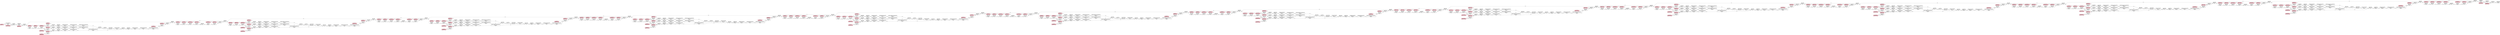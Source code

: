 digraph G {
  newrank = true;
  rankdir = LR;
  "0x555558788820" [ style = filled; fillcolor = white; shape = record; label="leaf_1 (reshaped) (i32)|0 [77, 1] | <x>reshape(x)"; ]
  "0x5555587889f0" [ style = filled; fillcolor = white; shape = record; label="node_1 (f32)|1 [768, 77] | <x>get_rows(x)"; ]
  "0x555558788bc0" [ style = filled; fillcolor = white; shape = record; label=" (reshaped) (f32)|2 [768, 77] | <x>reshape(x)"; ]
  "0x555558788d90" [ style = filled; fillcolor = white; shape = record; label="node_3 (f32)|3 [768, 77] | <x>x+y"; ]
  "0x555558788f60" [ style = filled; fillcolor = white; shape = record; label="node_4 (f32)|4 [768, 77] | <x>norm(x)"; ]
  "0x555558789130" [ style = filled; fillcolor = white; shape = record; label="node_5 (f32)|5 [768, 77] | <x>x*y"; ]
  "0x555558789300" [ style = filled; fillcolor = white; shape = record; label="node_6 (f32)|6 [768, 77] | <x>x+y"; ]
  "0x55555878aa90" [ style = filled; fillcolor = white; shape = record; label="node_7 (f32)|7 [768, 77] | <x>X*Y"; ]
  "0x55555878ac60" [ style = filled; fillcolor = white; shape = record; label="node_8 (f32)|8 [768, 77] | <x>x+y"; ]
  "0x55555878ae30" [ style = filled; fillcolor = white; shape = record; label=" (reshaped) (f32)|9 [64, 12, 77] | <x>reshape(x)"; ]
  "0x55555878b000" [ style = filled; fillcolor = white; shape = record; label=" (reshaped) (permuted) (f32)|10 [77, 64, 12] | <x>permute(x)"; ]
  "0x55555878b1d0" [ style = filled; fillcolor = white; shape = record; label=" (reshaped) (permuted) (cont) (f32)|11 [77, 64, 12] | <x>cont(x)"; ]
  "0x55555878b3a0" [ style = filled; fillcolor = white; shape = record; label=" (reshaped) (permuted) (cont) (reshaped) (f32)|12 [77, 64, 12] | <x>reshape(x)"; ]
  "0x555558789fb0" [ style = filled; fillcolor = white; shape = record; label="node_13 (f32)|13 [768, 77] | <x>X*Y"; ]
  "0x55555878a180" [ style = filled; fillcolor = white; shape = record; label="node_14 (f32)|14 [768, 77] | <x>x+y"; ]
  "0x55555878a350" [ style = filled; fillcolor = white; shape = record; label=" (reshaped) (f32)|15 [64, 12, 77] | <x>reshape(x)"; ]
  "0x55555878a520" [ style = filled; fillcolor = white; shape = record; label=" (reshaped) (permuted) (f32)|16 [64, 77, 12] | <x>permute(x)"; ]
  "0x55555878a6f0" [ style = filled; fillcolor = white; shape = record; label=" (reshaped) (permuted) (cont) (f32)|17 [64, 77, 12] | <x>cont(x)"; ]
  "0x55555878a8c0" [ style = filled; fillcolor = white; shape = record; label=" (reshaped) (permuted) (cont) (reshaped) (f32)|18 [64, 77, 12] | <x>reshape(x)"; ]
  "0x5555587894d0" [ style = filled; fillcolor = white; shape = record; label="node_19 (f32)|19 [768, 77] | <x>X*Y"; ]
  "0x5555587896a0" [ style = filled; fillcolor = white; shape = record; label="node_20 (f32)|20 [768, 77] | <x>x+y"; ]
  "0x555558789870" [ style = filled; fillcolor = white; shape = record; label=" (reshaped) (f32)|21 [64, 12, 77] | <x>reshape(x)"; ]
  "0x555558789a40" [ style = filled; fillcolor = white; shape = record; label=" (reshaped) (permuted) (f32)|22 [64, 77, 12] | <x>permute(x)"; ]
  "0x555558789c10" [ style = filled; fillcolor = white; shape = record; label=" (reshaped) (permuted) (cont) (f32)|23 [64, 77, 12] | <x>cont(x)"; ]
  "0x555558789de0" [ style = filled; fillcolor = white; shape = record; label=" (reshaped) (permuted) (cont) (reshaped) (f32)|24 [64, 77, 12] | <x>reshape(x)"; ]
  "0x55555878b570" [ style = filled; fillcolor = white; shape = record; label="node_25 (f32)|25 [77, 77, 12] | <x>X*Y"; ]
  "0x55555878b740" [ style = filled; fillcolor = white; shape = record; label=" (view) (f32)|26 [77, 77, 12] | <x>x*v"; ]
  "0x55555878b910" [ style = filled; fillcolor = white; shape = record; label=" (view) (view) (f32)|27 [77, 77, 12] | <x>diag_mask_inf(x)"; ]
  "0x55555878bae0" [ style = filled; fillcolor = white; shape = record; label=" (view) (view) (view) (f32)|28 [77, 77, 12] | <x>soft_max(x)"; ]
  "0x55555878bcb0" [ style = filled; fillcolor = white; shape = record; label="node_29 (f32)|29 [64, 77, 12] | <x>X*Y"; ]
  "0x55555878be80" [ style = filled; fillcolor = white; shape = record; label=" (reshaped) (f32)|30 [64, 77, 12] | <x>reshape(x)"; ]
  "0x55555878c050" [ style = filled; fillcolor = white; shape = record; label=" (reshaped) (permuted) (f32)|31 [64, 12, 77] | <x>permute(x)"; ]
  "0x55555878c220" [ style = filled; fillcolor = white; shape = record; label=" (reshaped) (permuted) (cont) (f32)|32 [64, 12, 77] | <x>cont(x)"; ]
  "0x55555878c3f0" [ style = filled; fillcolor = white; shape = record; label=" (reshaped) (permuted) (cont) (reshaped) (f32)|33 [768, 77] | <x>reshape(x)"; ]
  "0x55555878c5c0" [ style = filled; fillcolor = white; shape = record; label="node_34 (f32)|34 [768, 77] | <x>X*Y"; ]
  "0x55555878c790" [ style = filled; fillcolor = white; shape = record; label="node_35 (f32)|35 [768, 77] | <x>x+y"; ]
  "0x55555878c960" [ style = filled; fillcolor = white; shape = record; label="node_36 (f32)|36 [768, 77] | <x>x+y"; ]
  "0x55555878cb30" [ style = filled; fillcolor = white; shape = record; label="node_37 (f32)|37 [768, 77] | <x>norm(x)"; ]
  "0x55555878cd00" [ style = filled; fillcolor = white; shape = record; label="node_38 (f32)|38 [768, 77] | <x>x*y"; ]
  "0x55555878ced0" [ style = filled; fillcolor = white; shape = record; label="node_39 (f32)|39 [768, 77] | <x>x+y"; ]
  "0x55555878d0a0" [ style = filled; fillcolor = white; shape = record; label="node_40 (f32)|40 [3072, 77] | <x>X*Y"; ]
  "0x55555878d270" [ style = filled; fillcolor = white; shape = record; label="node_41 (f32)|41 [3072, 77] | <x>x+y"; ]
  "0x55555878d440" [ style = filled; fillcolor = white; shape = record; label=" (view) (f32)|42 [3072, 77] | <x>unary(x)"; ]
  "0x55555878d610" [ style = filled; fillcolor = white; shape = record; label="node_43 (f32)|43 [768, 77] | <x>X*Y"; ]
  "0x55555878d7e0" [ style = filled; fillcolor = white; shape = record; label="node_44 (f32)|44 [768, 77] | <x>x+y"; ]
  "0x55555878d9b0" [ style = filled; fillcolor = white; shape = record; label="node_45 (f32)|45 [768, 77] | <x>x+y"; ]
  "0x55555878db80" [ style = filled; fillcolor = white; shape = record; label="node_46 (f32)|46 [768, 77] | <x>norm(x)"; ]
  "0x55555878dd50" [ style = filled; fillcolor = white; shape = record; label="node_47 (f32)|47 [768, 77] | <x>x*y"; ]
  "0x55555878df20" [ style = filled; fillcolor = white; shape = record; label="node_48 (f32)|48 [768, 77] | <x>x+y"; ]
  "0x55555878f6b0" [ style = filled; fillcolor = white; shape = record; label="node_49 (f32)|49 [768, 77] | <x>X*Y"; ]
  "0x55555878f880" [ style = filled; fillcolor = white; shape = record; label="node_50 (f32)|50 [768, 77] | <x>x+y"; ]
  "0x55555878fa50" [ style = filled; fillcolor = white; shape = record; label=" (reshaped) (f32)|51 [64, 12, 77] | <x>reshape(x)"; ]
  "0x55555878fc20" [ style = filled; fillcolor = white; shape = record; label=" (reshaped) (permuted) (f32)|52 [77, 64, 12] | <x>permute(x)"; ]
  "0x55555878fdf0" [ style = filled; fillcolor = white; shape = record; label=" (reshaped) (permuted) (cont) (f32)|53 [77, 64, 12] | <x>cont(x)"; ]
  "0x55555878ffc0" [ style = filled; fillcolor = white; shape = record; label=" (reshaped) (permuted) (cont) (reshaped) (f32)|54 [77, 64, 12] | <x>reshape(x)"; ]
  "0x55555878ebd0" [ style = filled; fillcolor = white; shape = record; label="node_55 (f32)|55 [768, 77] | <x>X*Y"; ]
  "0x55555878eda0" [ style = filled; fillcolor = white; shape = record; label="node_56 (f32)|56 [768, 77] | <x>x+y"; ]
  "0x55555878ef70" [ style = filled; fillcolor = white; shape = record; label=" (reshaped) (f32)|57 [64, 12, 77] | <x>reshape(x)"; ]
  "0x55555878f140" [ style = filled; fillcolor = white; shape = record; label=" (reshaped) (permuted) (f32)|58 [64, 77, 12] | <x>permute(x)"; ]
  "0x55555878f310" [ style = filled; fillcolor = white; shape = record; label=" (reshaped) (permuted) (cont) (f32)|59 [64, 77, 12] | <x>cont(x)"; ]
  "0x55555878f4e0" [ style = filled; fillcolor = white; shape = record; label=" (reshaped) (permuted) (cont) (reshaped) (f32)|60 [64, 77, 12] | <x>reshape(x)"; ]
  "0x55555878e0f0" [ style = filled; fillcolor = white; shape = record; label="node_61 (f32)|61 [768, 77] | <x>X*Y"; ]
  "0x55555878e2c0" [ style = filled; fillcolor = white; shape = record; label="node_62 (f32)|62 [768, 77] | <x>x+y"; ]
  "0x55555878e490" [ style = filled; fillcolor = white; shape = record; label=" (reshaped) (f32)|63 [64, 12, 77] | <x>reshape(x)"; ]
  "0x55555878e660" [ style = filled; fillcolor = white; shape = record; label=" (reshaped) (permuted) (f32)|64 [64, 77, 12] | <x>permute(x)"; ]
  "0x55555878e830" [ style = filled; fillcolor = white; shape = record; label=" (reshaped) (permuted) (cont) (f32)|65 [64, 77, 12] | <x>cont(x)"; ]
  "0x55555878ea00" [ style = filled; fillcolor = white; shape = record; label=" (reshaped) (permuted) (cont) (reshaped) (f32)|66 [64, 77, 12] | <x>reshape(x)"; ]
  "0x555558790190" [ style = filled; fillcolor = white; shape = record; label="node_67 (f32)|67 [77, 77, 12] | <x>X*Y"; ]
  "0x555558790360" [ style = filled; fillcolor = white; shape = record; label=" (view) (f32)|68 [77, 77, 12] | <x>x*v"; ]
  "0x555558790530" [ style = filled; fillcolor = white; shape = record; label=" (view) (view) (f32)|69 [77, 77, 12] | <x>diag_mask_inf(x)"; ]
  "0x555558790700" [ style = filled; fillcolor = white; shape = record; label=" (view) (view) (view) (f32)|70 [77, 77, 12] | <x>soft_max(x)"; ]
  "0x5555587908d0" [ style = filled; fillcolor = white; shape = record; label="node_71 (f32)|71 [64, 77, 12] | <x>X*Y"; ]
  "0x555558790aa0" [ style = filled; fillcolor = white; shape = record; label=" (reshaped) (f32)|72 [64, 77, 12] | <x>reshape(x)"; ]
  "0x555558790c70" [ style = filled; fillcolor = white; shape = record; label=" (reshaped) (permuted) (f32)|73 [64, 12, 77] | <x>permute(x)"; ]
  "0x555558790e40" [ style = filled; fillcolor = white; shape = record; label=" (reshaped) (permuted) (cont) (f32)|74 [64, 12, 77] | <x>cont(x)"; ]
  "0x555558791010" [ style = filled; fillcolor = white; shape = record; label=" (reshaped) (permuted) (cont) (reshaped) (f32)|75 [768, 77] | <x>reshape(x)"; ]
  "0x5555587911e0" [ style = filled; fillcolor = white; shape = record; label="node_76 (f32)|76 [768, 77] | <x>X*Y"; ]
  "0x5555587913b0" [ style = filled; fillcolor = white; shape = record; label="node_77 (f32)|77 [768, 77] | <x>x+y"; ]
  "0x555558791580" [ style = filled; fillcolor = white; shape = record; label="node_78 (f32)|78 [768, 77] | <x>x+y"; ]
  "0x555558791750" [ style = filled; fillcolor = white; shape = record; label="node_79 (f32)|79 [768, 77] | <x>norm(x)"; ]
  "0x555558791920" [ style = filled; fillcolor = white; shape = record; label="node_80 (f32)|80 [768, 77] | <x>x*y"; ]
  "0x555558791af0" [ style = filled; fillcolor = white; shape = record; label="node_81 (f32)|81 [768, 77] | <x>x+y"; ]
  "0x555558791cc0" [ style = filled; fillcolor = white; shape = record; label="node_82 (f32)|82 [3072, 77] | <x>X*Y"; ]
  "0x555558791e90" [ style = filled; fillcolor = white; shape = record; label="node_83 (f32)|83 [3072, 77] | <x>x+y"; ]
  "0x555558792060" [ style = filled; fillcolor = white; shape = record; label=" (view) (f32)|84 [3072, 77] | <x>unary(x)"; ]
  "0x555558792230" [ style = filled; fillcolor = white; shape = record; label="node_85 (f32)|85 [768, 77] | <x>X*Y"; ]
  "0x555558792400" [ style = filled; fillcolor = white; shape = record; label="node_86 (f32)|86 [768, 77] | <x>x+y"; ]
  "0x5555587925d0" [ style = filled; fillcolor = white; shape = record; label="node_87 (f32)|87 [768, 77] | <x>x+y"; ]
  "0x5555587927a0" [ style = filled; fillcolor = white; shape = record; label="node_88 (f32)|88 [768, 77] | <x>norm(x)"; ]
  "0x555558792970" [ style = filled; fillcolor = white; shape = record; label="node_89 (f32)|89 [768, 77] | <x>x*y"; ]
  "0x555558792b40" [ style = filled; fillcolor = white; shape = record; label="node_90 (f32)|90 [768, 77] | <x>x+y"; ]
  "0x5555587942d0" [ style = filled; fillcolor = white; shape = record; label="node_91 (f32)|91 [768, 77] | <x>X*Y"; ]
  "0x5555587944a0" [ style = filled; fillcolor = white; shape = record; label="node_92 (f32)|92 [768, 77] | <x>x+y"; ]
  "0x555558794670" [ style = filled; fillcolor = white; shape = record; label=" (reshaped) (f32)|93 [64, 12, 77] | <x>reshape(x)"; ]
  "0x555558794840" [ style = filled; fillcolor = white; shape = record; label=" (reshaped) (permuted) (f32)|94 [77, 64, 12] | <x>permute(x)"; ]
  "0x555558794a10" [ style = filled; fillcolor = white; shape = record; label=" (reshaped) (permuted) (cont) (f32)|95 [77, 64, 12] | <x>cont(x)"; ]
  "0x555558794be0" [ style = filled; fillcolor = white; shape = record; label=" (reshaped) (permuted) (cont) (reshaped) (f32)|96 [77, 64, 12] | <x>reshape(x)"; ]
  "0x5555587937f0" [ style = filled; fillcolor = white; shape = record; label="node_97 (f32)|97 [768, 77] | <x>X*Y"; ]
  "0x5555587939c0" [ style = filled; fillcolor = white; shape = record; label="node_98 (f32)|98 [768, 77] | <x>x+y"; ]
  "0x555558793b90" [ style = filled; fillcolor = white; shape = record; label=" (reshaped) (f32)|99 [64, 12, 77] | <x>reshape(x)"; ]
  "0x555558793d60" [ style = filled; fillcolor = white; shape = record; label=" (reshaped) (permuted) (f32)|100 [64, 77, 12] | <x>permute(x)"; ]
  "0x555558793f30" [ style = filled; fillcolor = white; shape = record; label=" (reshaped) (permuted) (cont) (f32)|101 [64, 77, 12] | <x>cont(x)"; ]
  "0x555558794100" [ style = filled; fillcolor = white; shape = record; label=" (reshaped) (permuted) (cont) (reshaped) (f32)|102 [64, 77, 12] | <x>reshape(x)"; ]
  "0x555558792d10" [ style = filled; fillcolor = white; shape = record; label="node_103 (f32)|103 [768, 77] | <x>X*Y"; ]
  "0x555558792ee0" [ style = filled; fillcolor = white; shape = record; label="node_104 (f32)|104 [768, 77] | <x>x+y"; ]
  "0x5555587930b0" [ style = filled; fillcolor = white; shape = record; label=" (reshaped) (f32)|105 [64, 12, 77] | <x>reshape(x)"; ]
  "0x555558793280" [ style = filled; fillcolor = white; shape = record; label=" (reshaped) (permuted) (f32)|106 [64, 77, 12] | <x>permute(x)"; ]
  "0x555558793450" [ style = filled; fillcolor = white; shape = record; label=" (reshaped) (permuted) (cont) (f32)|107 [64, 77, 12] | <x>cont(x)"; ]
  "0x555558793620" [ style = filled; fillcolor = white; shape = record; label=" (reshaped) (permuted) (cont) (reshaped) (f32)|108 [64, 77, 12] | <x>reshape(x)"; ]
  "0x555558794db0" [ style = filled; fillcolor = white; shape = record; label="node_109 (f32)|109 [77, 77, 12] | <x>X*Y"; ]
  "0x555558794f80" [ style = filled; fillcolor = white; shape = record; label=" (view) (f32)|110 [77, 77, 12] | <x>x*v"; ]
  "0x555558795150" [ style = filled; fillcolor = white; shape = record; label=" (view) (view) (f32)|111 [77, 77, 12] | <x>diag_mask_inf(x)"; ]
  "0x555558795320" [ style = filled; fillcolor = white; shape = record; label=" (view) (view) (view) (f32)|112 [77, 77, 12] | <x>soft_max(x)"; ]
  "0x5555587954f0" [ style = filled; fillcolor = white; shape = record; label="node_113 (f32)|113 [64, 77, 12] | <x>X*Y"; ]
  "0x5555587956c0" [ style = filled; fillcolor = white; shape = record; label=" (reshaped) (f32)|114 [64, 77, 12] | <x>reshape(x)"; ]
  "0x555558795890" [ style = filled; fillcolor = white; shape = record; label=" (reshaped) (permuted) (f32)|115 [64, 12, 77] | <x>permute(x)"; ]
  "0x555558795a60" [ style = filled; fillcolor = white; shape = record; label=" (reshaped) (permuted) (cont) (f32)|116 [64, 12, 77] | <x>cont(x)"; ]
  "0x555558795c30" [ style = filled; fillcolor = white; shape = record; label=" (reshaped) (permuted) (cont) (reshaped) (f32)|117 [768, 77] | <x>reshape(x)"; ]
  "0x555558795e00" [ style = filled; fillcolor = white; shape = record; label="node_118 (f32)|118 [768, 77] | <x>X*Y"; ]
  "0x555558795fd0" [ style = filled; fillcolor = white; shape = record; label="node_119 (f32)|119 [768, 77] | <x>x+y"; ]
  "0x5555587961a0" [ style = filled; fillcolor = white; shape = record; label="node_120 (f32)|120 [768, 77] | <x>x+y"; ]
  "0x555558796370" [ style = filled; fillcolor = white; shape = record; label="node_121 (f32)|121 [768, 77] | <x>norm(x)"; ]
  "0x555558796540" [ style = filled; fillcolor = white; shape = record; label="node_122 (f32)|122 [768, 77] | <x>x*y"; ]
  "0x555558796710" [ style = filled; fillcolor = white; shape = record; label="node_123 (f32)|123 [768, 77] | <x>x+y"; ]
  "0x5555587968e0" [ style = filled; fillcolor = white; shape = record; label="node_124 (f32)|124 [3072, 77] | <x>X*Y"; ]
  "0x555558796ab0" [ style = filled; fillcolor = white; shape = record; label="node_125 (f32)|125 [3072, 77] | <x>x+y"; ]
  "0x555558796c80" [ style = filled; fillcolor = white; shape = record; label=" (view) (f32)|126 [3072, 77] | <x>unary(x)"; ]
  "0x555558796e50" [ style = filled; fillcolor = white; shape = record; label="node_127 (f32)|127 [768, 77] | <x>X*Y"; ]
  "0x555558797020" [ style = filled; fillcolor = white; shape = record; label="node_128 (f32)|128 [768, 77] | <x>x+y"; ]
  "0x5555587971f0" [ style = filled; fillcolor = white; shape = record; label="node_129 (f32)|129 [768, 77] | <x>x+y"; ]
  "0x5555587973c0" [ style = filled; fillcolor = white; shape = record; label="node_130 (f32)|130 [768, 77] | <x>norm(x)"; ]
  "0x555558797590" [ style = filled; fillcolor = white; shape = record; label="node_131 (f32)|131 [768, 77] | <x>x*y"; ]
  "0x555558797760" [ style = filled; fillcolor = white; shape = record; label="node_132 (f32)|132 [768, 77] | <x>x+y"; ]
  "0x555558798ef0" [ style = filled; fillcolor = white; shape = record; label="node_133 (f32)|133 [768, 77] | <x>X*Y"; ]
  "0x5555587990c0" [ style = filled; fillcolor = white; shape = record; label="node_134 (f32)|134 [768, 77] | <x>x+y"; ]
  "0x555558799290" [ style = filled; fillcolor = white; shape = record; label=" (reshaped) (f32)|135 [64, 12, 77] | <x>reshape(x)"; ]
  "0x555558799460" [ style = filled; fillcolor = white; shape = record; label=" (reshaped) (permuted) (f32)|136 [77, 64, 12] | <x>permute(x)"; ]
  "0x555558799630" [ style = filled; fillcolor = white; shape = record; label=" (reshaped) (permuted) (cont) (f32)|137 [77, 64, 12] | <x>cont(x)"; ]
  "0x555558799800" [ style = filled; fillcolor = white; shape = record; label=" (reshaped) (permuted) (cont) (reshaped) (f32)|138 [77, 64, 12] | <x>reshape(x)"; ]
  "0x555558798410" [ style = filled; fillcolor = white; shape = record; label="node_139 (f32)|139 [768, 77] | <x>X*Y"; ]
  "0x5555587985e0" [ style = filled; fillcolor = white; shape = record; label="node_140 (f32)|140 [768, 77] | <x>x+y"; ]
  "0x5555587987b0" [ style = filled; fillcolor = white; shape = record; label=" (reshaped) (f32)|141 [64, 12, 77] | <x>reshape(x)"; ]
  "0x555558798980" [ style = filled; fillcolor = white; shape = record; label=" (reshaped) (permuted) (f32)|142 [64, 77, 12] | <x>permute(x)"; ]
  "0x555558798b50" [ style = filled; fillcolor = white; shape = record; label=" (reshaped) (permuted) (cont) (f32)|143 [64, 77, 12] | <x>cont(x)"; ]
  "0x555558798d20" [ style = filled; fillcolor = white; shape = record; label=" (reshaped) (permuted) (cont) (reshaped) (f32)|144 [64, 77, 12] | <x>reshape(x)"; ]
  "0x555558797930" [ style = filled; fillcolor = white; shape = record; label="node_145 (f32)|145 [768, 77] | <x>X*Y"; ]
  "0x555558797b00" [ style = filled; fillcolor = white; shape = record; label="node_146 (f32)|146 [768, 77] | <x>x+y"; ]
  "0x555558797cd0" [ style = filled; fillcolor = white; shape = record; label=" (reshaped) (f32)|147 [64, 12, 77] | <x>reshape(x)"; ]
  "0x555558797ea0" [ style = filled; fillcolor = white; shape = record; label=" (reshaped) (permuted) (f32)|148 [64, 77, 12] | <x>permute(x)"; ]
  "0x555558798070" [ style = filled; fillcolor = white; shape = record; label=" (reshaped) (permuted) (cont) (f32)|149 [64, 77, 12] | <x>cont(x)"; ]
  "0x555558798240" [ style = filled; fillcolor = white; shape = record; label=" (reshaped) (permuted) (cont) (reshaped) (f32)|150 [64, 77, 12] | <x>reshape(x)"; ]
  "0x5555587999d0" [ style = filled; fillcolor = white; shape = record; label="node_151 (f32)|151 [77, 77, 12] | <x>X*Y"; ]
  "0x555558799ba0" [ style = filled; fillcolor = white; shape = record; label=" (view) (f32)|152 [77, 77, 12] | <x>x*v"; ]
  "0x555558799d70" [ style = filled; fillcolor = white; shape = record; label=" (view) (view) (f32)|153 [77, 77, 12] | <x>diag_mask_inf(x)"; ]
  "0x555558799f40" [ style = filled; fillcolor = white; shape = record; label=" (view) (view) (view) (f32)|154 [77, 77, 12] | <x>soft_max(x)"; ]
  "0x55555879a110" [ style = filled; fillcolor = white; shape = record; label="node_155 (f32)|155 [64, 77, 12] | <x>X*Y"; ]
  "0x55555879a2e0" [ style = filled; fillcolor = white; shape = record; label=" (reshaped) (f32)|156 [64, 77, 12] | <x>reshape(x)"; ]
  "0x55555879a4b0" [ style = filled; fillcolor = white; shape = record; label=" (reshaped) (permuted) (f32)|157 [64, 12, 77] | <x>permute(x)"; ]
  "0x55555879a680" [ style = filled; fillcolor = white; shape = record; label=" (reshaped) (permuted) (cont) (f32)|158 [64, 12, 77] | <x>cont(x)"; ]
  "0x55555879a850" [ style = filled; fillcolor = white; shape = record; label=" (reshaped) (permuted) (cont) (reshaped) (f32)|159 [768, 77] | <x>reshape(x)"; ]
  "0x55555879aa20" [ style = filled; fillcolor = white; shape = record; label="node_160 (f32)|160 [768, 77] | <x>X*Y"; ]
  "0x55555879abf0" [ style = filled; fillcolor = white; shape = record; label="node_161 (f32)|161 [768, 77] | <x>x+y"; ]
  "0x55555879adc0" [ style = filled; fillcolor = white; shape = record; label="node_162 (f32)|162 [768, 77] | <x>x+y"; ]
  "0x55555879af90" [ style = filled; fillcolor = white; shape = record; label="node_163 (f32)|163 [768, 77] | <x>norm(x)"; ]
  "0x55555879b160" [ style = filled; fillcolor = white; shape = record; label="node_164 (f32)|164 [768, 77] | <x>x*y"; ]
  "0x55555879b330" [ style = filled; fillcolor = white; shape = record; label="node_165 (f32)|165 [768, 77] | <x>x+y"; ]
  "0x55555879b500" [ style = filled; fillcolor = white; shape = record; label="node_166 (f32)|166 [3072, 77] | <x>X*Y"; ]
  "0x55555879b6d0" [ style = filled; fillcolor = white; shape = record; label="node_167 (f32)|167 [3072, 77] | <x>x+y"; ]
  "0x55555879b8a0" [ style = filled; fillcolor = white; shape = record; label=" (view) (f32)|168 [3072, 77] | <x>unary(x)"; ]
  "0x55555879ba70" [ style = filled; fillcolor = white; shape = record; label="node_169 (f32)|169 [768, 77] | <x>X*Y"; ]
  "0x55555879bc40" [ style = filled; fillcolor = white; shape = record; label="node_170 (f32)|170 [768, 77] | <x>x+y"; ]
  "0x55555879be10" [ style = filled; fillcolor = white; shape = record; label="node_171 (f32)|171 [768, 77] | <x>x+y"; ]
  "0x55555879bfe0" [ style = filled; fillcolor = white; shape = record; label="node_172 (f32)|172 [768, 77] | <x>norm(x)"; ]
  "0x55555879c1b0" [ style = filled; fillcolor = white; shape = record; label="node_173 (f32)|173 [768, 77] | <x>x*y"; ]
  "0x55555879c380" [ style = filled; fillcolor = white; shape = record; label="node_174 (f32)|174 [768, 77] | <x>x+y"; ]
  "0x55555879db10" [ style = filled; fillcolor = white; shape = record; label="node_175 (f32)|175 [768, 77] | <x>X*Y"; ]
  "0x55555879dce0" [ style = filled; fillcolor = white; shape = record; label="node_176 (f32)|176 [768, 77] | <x>x+y"; ]
  "0x55555879deb0" [ style = filled; fillcolor = white; shape = record; label=" (reshaped) (f32)|177 [64, 12, 77] | <x>reshape(x)"; ]
  "0x55555879e080" [ style = filled; fillcolor = white; shape = record; label=" (reshaped) (permuted) (f32)|178 [77, 64, 12] | <x>permute(x)"; ]
  "0x55555879e250" [ style = filled; fillcolor = white; shape = record; label=" (reshaped) (permuted) (cont) (f32)|179 [77, 64, 12] | <x>cont(x)"; ]
  "0x55555879e420" [ style = filled; fillcolor = white; shape = record; label=" (reshaped) (permuted) (cont) (reshaped) (f32)|180 [77, 64, 12] | <x>reshape(x)"; ]
  "0x55555879d030" [ style = filled; fillcolor = white; shape = record; label="node_181 (f32)|181 [768, 77] | <x>X*Y"; ]
  "0x55555879d200" [ style = filled; fillcolor = white; shape = record; label="node_182 (f32)|182 [768, 77] | <x>x+y"; ]
  "0x55555879d3d0" [ style = filled; fillcolor = white; shape = record; label=" (reshaped) (f32)|183 [64, 12, 77] | <x>reshape(x)"; ]
  "0x55555879d5a0" [ style = filled; fillcolor = white; shape = record; label=" (reshaped) (permuted) (f32)|184 [64, 77, 12] | <x>permute(x)"; ]
  "0x55555879d770" [ style = filled; fillcolor = white; shape = record; label=" (reshaped) (permuted) (cont) (f32)|185 [64, 77, 12] | <x>cont(x)"; ]
  "0x55555879d940" [ style = filled; fillcolor = white; shape = record; label=" (reshaped) (permuted) (cont) (reshaped) (f32)|186 [64, 77, 12] | <x>reshape(x)"; ]
  "0x55555879c550" [ style = filled; fillcolor = white; shape = record; label="node_187 (f32)|187 [768, 77] | <x>X*Y"; ]
  "0x55555879c720" [ style = filled; fillcolor = white; shape = record; label="node_188 (f32)|188 [768, 77] | <x>x+y"; ]
  "0x55555879c8f0" [ style = filled; fillcolor = white; shape = record; label=" (reshaped) (f32)|189 [64, 12, 77] | <x>reshape(x)"; ]
  "0x55555879cac0" [ style = filled; fillcolor = white; shape = record; label=" (reshaped) (permuted) (f32)|190 [64, 77, 12] | <x>permute(x)"; ]
  "0x55555879cc90" [ style = filled; fillcolor = white; shape = record; label=" (reshaped) (permuted) (cont) (f32)|191 [64, 77, 12] | <x>cont(x)"; ]
  "0x55555879ce60" [ style = filled; fillcolor = white; shape = record; label=" (reshaped) (permuted) (cont) (reshaped) (f32)|192 [64, 77, 12] | <x>reshape(x)"; ]
  "0x55555879e5f0" [ style = filled; fillcolor = white; shape = record; label="node_193 (f32)|193 [77, 77, 12] | <x>X*Y"; ]
  "0x55555879e7c0" [ style = filled; fillcolor = white; shape = record; label=" (view) (f32)|194 [77, 77, 12] | <x>x*v"; ]
  "0x55555879e990" [ style = filled; fillcolor = white; shape = record; label=" (view) (view) (f32)|195 [77, 77, 12] | <x>diag_mask_inf(x)"; ]
  "0x55555879eb60" [ style = filled; fillcolor = white; shape = record; label=" (view) (view) (view) (f32)|196 [77, 77, 12] | <x>soft_max(x)"; ]
  "0x55555879ed30" [ style = filled; fillcolor = white; shape = record; label="node_197 (f32)|197 [64, 77, 12] | <x>X*Y"; ]
  "0x55555879ef00" [ style = filled; fillcolor = white; shape = record; label=" (reshaped) (f32)|198 [64, 77, 12] | <x>reshape(x)"; ]
  "0x55555879f0d0" [ style = filled; fillcolor = white; shape = record; label=" (reshaped) (permuted) (f32)|199 [64, 12, 77] | <x>permute(x)"; ]
  "0x55555879f2a0" [ style = filled; fillcolor = white; shape = record; label=" (reshaped) (permuted) (cont) (f32)|200 [64, 12, 77] | <x>cont(x)"; ]
  "0x55555879f470" [ style = filled; fillcolor = white; shape = record; label=" (reshaped) (permuted) (cont) (reshaped) (f32)|201 [768, 77] | <x>reshape(x)"; ]
  "0x55555879f640" [ style = filled; fillcolor = white; shape = record; label="node_202 (f32)|202 [768, 77] | <x>X*Y"; ]
  "0x55555879f810" [ style = filled; fillcolor = white; shape = record; label="node_203 (f32)|203 [768, 77] | <x>x+y"; ]
  "0x55555879f9e0" [ style = filled; fillcolor = white; shape = record; label="node_204 (f32)|204 [768, 77] | <x>x+y"; ]
  "0x55555879fbb0" [ style = filled; fillcolor = white; shape = record; label="node_205 (f32)|205 [768, 77] | <x>norm(x)"; ]
  "0x55555879fd80" [ style = filled; fillcolor = white; shape = record; label="node_206 (f32)|206 [768, 77] | <x>x*y"; ]
  "0x55555879ff50" [ style = filled; fillcolor = white; shape = record; label="node_207 (f32)|207 [768, 77] | <x>x+y"; ]
  "0x5555587a0120" [ style = filled; fillcolor = white; shape = record; label="node_208 (f32)|208 [3072, 77] | <x>X*Y"; ]
  "0x5555587a02f0" [ style = filled; fillcolor = white; shape = record; label="node_209 (f32)|209 [3072, 77] | <x>x+y"; ]
  "0x5555587a04c0" [ style = filled; fillcolor = white; shape = record; label=" (view) (f32)|210 [3072, 77] | <x>unary(x)"; ]
  "0x5555587a0690" [ style = filled; fillcolor = white; shape = record; label="node_211 (f32)|211 [768, 77] | <x>X*Y"; ]
  "0x5555587a0860" [ style = filled; fillcolor = white; shape = record; label="node_212 (f32)|212 [768, 77] | <x>x+y"; ]
  "0x5555587a0a30" [ style = filled; fillcolor = white; shape = record; label="node_213 (f32)|213 [768, 77] | <x>x+y"; ]
  "0x5555587a0c00" [ style = filled; fillcolor = white; shape = record; label="node_214 (f32)|214 [768, 77] | <x>norm(x)"; ]
  "0x5555587a0dd0" [ style = filled; fillcolor = white; shape = record; label="node_215 (f32)|215 [768, 77] | <x>x*y"; ]
  "0x5555587a0fa0" [ style = filled; fillcolor = white; shape = record; label="node_216 (f32)|216 [768, 77] | <x>x+y"; ]
  "0x5555587a2730" [ style = filled; fillcolor = white; shape = record; label="node_217 (f32)|217 [768, 77] | <x>X*Y"; ]
  "0x5555587a2900" [ style = filled; fillcolor = white; shape = record; label="node_218 (f32)|218 [768, 77] | <x>x+y"; ]
  "0x5555587a2ad0" [ style = filled; fillcolor = white; shape = record; label=" (reshaped) (f32)|219 [64, 12, 77] | <x>reshape(x)"; ]
  "0x5555587a2ca0" [ style = filled; fillcolor = white; shape = record; label=" (reshaped) (permuted) (f32)|220 [77, 64, 12] | <x>permute(x)"; ]
  "0x5555587a2e70" [ style = filled; fillcolor = white; shape = record; label=" (reshaped) (permuted) (cont) (f32)|221 [77, 64, 12] | <x>cont(x)"; ]
  "0x5555587a3040" [ style = filled; fillcolor = white; shape = record; label=" (reshaped) (permuted) (cont) (reshaped) (f32)|222 [77, 64, 12] | <x>reshape(x)"; ]
  "0x5555587a1c50" [ style = filled; fillcolor = white; shape = record; label="node_223 (f32)|223 [768, 77] | <x>X*Y"; ]
  "0x5555587a1e20" [ style = filled; fillcolor = white; shape = record; label="node_224 (f32)|224 [768, 77] | <x>x+y"; ]
  "0x5555587a1ff0" [ style = filled; fillcolor = white; shape = record; label=" (reshaped) (f32)|225 [64, 12, 77] | <x>reshape(x)"; ]
  "0x5555587a21c0" [ style = filled; fillcolor = white; shape = record; label=" (reshaped) (permuted) (f32)|226 [64, 77, 12] | <x>permute(x)"; ]
  "0x5555587a2390" [ style = filled; fillcolor = white; shape = record; label=" (reshaped) (permuted) (cont) (f32)|227 [64, 77, 12] | <x>cont(x)"; ]
  "0x5555587a2560" [ style = filled; fillcolor = white; shape = record; label=" (reshaped) (permuted) (cont) (reshaped) (f32)|228 [64, 77, 12] | <x>reshape(x)"; ]
  "0x5555587a1170" [ style = filled; fillcolor = white; shape = record; label="node_229 (f32)|229 [768, 77] | <x>X*Y"; ]
  "0x5555587a1340" [ style = filled; fillcolor = white; shape = record; label="node_230 (f32)|230 [768, 77] | <x>x+y"; ]
  "0x5555587a1510" [ style = filled; fillcolor = white; shape = record; label=" (reshaped) (f32)|231 [64, 12, 77] | <x>reshape(x)"; ]
  "0x5555587a16e0" [ style = filled; fillcolor = white; shape = record; label=" (reshaped) (permuted) (f32)|232 [64, 77, 12] | <x>permute(x)"; ]
  "0x5555587a18b0" [ style = filled; fillcolor = white; shape = record; label=" (reshaped) (permuted) (cont) (f32)|233 [64, 77, 12] | <x>cont(x)"; ]
  "0x5555587a1a80" [ style = filled; fillcolor = white; shape = record; label=" (reshaped) (permuted) (cont) (reshaped) (f32)|234 [64, 77, 12] | <x>reshape(x)"; ]
  "0x5555587a3210" [ style = filled; fillcolor = white; shape = record; label="node_235 (f32)|235 [77, 77, 12] | <x>X*Y"; ]
  "0x5555587a33e0" [ style = filled; fillcolor = white; shape = record; label=" (view) (f32)|236 [77, 77, 12] | <x>x*v"; ]
  "0x5555587a35b0" [ style = filled; fillcolor = white; shape = record; label=" (view) (view) (f32)|237 [77, 77, 12] | <x>diag_mask_inf(x)"; ]
  "0x5555587a3780" [ style = filled; fillcolor = white; shape = record; label=" (view) (view) (view) (f32)|238 [77, 77, 12] | <x>soft_max(x)"; ]
  "0x5555587a3950" [ style = filled; fillcolor = white; shape = record; label="node_239 (f32)|239 [64, 77, 12] | <x>X*Y"; ]
  "0x5555587a3b20" [ style = filled; fillcolor = white; shape = record; label=" (reshaped) (f32)|240 [64, 77, 12] | <x>reshape(x)"; ]
  "0x5555587a3cf0" [ style = filled; fillcolor = white; shape = record; label=" (reshaped) (permuted) (f32)|241 [64, 12, 77] | <x>permute(x)"; ]
  "0x5555587a3ec0" [ style = filled; fillcolor = white; shape = record; label=" (reshaped) (permuted) (cont) (f32)|242 [64, 12, 77] | <x>cont(x)"; ]
  "0x5555587a4090" [ style = filled; fillcolor = white; shape = record; label=" (reshaped) (permuted) (cont) (reshaped) (f32)|243 [768, 77] | <x>reshape(x)"; ]
  "0x5555587a4260" [ style = filled; fillcolor = white; shape = record; label="node_244 (f32)|244 [768, 77] | <x>X*Y"; ]
  "0x5555587a4430" [ style = filled; fillcolor = white; shape = record; label="node_245 (f32)|245 [768, 77] | <x>x+y"; ]
  "0x5555587a4600" [ style = filled; fillcolor = white; shape = record; label="node_246 (f32)|246 [768, 77] | <x>x+y"; ]
  "0x5555587a47d0" [ style = filled; fillcolor = white; shape = record; label="node_247 (f32)|247 [768, 77] | <x>norm(x)"; ]
  "0x5555587a49a0" [ style = filled; fillcolor = white; shape = record; label="node_248 (f32)|248 [768, 77] | <x>x*y"; ]
  "0x5555587a4b70" [ style = filled; fillcolor = white; shape = record; label="node_249 (f32)|249 [768, 77] | <x>x+y"; ]
  "0x5555587a4d40" [ style = filled; fillcolor = white; shape = record; label="node_250 (f32)|250 [3072, 77] | <x>X*Y"; ]
  "0x5555587a4f10" [ style = filled; fillcolor = white; shape = record; label="node_251 (f32)|251 [3072, 77] | <x>x+y"; ]
  "0x5555587a50e0" [ style = filled; fillcolor = white; shape = record; label=" (view) (f32)|252 [3072, 77] | <x>unary(x)"; ]
  "0x5555587a52b0" [ style = filled; fillcolor = white; shape = record; label="node_253 (f32)|253 [768, 77] | <x>X*Y"; ]
  "0x5555587a5480" [ style = filled; fillcolor = white; shape = record; label="node_254 (f32)|254 [768, 77] | <x>x+y"; ]
  "0x5555587a5650" [ style = filled; fillcolor = white; shape = record; label="node_255 (f32)|255 [768, 77] | <x>x+y"; ]
  "0x5555587a5820" [ style = filled; fillcolor = white; shape = record; label="node_256 (f32)|256 [768, 77] | <x>norm(x)"; ]
  "0x5555587a59f0" [ style = filled; fillcolor = white; shape = record; label="node_257 (f32)|257 [768, 77] | <x>x*y"; ]
  "0x5555587a5bc0" [ style = filled; fillcolor = white; shape = record; label="node_258 (f32)|258 [768, 77] | <x>x+y"; ]
  "0x5555587a7350" [ style = filled; fillcolor = white; shape = record; label="node_259 (f32)|259 [768, 77] | <x>X*Y"; ]
  "0x5555587a7520" [ style = filled; fillcolor = white; shape = record; label="node_260 (f32)|260 [768, 77] | <x>x+y"; ]
  "0x5555587a76f0" [ style = filled; fillcolor = white; shape = record; label=" (reshaped) (f32)|261 [64, 12, 77] | <x>reshape(x)"; ]
  "0x5555587a78c0" [ style = filled; fillcolor = white; shape = record; label=" (reshaped) (permuted) (f32)|262 [77, 64, 12] | <x>permute(x)"; ]
  "0x5555587a7a90" [ style = filled; fillcolor = white; shape = record; label=" (reshaped) (permuted) (cont) (f32)|263 [77, 64, 12] | <x>cont(x)"; ]
  "0x5555587a7c60" [ style = filled; fillcolor = white; shape = record; label=" (reshaped) (permuted) (cont) (reshaped) (f32)|264 [77, 64, 12] | <x>reshape(x)"; ]
  "0x5555587a6870" [ style = filled; fillcolor = white; shape = record; label="node_265 (f32)|265 [768, 77] | <x>X*Y"; ]
  "0x5555587a6a40" [ style = filled; fillcolor = white; shape = record; label="node_266 (f32)|266 [768, 77] | <x>x+y"; ]
  "0x5555587a6c10" [ style = filled; fillcolor = white; shape = record; label=" (reshaped) (f32)|267 [64, 12, 77] | <x>reshape(x)"; ]
  "0x5555587a6de0" [ style = filled; fillcolor = white; shape = record; label=" (reshaped) (permuted) (f32)|268 [64, 77, 12] | <x>permute(x)"; ]
  "0x5555587a6fb0" [ style = filled; fillcolor = white; shape = record; label=" (reshaped) (permuted) (cont) (f32)|269 [64, 77, 12] | <x>cont(x)"; ]
  "0x5555587a7180" [ style = filled; fillcolor = white; shape = record; label=" (reshaped) (permuted) (cont) (reshaped) (f32)|270 [64, 77, 12] | <x>reshape(x)"; ]
  "0x5555587a5d90" [ style = filled; fillcolor = white; shape = record; label="node_271 (f32)|271 [768, 77] | <x>X*Y"; ]
  "0x5555587a5f60" [ style = filled; fillcolor = white; shape = record; label="node_272 (f32)|272 [768, 77] | <x>x+y"; ]
  "0x5555587a6130" [ style = filled; fillcolor = white; shape = record; label=" (reshaped) (f32)|273 [64, 12, 77] | <x>reshape(x)"; ]
  "0x5555587a6300" [ style = filled; fillcolor = white; shape = record; label=" (reshaped) (permuted) (f32)|274 [64, 77, 12] | <x>permute(x)"; ]
  "0x5555587a64d0" [ style = filled; fillcolor = white; shape = record; label=" (reshaped) (permuted) (cont) (f32)|275 [64, 77, 12] | <x>cont(x)"; ]
  "0x5555587a66a0" [ style = filled; fillcolor = white; shape = record; label=" (reshaped) (permuted) (cont) (reshaped) (f32)|276 [64, 77, 12] | <x>reshape(x)"; ]
  "0x5555587a7e30" [ style = filled; fillcolor = white; shape = record; label="node_277 (f32)|277 [77, 77, 12] | <x>X*Y"; ]
  "0x5555587a8000" [ style = filled; fillcolor = white; shape = record; label=" (view) (f32)|278 [77, 77, 12] | <x>x*v"; ]
  "0x5555587a81d0" [ style = filled; fillcolor = white; shape = record; label=" (view) (view) (f32)|279 [77, 77, 12] | <x>diag_mask_inf(x)"; ]
  "0x5555587a83a0" [ style = filled; fillcolor = white; shape = record; label=" (view) (view) (view) (f32)|280 [77, 77, 12] | <x>soft_max(x)"; ]
  "0x5555587a8570" [ style = filled; fillcolor = white; shape = record; label="node_281 (f32)|281 [64, 77, 12] | <x>X*Y"; ]
  "0x5555587a8740" [ style = filled; fillcolor = white; shape = record; label=" (reshaped) (f32)|282 [64, 77, 12] | <x>reshape(x)"; ]
  "0x5555587a8910" [ style = filled; fillcolor = white; shape = record; label=" (reshaped) (permuted) (f32)|283 [64, 12, 77] | <x>permute(x)"; ]
  "0x5555587a8ae0" [ style = filled; fillcolor = white; shape = record; label=" (reshaped) (permuted) (cont) (f32)|284 [64, 12, 77] | <x>cont(x)"; ]
  "0x5555587a8cb0" [ style = filled; fillcolor = white; shape = record; label=" (reshaped) (permuted) (cont) (reshaped) (f32)|285 [768, 77] | <x>reshape(x)"; ]
  "0x5555587a8e80" [ style = filled; fillcolor = white; shape = record; label="node_286 (f32)|286 [768, 77] | <x>X*Y"; ]
  "0x5555587a9050" [ style = filled; fillcolor = white; shape = record; label="node_287 (f32)|287 [768, 77] | <x>x+y"; ]
  "0x5555587a9220" [ style = filled; fillcolor = white; shape = record; label="node_288 (f32)|288 [768, 77] | <x>x+y"; ]
  "0x5555587a93f0" [ style = filled; fillcolor = white; shape = record; label="node_289 (f32)|289 [768, 77] | <x>norm(x)"; ]
  "0x5555587a95c0" [ style = filled; fillcolor = white; shape = record; label="node_290 (f32)|290 [768, 77] | <x>x*y"; ]
  "0x5555587a9790" [ style = filled; fillcolor = white; shape = record; label="node_291 (f32)|291 [768, 77] | <x>x+y"; ]
  "0x5555587a9960" [ style = filled; fillcolor = white; shape = record; label="node_292 (f32)|292 [3072, 77] | <x>X*Y"; ]
  "0x5555587a9b30" [ style = filled; fillcolor = white; shape = record; label="node_293 (f32)|293 [3072, 77] | <x>x+y"; ]
  "0x5555587a9d00" [ style = filled; fillcolor = white; shape = record; label=" (view) (f32)|294 [3072, 77] | <x>unary(x)"; ]
  "0x5555587a9ed0" [ style = filled; fillcolor = white; shape = record; label="node_295 (f32)|295 [768, 77] | <x>X*Y"; ]
  "0x5555587aa0a0" [ style = filled; fillcolor = white; shape = record; label="node_296 (f32)|296 [768, 77] | <x>x+y"; ]
  "0x5555587aa270" [ style = filled; fillcolor = white; shape = record; label="node_297 (f32)|297 [768, 77] | <x>x+y"; ]
  "0x5555587aa440" [ style = filled; fillcolor = white; shape = record; label="node_298 (f32)|298 [768, 77] | <x>norm(x)"; ]
  "0x5555587aa610" [ style = filled; fillcolor = white; shape = record; label="node_299 (f32)|299 [768, 77] | <x>x*y"; ]
  "0x5555587aa7e0" [ style = filled; fillcolor = white; shape = record; label="node_300 (f32)|300 [768, 77] | <x>x+y"; ]
  "0x5555587abf70" [ style = filled; fillcolor = white; shape = record; label="node_301 (f32)|301 [768, 77] | <x>X*Y"; ]
  "0x5555587ac140" [ style = filled; fillcolor = white; shape = record; label="node_302 (f32)|302 [768, 77] | <x>x+y"; ]
  "0x5555587ac310" [ style = filled; fillcolor = white; shape = record; label=" (reshaped) (f32)|303 [64, 12, 77] | <x>reshape(x)"; ]
  "0x5555587ac4e0" [ style = filled; fillcolor = white; shape = record; label=" (reshaped) (permuted) (f32)|304 [77, 64, 12] | <x>permute(x)"; ]
  "0x5555587ac6b0" [ style = filled; fillcolor = white; shape = record; label=" (reshaped) (permuted) (cont) (f32)|305 [77, 64, 12] | <x>cont(x)"; ]
  "0x5555587ac880" [ style = filled; fillcolor = white; shape = record; label=" (reshaped) (permuted) (cont) (reshaped) (f32)|306 [77, 64, 12] | <x>reshape(x)"; ]
  "0x5555587ab490" [ style = filled; fillcolor = white; shape = record; label="node_307 (f32)|307 [768, 77] | <x>X*Y"; ]
  "0x5555587ab660" [ style = filled; fillcolor = white; shape = record; label="node_308 (f32)|308 [768, 77] | <x>x+y"; ]
  "0x5555587ab830" [ style = filled; fillcolor = white; shape = record; label=" (reshaped) (f32)|309 [64, 12, 77] | <x>reshape(x)"; ]
  "0x5555587aba00" [ style = filled; fillcolor = white; shape = record; label=" (reshaped) (permuted) (f32)|310 [64, 77, 12] | <x>permute(x)"; ]
  "0x5555587abbd0" [ style = filled; fillcolor = white; shape = record; label=" (reshaped) (permuted) (cont) (f32)|311 [64, 77, 12] | <x>cont(x)"; ]
  "0x5555587abda0" [ style = filled; fillcolor = white; shape = record; label=" (reshaped) (permuted) (cont) (reshaped) (f32)|312 [64, 77, 12] | <x>reshape(x)"; ]
  "0x5555587aa9b0" [ style = filled; fillcolor = white; shape = record; label="node_313 (f32)|313 [768, 77] | <x>X*Y"; ]
  "0x5555587aab80" [ style = filled; fillcolor = white; shape = record; label="node_314 (f32)|314 [768, 77] | <x>x+y"; ]
  "0x5555587aad50" [ style = filled; fillcolor = white; shape = record; label=" (reshaped) (f32)|315 [64, 12, 77] | <x>reshape(x)"; ]
  "0x5555587aaf20" [ style = filled; fillcolor = white; shape = record; label=" (reshaped) (permuted) (f32)|316 [64, 77, 12] | <x>permute(x)"; ]
  "0x5555587ab0f0" [ style = filled; fillcolor = white; shape = record; label=" (reshaped) (permuted) (cont) (f32)|317 [64, 77, 12] | <x>cont(x)"; ]
  "0x5555587ab2c0" [ style = filled; fillcolor = white; shape = record; label=" (reshaped) (permuted) (cont) (reshaped) (f32)|318 [64, 77, 12] | <x>reshape(x)"; ]
  "0x5555587aca50" [ style = filled; fillcolor = white; shape = record; label="node_319 (f32)|319 [77, 77, 12] | <x>X*Y"; ]
  "0x5555587acc20" [ style = filled; fillcolor = white; shape = record; label=" (view) (f32)|320 [77, 77, 12] | <x>x*v"; ]
  "0x5555587acdf0" [ style = filled; fillcolor = white; shape = record; label=" (view) (view) (f32)|321 [77, 77, 12] | <x>diag_mask_inf(x)"; ]
  "0x5555587acfc0" [ style = filled; fillcolor = white; shape = record; label=" (view) (view) (view) (f32)|322 [77, 77, 12] | <x>soft_max(x)"; ]
  "0x5555587ad190" [ style = filled; fillcolor = white; shape = record; label="node_323 (f32)|323 [64, 77, 12] | <x>X*Y"; ]
  "0x5555587ad360" [ style = filled; fillcolor = white; shape = record; label=" (reshaped) (f32)|324 [64, 77, 12] | <x>reshape(x)"; ]
  "0x5555587ad530" [ style = filled; fillcolor = white; shape = record; label=" (reshaped) (permuted) (f32)|325 [64, 12, 77] | <x>permute(x)"; ]
  "0x5555587ad700" [ style = filled; fillcolor = white; shape = record; label=" (reshaped) (permuted) (cont) (f32)|326 [64, 12, 77] | <x>cont(x)"; ]
  "0x5555587ad8d0" [ style = filled; fillcolor = white; shape = record; label=" (reshaped) (permuted) (cont) (reshaped) (f32)|327 [768, 77] | <x>reshape(x)"; ]
  "0x5555587adaa0" [ style = filled; fillcolor = white; shape = record; label="node_328 (f32)|328 [768, 77] | <x>X*Y"; ]
  "0x5555587adc70" [ style = filled; fillcolor = white; shape = record; label="node_329 (f32)|329 [768, 77] | <x>x+y"; ]
  "0x5555587ade40" [ style = filled; fillcolor = white; shape = record; label="node_330 (f32)|330 [768, 77] | <x>x+y"; ]
  "0x5555587ae010" [ style = filled; fillcolor = white; shape = record; label="node_331 (f32)|331 [768, 77] | <x>norm(x)"; ]
  "0x5555587ae1e0" [ style = filled; fillcolor = white; shape = record; label="node_332 (f32)|332 [768, 77] | <x>x*y"; ]
  "0x5555587ae3b0" [ style = filled; fillcolor = white; shape = record; label="node_333 (f32)|333 [768, 77] | <x>x+y"; ]
  "0x5555587ae580" [ style = filled; fillcolor = white; shape = record; label="node_334 (f32)|334 [3072, 77] | <x>X*Y"; ]
  "0x5555587ae750" [ style = filled; fillcolor = white; shape = record; label="node_335 (f32)|335 [3072, 77] | <x>x+y"; ]
  "0x5555587ae920" [ style = filled; fillcolor = white; shape = record; label=" (view) (f32)|336 [3072, 77] | <x>unary(x)"; ]
  "0x5555587aeaf0" [ style = filled; fillcolor = white; shape = record; label="node_337 (f32)|337 [768, 77] | <x>X*Y"; ]
  "0x5555587aecc0" [ style = filled; fillcolor = white; shape = record; label="node_338 (f32)|338 [768, 77] | <x>x+y"; ]
  "0x5555587aee90" [ style = filled; fillcolor = white; shape = record; label="node_339 (f32)|339 [768, 77] | <x>x+y"; ]
  "0x5555587af060" [ style = filled; fillcolor = white; shape = record; label="node_340 (f32)|340 [768, 77] | <x>norm(x)"; ]
  "0x5555587af230" [ style = filled; fillcolor = white; shape = record; label="node_341 (f32)|341 [768, 77] | <x>x*y"; ]
  "0x5555587af400" [ style = filled; fillcolor = white; shape = record; label="node_342 (f32)|342 [768, 77] | <x>x+y"; ]
  "0x5555587b0b90" [ style = filled; fillcolor = white; shape = record; label="node_343 (f32)|343 [768, 77] | <x>X*Y"; ]
  "0x5555587b0d60" [ style = filled; fillcolor = white; shape = record; label="node_344 (f32)|344 [768, 77] | <x>x+y"; ]
  "0x5555587b0f30" [ style = filled; fillcolor = white; shape = record; label=" (reshaped) (f32)|345 [64, 12, 77] | <x>reshape(x)"; ]
  "0x5555587b1100" [ style = filled; fillcolor = white; shape = record; label=" (reshaped) (permuted) (f32)|346 [77, 64, 12] | <x>permute(x)"; ]
  "0x5555587b12d0" [ style = filled; fillcolor = white; shape = record; label=" (reshaped) (permuted) (cont) (f32)|347 [77, 64, 12] | <x>cont(x)"; ]
  "0x5555587b14a0" [ style = filled; fillcolor = white; shape = record; label=" (reshaped) (permuted) (cont) (reshaped) (f32)|348 [77, 64, 12] | <x>reshape(x)"; ]
  "0x5555587b00b0" [ style = filled; fillcolor = white; shape = record; label="node_349 (f32)|349 [768, 77] | <x>X*Y"; ]
  "0x5555587b0280" [ style = filled; fillcolor = white; shape = record; label="node_350 (f32)|350 [768, 77] | <x>x+y"; ]
  "0x5555587b0450" [ style = filled; fillcolor = white; shape = record; label=" (reshaped) (f32)|351 [64, 12, 77] | <x>reshape(x)"; ]
  "0x5555587b0620" [ style = filled; fillcolor = white; shape = record; label=" (reshaped) (permuted) (f32)|352 [64, 77, 12] | <x>permute(x)"; ]
  "0x5555587b07f0" [ style = filled; fillcolor = white; shape = record; label=" (reshaped) (permuted) (cont) (f32)|353 [64, 77, 12] | <x>cont(x)"; ]
  "0x5555587b09c0" [ style = filled; fillcolor = white; shape = record; label=" (reshaped) (permuted) (cont) (reshaped) (f32)|354 [64, 77, 12] | <x>reshape(x)"; ]
  "0x5555587af5d0" [ style = filled; fillcolor = white; shape = record; label="node_355 (f32)|355 [768, 77] | <x>X*Y"; ]
  "0x5555587af7a0" [ style = filled; fillcolor = white; shape = record; label="node_356 (f32)|356 [768, 77] | <x>x+y"; ]
  "0x5555587af970" [ style = filled; fillcolor = white; shape = record; label=" (reshaped) (f32)|357 [64, 12, 77] | <x>reshape(x)"; ]
  "0x5555587afb40" [ style = filled; fillcolor = white; shape = record; label=" (reshaped) (permuted) (f32)|358 [64, 77, 12] | <x>permute(x)"; ]
  "0x5555587afd10" [ style = filled; fillcolor = white; shape = record; label=" (reshaped) (permuted) (cont) (f32)|359 [64, 77, 12] | <x>cont(x)"; ]
  "0x5555587afee0" [ style = filled; fillcolor = white; shape = record; label=" (reshaped) (permuted) (cont) (reshaped) (f32)|360 [64, 77, 12] | <x>reshape(x)"; ]
  "0x5555587b1670" [ style = filled; fillcolor = white; shape = record; label="node_361 (f32)|361 [77, 77, 12] | <x>X*Y"; ]
  "0x5555587b1840" [ style = filled; fillcolor = white; shape = record; label=" (view) (f32)|362 [77, 77, 12] | <x>x*v"; ]
  "0x5555587b1a10" [ style = filled; fillcolor = white; shape = record; label=" (view) (view) (f32)|363 [77, 77, 12] | <x>diag_mask_inf(x)"; ]
  "0x5555587b1be0" [ style = filled; fillcolor = white; shape = record; label=" (view) (view) (view) (f32)|364 [77, 77, 12] | <x>soft_max(x)"; ]
  "0x5555587b1db0" [ style = filled; fillcolor = white; shape = record; label="node_365 (f32)|365 [64, 77, 12] | <x>X*Y"; ]
  "0x5555587b1f80" [ style = filled; fillcolor = white; shape = record; label=" (reshaped) (f32)|366 [64, 77, 12] | <x>reshape(x)"; ]
  "0x5555587b2150" [ style = filled; fillcolor = white; shape = record; label=" (reshaped) (permuted) (f32)|367 [64, 12, 77] | <x>permute(x)"; ]
  "0x5555587b2320" [ style = filled; fillcolor = white; shape = record; label=" (reshaped) (permuted) (cont) (f32)|368 [64, 12, 77] | <x>cont(x)"; ]
  "0x5555587b24f0" [ style = filled; fillcolor = white; shape = record; label=" (reshaped) (permuted) (cont) (reshaped) (f32)|369 [768, 77] | <x>reshape(x)"; ]
  "0x5555587b26c0" [ style = filled; fillcolor = white; shape = record; label="node_370 (f32)|370 [768, 77] | <x>X*Y"; ]
  "0x5555587b2890" [ style = filled; fillcolor = white; shape = record; label="node_371 (f32)|371 [768, 77] | <x>x+y"; ]
  "0x5555587b2a60" [ style = filled; fillcolor = white; shape = record; label="node_372 (f32)|372 [768, 77] | <x>x+y"; ]
  "0x5555587b2c30" [ style = filled; fillcolor = white; shape = record; label="node_373 (f32)|373 [768, 77] | <x>norm(x)"; ]
  "0x5555587b2e00" [ style = filled; fillcolor = white; shape = record; label="node_374 (f32)|374 [768, 77] | <x>x*y"; ]
  "0x5555587b2fd0" [ style = filled; fillcolor = white; shape = record; label="node_375 (f32)|375 [768, 77] | <x>x+y"; ]
  "0x5555587b31a0" [ style = filled; fillcolor = white; shape = record; label="node_376 (f32)|376 [3072, 77] | <x>X*Y"; ]
  "0x5555587b3370" [ style = filled; fillcolor = white; shape = record; label="node_377 (f32)|377 [3072, 77] | <x>x+y"; ]
  "0x5555587b3540" [ style = filled; fillcolor = white; shape = record; label=" (view) (f32)|378 [3072, 77] | <x>unary(x)"; ]
  "0x5555587b3710" [ style = filled; fillcolor = white; shape = record; label="node_379 (f32)|379 [768, 77] | <x>X*Y"; ]
  "0x5555587b38e0" [ style = filled; fillcolor = white; shape = record; label="node_380 (f32)|380 [768, 77] | <x>x+y"; ]
  "0x5555587b3ab0" [ style = filled; fillcolor = white; shape = record; label="node_381 (f32)|381 [768, 77] | <x>x+y"; ]
  "0x5555587b3c80" [ style = filled; fillcolor = white; shape = record; label="node_382 (f32)|382 [768, 77] | <x>norm(x)"; ]
  "0x5555587b3e50" [ style = filled; fillcolor = white; shape = record; label="node_383 (f32)|383 [768, 77] | <x>x*y"; ]
  "0x5555587b4020" [ style = filled; fillcolor = white; shape = record; label="node_384 (f32)|384 [768, 77] | <x>x+y"; ]
  "0x5555587b57b0" [ style = filled; fillcolor = white; shape = record; label="node_385 (f32)|385 [768, 77] | <x>X*Y"; ]
  "0x5555587b5980" [ style = filled; fillcolor = white; shape = record; label="node_386 (f32)|386 [768, 77] | <x>x+y"; ]
  "0x5555587b5b50" [ style = filled; fillcolor = white; shape = record; label=" (reshaped) (f32)|387 [64, 12, 77] | <x>reshape(x)"; ]
  "0x5555587b5d20" [ style = filled; fillcolor = white; shape = record; label=" (reshaped) (permuted) (f32)|388 [77, 64, 12] | <x>permute(x)"; ]
  "0x5555587b5ef0" [ style = filled; fillcolor = white; shape = record; label=" (reshaped) (permuted) (cont) (f32)|389 [77, 64, 12] | <x>cont(x)"; ]
  "0x5555587b60c0" [ style = filled; fillcolor = white; shape = record; label=" (reshaped) (permuted) (cont) (reshaped) (f32)|390 [77, 64, 12] | <x>reshape(x)"; ]
  "0x5555587b4cd0" [ style = filled; fillcolor = white; shape = record; label="node_391 (f32)|391 [768, 77] | <x>X*Y"; ]
  "0x5555587b4ea0" [ style = filled; fillcolor = white; shape = record; label="node_392 (f32)|392 [768, 77] | <x>x+y"; ]
  "0x5555587b5070" [ style = filled; fillcolor = white; shape = record; label=" (reshaped) (f32)|393 [64, 12, 77] | <x>reshape(x)"; ]
  "0x5555587b5240" [ style = filled; fillcolor = white; shape = record; label=" (reshaped) (permuted) (f32)|394 [64, 77, 12] | <x>permute(x)"; ]
  "0x5555587b5410" [ style = filled; fillcolor = white; shape = record; label=" (reshaped) (permuted) (cont) (f32)|395 [64, 77, 12] | <x>cont(x)"; ]
  "0x5555587b55e0" [ style = filled; fillcolor = white; shape = record; label=" (reshaped) (permuted) (cont) (reshaped) (f32)|396 [64, 77, 12] | <x>reshape(x)"; ]
  "0x5555587b41f0" [ style = filled; fillcolor = white; shape = record; label="node_397 (f32)|397 [768, 77] | <x>X*Y"; ]
  "0x5555587b43c0" [ style = filled; fillcolor = white; shape = record; label="node_398 (f32)|398 [768, 77] | <x>x+y"; ]
  "0x5555587b4590" [ style = filled; fillcolor = white; shape = record; label=" (reshaped) (f32)|399 [64, 12, 77] | <x>reshape(x)"; ]
  "0x5555587b4760" [ style = filled; fillcolor = white; shape = record; label=" (reshaped) (permuted) (f32)|400 [64, 77, 12] | <x>permute(x)"; ]
  "0x5555587b4930" [ style = filled; fillcolor = white; shape = record; label=" (reshaped) (permuted) (cont) (f32)|401 [64, 77, 12] | <x>cont(x)"; ]
  "0x5555587b4b00" [ style = filled; fillcolor = white; shape = record; label=" (reshaped) (permuted) (cont) (reshaped) (f32)|402 [64, 77, 12] | <x>reshape(x)"; ]
  "0x5555587b6290" [ style = filled; fillcolor = white; shape = record; label="node_403 (f32)|403 [77, 77, 12] | <x>X*Y"; ]
  "0x5555587b6460" [ style = filled; fillcolor = white; shape = record; label=" (view) (f32)|404 [77, 77, 12] | <x>x*v"; ]
  "0x5555587b6630" [ style = filled; fillcolor = white; shape = record; label=" (view) (view) (f32)|405 [77, 77, 12] | <x>diag_mask_inf(x)"; ]
  "0x5555587b6800" [ style = filled; fillcolor = white; shape = record; label=" (view) (view) (view) (f32)|406 [77, 77, 12] | <x>soft_max(x)"; ]
  "0x5555587b69d0" [ style = filled; fillcolor = white; shape = record; label="node_407 (f32)|407 [64, 77, 12] | <x>X*Y"; ]
  "0x5555587b6ba0" [ style = filled; fillcolor = white; shape = record; label=" (reshaped) (f32)|408 [64, 77, 12] | <x>reshape(x)"; ]
  "0x5555587b6d70" [ style = filled; fillcolor = white; shape = record; label=" (reshaped) (permuted) (f32)|409 [64, 12, 77] | <x>permute(x)"; ]
  "0x5555587b6f40" [ style = filled; fillcolor = white; shape = record; label=" (reshaped) (permuted) (cont) (f32)|410 [64, 12, 77] | <x>cont(x)"; ]
  "0x5555587b7110" [ style = filled; fillcolor = white; shape = record; label=" (reshaped) (permuted) (cont) (reshaped) (f32)|411 [768, 77] | <x>reshape(x)"; ]
  "0x5555587b72e0" [ style = filled; fillcolor = white; shape = record; label="node_412 (f32)|412 [768, 77] | <x>X*Y"; ]
  "0x5555587b74b0" [ style = filled; fillcolor = white; shape = record; label="node_413 (f32)|413 [768, 77] | <x>x+y"; ]
  "0x5555587b7680" [ style = filled; fillcolor = white; shape = record; label="node_414 (f32)|414 [768, 77] | <x>x+y"; ]
  "0x5555587b7850" [ style = filled; fillcolor = white; shape = record; label="node_415 (f32)|415 [768, 77] | <x>norm(x)"; ]
  "0x5555587b7a20" [ style = filled; fillcolor = white; shape = record; label="node_416 (f32)|416 [768, 77] | <x>x*y"; ]
  "0x5555587b7bf0" [ style = filled; fillcolor = white; shape = record; label="node_417 (f32)|417 [768, 77] | <x>x+y"; ]
  "0x5555587b7dc0" [ style = filled; fillcolor = white; shape = record; label="node_418 (f32)|418 [3072, 77] | <x>X*Y"; ]
  "0x5555587b7f90" [ style = filled; fillcolor = white; shape = record; label="node_419 (f32)|419 [3072, 77] | <x>x+y"; ]
  "0x5555587b8160" [ style = filled; fillcolor = white; shape = record; label=" (view) (f32)|420 [3072, 77] | <x>unary(x)"; ]
  "0x5555587b8330" [ style = filled; fillcolor = white; shape = record; label="node_421 (f32)|421 [768, 77] | <x>X*Y"; ]
  "0x5555587b8500" [ style = filled; fillcolor = white; shape = record; label="node_422 (f32)|422 [768, 77] | <x>x+y"; ]
  "0x5555587b86d0" [ style = filled; fillcolor = white; shape = record; label="node_423 (f32)|423 [768, 77] | <x>x+y"; ]
  "0x5555587b88a0" [ style = filled; fillcolor = white; shape = record; label="node_424 (f32)|424 [768, 77] | <x>norm(x)"; ]
  "0x5555587b8a70" [ style = filled; fillcolor = white; shape = record; label="node_425 (f32)|425 [768, 77] | <x>x*y"; ]
  "0x5555587b8c40" [ style = filled; fillcolor = white; shape = record; label="node_426 (f32)|426 [768, 77] | <x>x+y"; ]
  "0x5555587ba3d0" [ style = filled; fillcolor = white; shape = record; label="node_427 (f32)|427 [768, 77] | <x>X*Y"; ]
  "0x5555587ba5a0" [ style = filled; fillcolor = white; shape = record; label="node_428 (f32)|428 [768, 77] | <x>x+y"; ]
  "0x5555587ba770" [ style = filled; fillcolor = white; shape = record; label=" (reshaped) (f32)|429 [64, 12, 77] | <x>reshape(x)"; ]
  "0x5555587ba940" [ style = filled; fillcolor = white; shape = record; label=" (reshaped) (permuted) (f32)|430 [77, 64, 12] | <x>permute(x)"; ]
  "0x5555587bab10" [ style = filled; fillcolor = white; shape = record; label=" (reshaped) (permuted) (cont) (f32)|431 [77, 64, 12] | <x>cont(x)"; ]
  "0x5555587bace0" [ style = filled; fillcolor = white; shape = record; label=" (reshaped) (permuted) (cont) (reshaped) (f32)|432 [77, 64, 12] | <x>reshape(x)"; ]
  "0x5555587b98f0" [ style = filled; fillcolor = white; shape = record; label="node_433 (f32)|433 [768, 77] | <x>X*Y"; ]
  "0x5555587b9ac0" [ style = filled; fillcolor = white; shape = record; label="node_434 (f32)|434 [768, 77] | <x>x+y"; ]
  "0x5555587b9c90" [ style = filled; fillcolor = white; shape = record; label=" (reshaped) (f32)|435 [64, 12, 77] | <x>reshape(x)"; ]
  "0x5555587b9e60" [ style = filled; fillcolor = white; shape = record; label=" (reshaped) (permuted) (f32)|436 [64, 77, 12] | <x>permute(x)"; ]
  "0x5555587ba030" [ style = filled; fillcolor = white; shape = record; label=" (reshaped) (permuted) (cont) (f32)|437 [64, 77, 12] | <x>cont(x)"; ]
  "0x5555587ba200" [ style = filled; fillcolor = white; shape = record; label=" (reshaped) (permuted) (cont) (reshaped) (f32)|438 [64, 77, 12] | <x>reshape(x)"; ]
  "0x5555587b8e10" [ style = filled; fillcolor = white; shape = record; label="node_439 (f32)|439 [768, 77] | <x>X*Y"; ]
  "0x5555587b8fe0" [ style = filled; fillcolor = white; shape = record; label="node_440 (f32)|440 [768, 77] | <x>x+y"; ]
  "0x5555587b91b0" [ style = filled; fillcolor = white; shape = record; label=" (reshaped) (f32)|441 [64, 12, 77] | <x>reshape(x)"; ]
  "0x5555587b9380" [ style = filled; fillcolor = white; shape = record; label=" (reshaped) (permuted) (f32)|442 [64, 77, 12] | <x>permute(x)"; ]
  "0x5555587b9550" [ style = filled; fillcolor = white; shape = record; label=" (reshaped) (permuted) (cont) (f32)|443 [64, 77, 12] | <x>cont(x)"; ]
  "0x5555587b9720" [ style = filled; fillcolor = white; shape = record; label=" (reshaped) (permuted) (cont) (reshaped) (f32)|444 [64, 77, 12] | <x>reshape(x)"; ]
  "0x5555587baeb0" [ style = filled; fillcolor = white; shape = record; label="node_445 (f32)|445 [77, 77, 12] | <x>X*Y"; ]
  "0x5555587bb080" [ style = filled; fillcolor = white; shape = record; label=" (view) (f32)|446 [77, 77, 12] | <x>x*v"; ]
  "0x5555587bb250" [ style = filled; fillcolor = white; shape = record; label=" (view) (view) (f32)|447 [77, 77, 12] | <x>diag_mask_inf(x)"; ]
  "0x5555587bb420" [ style = filled; fillcolor = white; shape = record; label=" (view) (view) (view) (f32)|448 [77, 77, 12] | <x>soft_max(x)"; ]
  "0x5555587bb5f0" [ style = filled; fillcolor = white; shape = record; label="node_449 (f32)|449 [64, 77, 12] | <x>X*Y"; ]
  "0x5555587bb7c0" [ style = filled; fillcolor = white; shape = record; label=" (reshaped) (f32)|450 [64, 77, 12] | <x>reshape(x)"; ]
  "0x5555587bb990" [ style = filled; fillcolor = white; shape = record; label=" (reshaped) (permuted) (f32)|451 [64, 12, 77] | <x>permute(x)"; ]
  "0x5555587bbb60" [ style = filled; fillcolor = white; shape = record; label=" (reshaped) (permuted) (cont) (f32)|452 [64, 12, 77] | <x>cont(x)"; ]
  "0x5555587bbd30" [ style = filled; fillcolor = white; shape = record; label=" (reshaped) (permuted) (cont) (reshaped) (f32)|453 [768, 77] | <x>reshape(x)"; ]
  "0x5555587bbf00" [ style = filled; fillcolor = white; shape = record; label="node_454 (f32)|454 [768, 77] | <x>X*Y"; ]
  "0x5555587bc0d0" [ style = filled; fillcolor = white; shape = record; label="node_455 (f32)|455 [768, 77] | <x>x+y"; ]
  "0x5555587bc2a0" [ style = filled; fillcolor = white; shape = record; label="node_456 (f32)|456 [768, 77] | <x>x+y"; ]
  "0x5555587bc470" [ style = filled; fillcolor = white; shape = record; label="node_457 (f32)|457 [768, 77] | <x>norm(x)"; ]
  "0x5555587bc640" [ style = filled; fillcolor = white; shape = record; label="node_458 (f32)|458 [768, 77] | <x>x*y"; ]
  "0x5555587bc810" [ style = filled; fillcolor = white; shape = record; label="node_459 (f32)|459 [768, 77] | <x>x+y"; ]
  "0x5555587bc9e0" [ style = filled; fillcolor = white; shape = record; label="node_460 (f32)|460 [3072, 77] | <x>X*Y"; ]
  "0x5555587bcbb0" [ style = filled; fillcolor = white; shape = record; label="node_461 (f32)|461 [3072, 77] | <x>x+y"; ]
  "0x5555587bcd80" [ style = filled; fillcolor = white; shape = record; label=" (view) (f32)|462 [3072, 77] | <x>unary(x)"; ]
  "0x5555587bcf50" [ style = filled; fillcolor = white; shape = record; label="node_463 (f32)|463 [768, 77] | <x>X*Y"; ]
  "0x5555587bd120" [ style = filled; fillcolor = white; shape = record; label="node_464 (f32)|464 [768, 77] | <x>x+y"; ]
  "0x5555587bd2f0" [ style = filled; fillcolor = white; shape = record; label="node_465 (f32)|465 [768, 77] | <x>x+y"; ]
  "0x5555587bd4c0" [ style = filled; fillcolor = white; shape = record; label="node_466 (f32)|466 [768, 77] | <x>norm(x)"; ]
  "0x5555587bd690" [ style = filled; fillcolor = white; shape = record; label="node_467 (f32)|467 [768, 77] | <x>x*y"; ]
  "0x5555587bd860" [ style = filled; fillcolor = white; shape = record; label="node_468 (f32)|468 [768, 77] | <x>x+y"; ]
  "0x5555587beff0" [ style = filled; fillcolor = white; shape = record; label="node_469 (f32)|469 [768, 77] | <x>X*Y"; ]
  "0x5555587bf1c0" [ style = filled; fillcolor = white; shape = record; label="node_470 (f32)|470 [768, 77] | <x>x+y"; ]
  "0x5555587bf390" [ style = filled; fillcolor = white; shape = record; label=" (reshaped) (f32)|471 [64, 12, 77] | <x>reshape(x)"; ]
  "0x5555587bf560" [ style = filled; fillcolor = white; shape = record; label=" (reshaped) (permuted) (f32)|472 [77, 64, 12] | <x>permute(x)"; ]
  "0x5555587bf730" [ style = filled; fillcolor = white; shape = record; label=" (reshaped) (permuted) (cont) (f32)|473 [77, 64, 12] | <x>cont(x)"; ]
  "0x5555587bf900" [ style = filled; fillcolor = white; shape = record; label=" (reshaped) (permuted) (cont) (reshaped) (f32)|474 [77, 64, 12] | <x>reshape(x)"; ]
  "0x5555587be510" [ style = filled; fillcolor = white; shape = record; label="node_475 (f32)|475 [768, 77] | <x>X*Y"; ]
  "0x5555587be6e0" [ style = filled; fillcolor = white; shape = record; label="node_476 (f32)|476 [768, 77] | <x>x+y"; ]
  "0x5555587be8b0" [ style = filled; fillcolor = white; shape = record; label=" (reshaped) (f32)|477 [64, 12, 77] | <x>reshape(x)"; ]
  "0x5555587bea80" [ style = filled; fillcolor = white; shape = record; label=" (reshaped) (permuted) (f32)|478 [64, 77, 12] | <x>permute(x)"; ]
  "0x5555587bec50" [ style = filled; fillcolor = white; shape = record; label=" (reshaped) (permuted) (cont) (f32)|479 [64, 77, 12] | <x>cont(x)"; ]
  "0x5555587bee20" [ style = filled; fillcolor = white; shape = record; label=" (reshaped) (permuted) (cont) (reshaped) (f32)|480 [64, 77, 12] | <x>reshape(x)"; ]
  "0x5555587bda30" [ style = filled; fillcolor = white; shape = record; label="node_481 (f32)|481 [768, 77] | <x>X*Y"; ]
  "0x5555587bdc00" [ style = filled; fillcolor = white; shape = record; label="node_482 (f32)|482 [768, 77] | <x>x+y"; ]
  "0x5555587bddd0" [ style = filled; fillcolor = white; shape = record; label=" (reshaped) (f32)|483 [64, 12, 77] | <x>reshape(x)"; ]
  "0x5555587bdfa0" [ style = filled; fillcolor = white; shape = record; label=" (reshaped) (permuted) (f32)|484 [64, 77, 12] | <x>permute(x)"; ]
  "0x5555587be170" [ style = filled; fillcolor = white; shape = record; label=" (reshaped) (permuted) (cont) (f32)|485 [64, 77, 12] | <x>cont(x)"; ]
  "0x5555587be340" [ style = filled; fillcolor = white; shape = record; label=" (reshaped) (permuted) (cont) (reshaped) (f32)|486 [64, 77, 12] | <x>reshape(x)"; ]
  "0x5555587bfad0" [ style = filled; fillcolor = white; shape = record; label="node_487 (f32)|487 [77, 77, 12] | <x>X*Y"; ]
  "0x5555587bfca0" [ style = filled; fillcolor = white; shape = record; label=" (view) (f32)|488 [77, 77, 12] | <x>x*v"; ]
  "0x5555587bfe70" [ style = filled; fillcolor = white; shape = record; label=" (view) (view) (f32)|489 [77, 77, 12] | <x>diag_mask_inf(x)"; ]
  "0x5555587c0040" [ style = filled; fillcolor = white; shape = record; label=" (view) (view) (view) (f32)|490 [77, 77, 12] | <x>soft_max(x)"; ]
  "0x5555587c0210" [ style = filled; fillcolor = white; shape = record; label="node_491 (f32)|491 [64, 77, 12] | <x>X*Y"; ]
  "0x5555587c03e0" [ style = filled; fillcolor = white; shape = record; label=" (reshaped) (f32)|492 [64, 77, 12] | <x>reshape(x)"; ]
  "0x5555587c05b0" [ style = filled; fillcolor = white; shape = record; label=" (reshaped) (permuted) (f32)|493 [64, 12, 77] | <x>permute(x)"; ]
  "0x5555587c0780" [ style = filled; fillcolor = white; shape = record; label=" (reshaped) (permuted) (cont) (f32)|494 [64, 12, 77] | <x>cont(x)"; ]
  "0x5555587c0950" [ style = filled; fillcolor = white; shape = record; label=" (reshaped) (permuted) (cont) (reshaped) (f32)|495 [768, 77] | <x>reshape(x)"; ]
  "0x5555587c0b20" [ style = filled; fillcolor = white; shape = record; label="node_496 (f32)|496 [768, 77] | <x>X*Y"; ]
  "0x5555587c0cf0" [ style = filled; fillcolor = white; shape = record; label="node_497 (f32)|497 [768, 77] | <x>x+y"; ]
  "0x5555587c0ec0" [ style = filled; fillcolor = white; shape = record; label="node_498 (f32)|498 [768, 77] | <x>x+y"; ]
  "0x5555587c1090" [ style = filled; fillcolor = white; shape = record; label="node_499 (f32)|499 [768, 77] | <x>norm(x)"; ]
  "0x5555587c1260" [ style = filled; fillcolor = white; shape = record; label="node_500 (f32)|500 [768, 77] | <x>x*y"; ]
  "0x5555587c1430" [ style = filled; fillcolor = white; shape = record; label="node_501 (f32)|501 [768, 77] | <x>x+y"; ]
  "0x5555587c1600" [ style = filled; fillcolor = white; shape = record; label="node_502 (f32)|502 [3072, 77] | <x>X*Y"; ]
  "0x5555587c17d0" [ style = filled; fillcolor = white; shape = record; label="node_503 (f32)|503 [3072, 77] | <x>x+y"; ]
  "0x5555587c19a0" [ style = filled; fillcolor = white; shape = record; label=" (view) (f32)|504 [3072, 77] | <x>unary(x)"; ]
  "0x5555587c1b70" [ style = filled; fillcolor = white; shape = record; label="node_505 (f32)|505 [768, 77] | <x>X*Y"; ]
  "0x5555587c1d40" [ style = filled; fillcolor = white; shape = record; label="node_506 (f32)|506 [768, 77] | <x>x+y"; ]
  "0x5555587c1f10" [ style = filled; fillcolor = white; shape = record; label="node_507 (f32)|507 [768, 77] | <x>x+y"; ]
  "0x5555587c20e0" [ style = filled; fillcolor = white; shape = record; label="node_508 (f32)|508 [768, 77] | <x>norm(x)"; ]
  "0x5555587c22b0" [ style = filled; fillcolor = white; shape = record; label="node_509 (f32)|509 [768, 77] | <x>x*y"; ]
  "0x5555587c2480" [ style = filled; fillcolor = white; shape = record; label="node_510 (f32)|510 [768, 77] | <x>x+y"; ]
  "0x5555587c2650" [ style = filled; fillcolor = white; shape = record; label=" (reshaped) (f32)|511 [768, 77] | <x>reshape(x)"; ]
  "0x7ffff75dcfd0" [ style = filled; fillcolor = pink; shape = record; label="<x>leaf_0 (f32)|CONST 0 [768, 49408]"; ]
  "0x555557b265d0" [ style = filled; fillcolor = pink; shape = record; label="<x>leaf_1 (i32)|CONST 1 [77, 1]"; ]
  "0x7ffff75dd1a0" [ style = filled; fillcolor = pink; shape = record; label="<x>leaf_2 (f32)|CONST 2 [768, 77]"; ]
  "0x7ffff75dc890" [ style = filled; fillcolor = pink; shape = record; label="<x>leaf_3 (f32)|CONST 3 [768, 768]"; ]
  "0x7ffff75dc150" [ style = filled; fillcolor = pink; shape = record; label="<x>leaf_4 (f32)|CONST 4 [768, 768]"; ]
  "0x7ffff75dbdb0" [ style = filled; fillcolor = pink; shape = record; label="<x>leaf_5 (f32)|CONST 5 [768, 1]"; ]
  "0x7ffff75dbf80" [ style = filled; fillcolor = pink; shape = record; label="<x>leaf_6 (f32)|CONST 6 [768, 1]"; ]
  "0x7ffff75dc320" [ style = filled; fillcolor = pink; shape = record; label="<x>leaf_7 (f32)|CONST 7 [768, 1]"; ]
  "0x7ffff75dc4f0" [ style = filled; fillcolor = pink; shape = record; label="<x>leaf_8 (f32)|CONST 8 [768, 768]"; ]
  "0x7ffff75dc6c0" [ style = filled; fillcolor = pink; shape = record; label="<x>leaf_9 (f32)|CONST 9 [768, 1]"; ]
  "0x7ffff75dcc30" [ style = filled; fillcolor = pink; shape = record; label="<x>leaf_10 (f32)|CONST 10 [768, 768]"; ]
  "0x7ffff75dce00" [ style = filled; fillcolor = pink; shape = record; label="<x>leaf_11 (f32)|CONST 11 [768, 1]"; ]
  "0x7ffff75dca60" [ style = filled; fillcolor = pink; shape = record; label="<x>leaf_12 (f32)|CONST 12 [768, 1]"; ]
  "0x7ffff75db2d0" [ style = filled; fillcolor = pink; shape = record; label="<x>leaf_13 (f32)|CONST 13 [3072, 768]"; ]
  "0x7ffff75db670" [ style = filled; fillcolor = pink; shape = record; label="<x>leaf_14 (f32)|CONST 14 [768, 3072]"; ]
  "0x7ffff75dba10" [ style = filled; fillcolor = pink; shape = record; label="<x>leaf_15 (f32)|CONST 15 [768, 1]"; ]
  "0x7ffff75dbbe0" [ style = filled; fillcolor = pink; shape = record; label="<x>leaf_16 (f32)|CONST 16 [768, 1]"; ]
  "0x7ffff75db840" [ style = filled; fillcolor = pink; shape = record; label="<x>leaf_17 (f32)|CONST 17 [3072, 1]"; ]
  "0x7ffff75db4a0" [ style = filled; fillcolor = pink; shape = record; label="<x>leaf_18 (f32)|CONST 18 [768, 1]"; ]
  "0x7ffff75d8e90" [ style = filled; fillcolor = pink; shape = record; label="<x>leaf_19 (f32)|CONST 19 [768, 768]"; ]
  "0x7ffff75d8750" [ style = filled; fillcolor = pink; shape = record; label="<x>leaf_20 (f32)|CONST 20 [768, 768]"; ]
  "0x7ffff75d83b0" [ style = filled; fillcolor = pink; shape = record; label="<x>leaf_21 (f32)|CONST 21 [768, 1]"; ]
  "0x7ffff75d8580" [ style = filled; fillcolor = pink; shape = record; label="<x>leaf_22 (f32)|CONST 22 [768, 1]"; ]
  "0x7ffff75d8920" [ style = filled; fillcolor = pink; shape = record; label="<x>leaf_23 (f32)|CONST 23 [768, 1]"; ]
  "0x7ffff75d8af0" [ style = filled; fillcolor = pink; shape = record; label="<x>leaf_24 (f32)|CONST 24 [768, 768]"; ]
  "0x7ffff75d8cc0" [ style = filled; fillcolor = pink; shape = record; label="<x>leaf_25 (f32)|CONST 25 [768, 1]"; ]
  "0x7ffff75d9230" [ style = filled; fillcolor = pink; shape = record; label="<x>leaf_26 (f32)|CONST 26 [768, 768]"; ]
  "0x7ffff75d9400" [ style = filled; fillcolor = pink; shape = record; label="<x>leaf_27 (f32)|CONST 27 [768, 1]"; ]
  "0x7ffff75d9060" [ style = filled; fillcolor = pink; shape = record; label="<x>leaf_28 (f32)|CONST 28 [768, 1]"; ]
  "0x7ffff75d78d0" [ style = filled; fillcolor = pink; shape = record; label="<x>leaf_29 (f32)|CONST 29 [3072, 768]"; ]
  "0x7ffff75d7c70" [ style = filled; fillcolor = pink; shape = record; label="<x>leaf_30 (f32)|CONST 30 [768, 3072]"; ]
  "0x7ffff75d8010" [ style = filled; fillcolor = pink; shape = record; label="<x>leaf_31 (f32)|CONST 31 [768, 1]"; ]
  "0x7ffff75d81e0" [ style = filled; fillcolor = pink; shape = record; label="<x>leaf_32 (f32)|CONST 32 [768, 1]"; ]
  "0x7ffff75d7e40" [ style = filled; fillcolor = pink; shape = record; label="<x>leaf_33 (f32)|CONST 33 [3072, 1]"; ]
  "0x7ffff75d7aa0" [ style = filled; fillcolor = pink; shape = record; label="<x>leaf_34 (f32)|CONST 34 [768, 1]"; ]
  "0x7ffff75d7190" [ style = filled; fillcolor = pink; shape = record; label="<x>leaf_35 (f32)|CONST 35 [768, 768]"; ]
  "0x7ffff75d6a50" [ style = filled; fillcolor = pink; shape = record; label="<x>leaf_36 (f32)|CONST 36 [768, 768]"; ]
  "0x7ffff75d66b0" [ style = filled; fillcolor = pink; shape = record; label="<x>leaf_37 (f32)|CONST 37 [768, 1]"; ]
  "0x7ffff75d6880" [ style = filled; fillcolor = pink; shape = record; label="<x>leaf_38 (f32)|CONST 38 [768, 1]"; ]
  "0x7ffff75d6c20" [ style = filled; fillcolor = pink; shape = record; label="<x>leaf_39 (f32)|CONST 39 [768, 1]"; ]
  "0x7ffff75d6df0" [ style = filled; fillcolor = pink; shape = record; label="<x>leaf_40 (f32)|CONST 40 [768, 768]"; ]
  "0x7ffff75d6fc0" [ style = filled; fillcolor = pink; shape = record; label="<x>leaf_41 (f32)|CONST 41 [768, 1]"; ]
  "0x7ffff75d7530" [ style = filled; fillcolor = pink; shape = record; label="<x>leaf_42 (f32)|CONST 42 [768, 768]"; ]
  "0x7ffff75d7700" [ style = filled; fillcolor = pink; shape = record; label="<x>leaf_43 (f32)|CONST 43 [768, 1]"; ]
  "0x7ffff75d7360" [ style = filled; fillcolor = pink; shape = record; label="<x>leaf_44 (f32)|CONST 44 [768, 1]"; ]
  "0x7ffff75d5bd0" [ style = filled; fillcolor = pink; shape = record; label="<x>leaf_45 (f32)|CONST 45 [3072, 768]"; ]
  "0x7ffff75d5f70" [ style = filled; fillcolor = pink; shape = record; label="<x>leaf_46 (f32)|CONST 46 [768, 3072]"; ]
  "0x7ffff75d6310" [ style = filled; fillcolor = pink; shape = record; label="<x>leaf_47 (f32)|CONST 47 [768, 1]"; ]
  "0x7ffff75d64e0" [ style = filled; fillcolor = pink; shape = record; label="<x>leaf_48 (f32)|CONST 48 [768, 1]"; ]
  "0x7ffff75d6140" [ style = filled; fillcolor = pink; shape = record; label="<x>leaf_49 (f32)|CONST 49 [3072, 1]"; ]
  "0x7ffff75d5da0" [ style = filled; fillcolor = pink; shape = record; label="<x>leaf_50 (f32)|CONST 50 [768, 1]"; ]
  "0x7ffff75d5490" [ style = filled; fillcolor = pink; shape = record; label="<x>leaf_51 (f32)|CONST 51 [768, 768]"; ]
  "0x7ffff75d4d50" [ style = filled; fillcolor = pink; shape = record; label="<x>leaf_52 (f32)|CONST 52 [768, 768]"; ]
  "0x7ffff75d49b0" [ style = filled; fillcolor = pink; shape = record; label="<x>leaf_53 (f32)|CONST 53 [768, 1]"; ]
  "0x7ffff75d4b80" [ style = filled; fillcolor = pink; shape = record; label="<x>leaf_54 (f32)|CONST 54 [768, 1]"; ]
  "0x7ffff75d4f20" [ style = filled; fillcolor = pink; shape = record; label="<x>leaf_55 (f32)|CONST 55 [768, 1]"; ]
  "0x7ffff75d50f0" [ style = filled; fillcolor = pink; shape = record; label="<x>leaf_56 (f32)|CONST 56 [768, 768]"; ]
  "0x7ffff75d52c0" [ style = filled; fillcolor = pink; shape = record; label="<x>leaf_57 (f32)|CONST 57 [768, 1]"; ]
  "0x7ffff75d5830" [ style = filled; fillcolor = pink; shape = record; label="<x>leaf_58 (f32)|CONST 58 [768, 768]"; ]
  "0x7ffff75d5a00" [ style = filled; fillcolor = pink; shape = record; label="<x>leaf_59 (f32)|CONST 59 [768, 1]"; ]
  "0x7ffff75d5660" [ style = filled; fillcolor = pink; shape = record; label="<x>leaf_60 (f32)|CONST 60 [768, 1]"; ]
  "0x7ffff75d3ed0" [ style = filled; fillcolor = pink; shape = record; label="<x>leaf_61 (f32)|CONST 61 [3072, 768]"; ]
  "0x7ffff75d4270" [ style = filled; fillcolor = pink; shape = record; label="<x>leaf_62 (f32)|CONST 62 [768, 3072]"; ]
  "0x7ffff75d4610" [ style = filled; fillcolor = pink; shape = record; label="<x>leaf_63 (f32)|CONST 63 [768, 1]"; ]
  "0x7ffff75d47e0" [ style = filled; fillcolor = pink; shape = record; label="<x>leaf_64 (f32)|CONST 64 [768, 1]"; ]
  "0x7ffff75d4440" [ style = filled; fillcolor = pink; shape = record; label="<x>leaf_65 (f32)|CONST 65 [3072, 1]"; ]
  "0x7ffff75d40a0" [ style = filled; fillcolor = pink; shape = record; label="<x>leaf_66 (f32)|CONST 66 [768, 1]"; ]
  "0x7ffff75d3790" [ style = filled; fillcolor = pink; shape = record; label="<x>leaf_67 (f32)|CONST 67 [768, 768]"; ]
  "0x7ffff75d3050" [ style = filled; fillcolor = pink; shape = record; label="<x>leaf_68 (f32)|CONST 68 [768, 768]"; ]
  "0x7ffff75d2cb0" [ style = filled; fillcolor = pink; shape = record; label="<x>leaf_69 (f32)|CONST 69 [768, 1]"; ]
  "0x7ffff75d2e80" [ style = filled; fillcolor = pink; shape = record; label="<x>leaf_70 (f32)|CONST 70 [768, 1]"; ]
  "0x7ffff75d3220" [ style = filled; fillcolor = pink; shape = record; label="<x>leaf_71 (f32)|CONST 71 [768, 1]"; ]
  "0x7ffff75d33f0" [ style = filled; fillcolor = pink; shape = record; label="<x>leaf_72 (f32)|CONST 72 [768, 768]"; ]
  "0x7ffff75d35c0" [ style = filled; fillcolor = pink; shape = record; label="<x>leaf_73 (f32)|CONST 73 [768, 1]"; ]
  "0x7ffff75d3b30" [ style = filled; fillcolor = pink; shape = record; label="<x>leaf_74 (f32)|CONST 74 [768, 768]"; ]
  "0x7ffff75d3d00" [ style = filled; fillcolor = pink; shape = record; label="<x>leaf_75 (f32)|CONST 75 [768, 1]"; ]
  "0x7ffff75d3960" [ style = filled; fillcolor = pink; shape = record; label="<x>leaf_76 (f32)|CONST 76 [768, 1]"; ]
  "0x7ffff75d21d0" [ style = filled; fillcolor = pink; shape = record; label="<x>leaf_77 (f32)|CONST 77 [3072, 768]"; ]
  "0x7ffff75d2570" [ style = filled; fillcolor = pink; shape = record; label="<x>leaf_78 (f32)|CONST 78 [768, 3072]"; ]
  "0x7ffff75d2910" [ style = filled; fillcolor = pink; shape = record; label="<x>leaf_79 (f32)|CONST 79 [768, 1]"; ]
  "0x7ffff75d2ae0" [ style = filled; fillcolor = pink; shape = record; label="<x>leaf_80 (f32)|CONST 80 [768, 1]"; ]
  "0x7ffff75d2740" [ style = filled; fillcolor = pink; shape = record; label="<x>leaf_81 (f32)|CONST 81 [3072, 1]"; ]
  "0x7ffff75d23a0" [ style = filled; fillcolor = pink; shape = record; label="<x>leaf_82 (f32)|CONST 82 [768, 1]"; ]
  "0x7ffff75cfd90" [ style = filled; fillcolor = pink; shape = record; label="<x>leaf_83 (f32)|CONST 83 [768, 768]"; ]
  "0x7ffff75cf650" [ style = filled; fillcolor = pink; shape = record; label="<x>leaf_84 (f32)|CONST 84 [768, 768]"; ]
  "0x7ffff75cf2b0" [ style = filled; fillcolor = pink; shape = record; label="<x>leaf_85 (f32)|CONST 85 [768, 1]"; ]
  "0x7ffff75cf480" [ style = filled; fillcolor = pink; shape = record; label="<x>leaf_86 (f32)|CONST 86 [768, 1]"; ]
  "0x7ffff75cf820" [ style = filled; fillcolor = pink; shape = record; label="<x>leaf_87 (f32)|CONST 87 [768, 1]"; ]
  "0x7ffff75cf9f0" [ style = filled; fillcolor = pink; shape = record; label="<x>leaf_88 (f32)|CONST 88 [768, 768]"; ]
  "0x7ffff75cfbc0" [ style = filled; fillcolor = pink; shape = record; label="<x>leaf_89 (f32)|CONST 89 [768, 1]"; ]
  "0x7ffff75d0130" [ style = filled; fillcolor = pink; shape = record; label="<x>leaf_90 (f32)|CONST 90 [768, 768]"; ]
  "0x7ffff75d0300" [ style = filled; fillcolor = pink; shape = record; label="<x>leaf_91 (f32)|CONST 91 [768, 1]"; ]
  "0x7ffff75cff60" [ style = filled; fillcolor = pink; shape = record; label="<x>leaf_92 (f32)|CONST 92 [768, 1]"; ]
  "0x7ffff75ce7d0" [ style = filled; fillcolor = pink; shape = record; label="<x>leaf_93 (f32)|CONST 93 [3072, 768]"; ]
  "0x7ffff75ceb70" [ style = filled; fillcolor = pink; shape = record; label="<x>leaf_94 (f32)|CONST 94 [768, 3072]"; ]
  "0x7ffff75cef10" [ style = filled; fillcolor = pink; shape = record; label="<x>leaf_95 (f32)|CONST 95 [768, 1]"; ]
  "0x7ffff75cf0e0" [ style = filled; fillcolor = pink; shape = record; label="<x>leaf_96 (f32)|CONST 96 [768, 1]"; ]
  "0x7ffff75ced40" [ style = filled; fillcolor = pink; shape = record; label="<x>leaf_97 (f32)|CONST 97 [3072, 1]"; ]
  "0x7ffff75ce9a0" [ style = filled; fillcolor = pink; shape = record; label="<x>leaf_98 (f32)|CONST 98 [768, 1]"; ]
  "0x7ffff75ce090" [ style = filled; fillcolor = pink; shape = record; label="<x>leaf_99 (f32)|CONST 99 [768, 768]"; ]
  "0x7ffff75cd950" [ style = filled; fillcolor = pink; shape = record; label="<x>leaf_100 (f32)|CONST 100 [768, 768]"; ]
  "0x7ffff75cd5b0" [ style = filled; fillcolor = pink; shape = record; label="<x>leaf_101 (f32)|CONST 101 [768, 1]"; ]
  "0x7ffff75cd780" [ style = filled; fillcolor = pink; shape = record; label="<x>leaf_102 (f32)|CONST 102 [768, 1]"; ]
  "0x7ffff75cdb20" [ style = filled; fillcolor = pink; shape = record; label="<x>leaf_103 (f32)|CONST 103 [768, 1]"; ]
  "0x7ffff75cdcf0" [ style = filled; fillcolor = pink; shape = record; label="<x>leaf_104 (f32)|CONST 104 [768, 768]"; ]
  "0x7ffff75cdec0" [ style = filled; fillcolor = pink; shape = record; label="<x>leaf_105 (f32)|CONST 105 [768, 1]"; ]
  "0x7ffff75ce430" [ style = filled; fillcolor = pink; shape = record; label="<x>leaf_106 (f32)|CONST 106 [768, 768]"; ]
  "0x7ffff75ce600" [ style = filled; fillcolor = pink; shape = record; label="<x>leaf_107 (f32)|CONST 107 [768, 1]"; ]
  "0x7ffff75ce260" [ style = filled; fillcolor = pink; shape = record; label="<x>leaf_108 (f32)|CONST 108 [768, 1]"; ]
  "0x7ffff75ccad0" [ style = filled; fillcolor = pink; shape = record; label="<x>leaf_109 (f32)|CONST 109 [3072, 768]"; ]
  "0x7ffff75cce70" [ style = filled; fillcolor = pink; shape = record; label="<x>leaf_110 (f32)|CONST 110 [768, 3072]"; ]
  "0x7ffff75cd210" [ style = filled; fillcolor = pink; shape = record; label="<x>leaf_111 (f32)|CONST 111 [768, 1]"; ]
  "0x7ffff75cd3e0" [ style = filled; fillcolor = pink; shape = record; label="<x>leaf_112 (f32)|CONST 112 [768, 1]"; ]
  "0x7ffff75cd040" [ style = filled; fillcolor = pink; shape = record; label="<x>leaf_113 (f32)|CONST 113 [3072, 1]"; ]
  "0x7ffff75ccca0" [ style = filled; fillcolor = pink; shape = record; label="<x>leaf_114 (f32)|CONST 114 [768, 1]"; ]
  "0x7ffff75cc390" [ style = filled; fillcolor = pink; shape = record; label="<x>leaf_115 (f32)|CONST 115 [768, 768]"; ]
  "0x7ffff75cbc50" [ style = filled; fillcolor = pink; shape = record; label="<x>leaf_116 (f32)|CONST 116 [768, 768]"; ]
  "0x7ffff75cb8b0" [ style = filled; fillcolor = pink; shape = record; label="<x>leaf_117 (f32)|CONST 117 [768, 1]"; ]
  "0x7ffff75cba80" [ style = filled; fillcolor = pink; shape = record; label="<x>leaf_118 (f32)|CONST 118 [768, 1]"; ]
  "0x7ffff75cbe20" [ style = filled; fillcolor = pink; shape = record; label="<x>leaf_119 (f32)|CONST 119 [768, 1]"; ]
  "0x7ffff75cbff0" [ style = filled; fillcolor = pink; shape = record; label="<x>leaf_120 (f32)|CONST 120 [768, 768]"; ]
  "0x7ffff75cc1c0" [ style = filled; fillcolor = pink; shape = record; label="<x>leaf_121 (f32)|CONST 121 [768, 1]"; ]
  "0x7ffff75cc730" [ style = filled; fillcolor = pink; shape = record; label="<x>leaf_122 (f32)|CONST 122 [768, 768]"; ]
  "0x7ffff75cc900" [ style = filled; fillcolor = pink; shape = record; label="<x>leaf_123 (f32)|CONST 123 [768, 1]"; ]
  "0x7ffff75cc560" [ style = filled; fillcolor = pink; shape = record; label="<x>leaf_124 (f32)|CONST 124 [768, 1]"; ]
  "0x7ffff75cadd0" [ style = filled; fillcolor = pink; shape = record; label="<x>leaf_125 (f32)|CONST 125 [3072, 768]"; ]
  "0x7ffff75cb170" [ style = filled; fillcolor = pink; shape = record; label="<x>leaf_126 (f32)|CONST 126 [768, 3072]"; ]
  "0x7ffff75cb510" [ style = filled; fillcolor = pink; shape = record; label="<x>leaf_127 (f32)|CONST 127 [768, 1]"; ]
  "0x7ffff75cb6e0" [ style = filled; fillcolor = pink; shape = record; label="<x>leaf_128 (f32)|CONST 128 [768, 1]"; ]
  "0x7ffff75cb340" [ style = filled; fillcolor = pink; shape = record; label="<x>leaf_129 (f32)|CONST 129 [3072, 1]"; ]
  "0x7ffff75cafa0" [ style = filled; fillcolor = pink; shape = record; label="<x>leaf_130 (f32)|CONST 130 [768, 1]"; ]
  "0x7ffff75dab90" [ style = filled; fillcolor = pink; shape = record; label="<x>leaf_131 (f32)|CONST 131 [768, 768]"; ]
  "0x7ffff75da450" [ style = filled; fillcolor = pink; shape = record; label="<x>leaf_132 (f32)|CONST 132 [768, 768]"; ]
  "0x7ffff75da0b0" [ style = filled; fillcolor = pink; shape = record; label="<x>leaf_133 (f32)|CONST 133 [768, 1]"; ]
  "0x7ffff75da280" [ style = filled; fillcolor = pink; shape = record; label="<x>leaf_134 (f32)|CONST 134 [768, 1]"; ]
  "0x7ffff75da620" [ style = filled; fillcolor = pink; shape = record; label="<x>leaf_135 (f32)|CONST 135 [768, 1]"; ]
  "0x7ffff75da7f0" [ style = filled; fillcolor = pink; shape = record; label="<x>leaf_136 (f32)|CONST 136 [768, 768]"; ]
  "0x7ffff75da9c0" [ style = filled; fillcolor = pink; shape = record; label="<x>leaf_137 (f32)|CONST 137 [768, 1]"; ]
  "0x7ffff75daf30" [ style = filled; fillcolor = pink; shape = record; label="<x>leaf_138 (f32)|CONST 138 [768, 768]"; ]
  "0x7ffff75db100" [ style = filled; fillcolor = pink; shape = record; label="<x>leaf_139 (f32)|CONST 139 [768, 1]"; ]
  "0x7ffff75dad60" [ style = filled; fillcolor = pink; shape = record; label="<x>leaf_140 (f32)|CONST 140 [768, 1]"; ]
  "0x7ffff75d95d0" [ style = filled; fillcolor = pink; shape = record; label="<x>leaf_141 (f32)|CONST 141 [3072, 768]"; ]
  "0x7ffff75d9970" [ style = filled; fillcolor = pink; shape = record; label="<x>leaf_142 (f32)|CONST 142 [768, 3072]"; ]
  "0x7ffff75d9d10" [ style = filled; fillcolor = pink; shape = record; label="<x>leaf_143 (f32)|CONST 143 [768, 1]"; ]
  "0x7ffff75d9ee0" [ style = filled; fillcolor = pink; shape = record; label="<x>leaf_144 (f32)|CONST 144 [768, 1]"; ]
  "0x7ffff75d9b40" [ style = filled; fillcolor = pink; shape = record; label="<x>leaf_145 (f32)|CONST 145 [3072, 1]"; ]
  "0x7ffff75d97a0" [ style = filled; fillcolor = pink; shape = record; label="<x>leaf_146 (f32)|CONST 146 [768, 1]"; ]
  "0x7ffff75ca690" [ style = filled; fillcolor = pink; shape = record; label="<x>leaf_147 (f32)|CONST 147 [768, 768]"; ]
  "0x7ffff75c9f50" [ style = filled; fillcolor = pink; shape = record; label="<x>leaf_148 (f32)|CONST 148 [768, 768]"; ]
  "0x7ffff75c9bb0" [ style = filled; fillcolor = pink; shape = record; label="<x>leaf_149 (f32)|CONST 149 [768, 1]"; ]
  "0x7ffff75c9d80" [ style = filled; fillcolor = pink; shape = record; label="<x>leaf_150 (f32)|CONST 150 [768, 1]"; ]
  "0x7ffff75ca120" [ style = filled; fillcolor = pink; shape = record; label="<x>leaf_151 (f32)|CONST 151 [768, 1]"; ]
  "0x7ffff75ca2f0" [ style = filled; fillcolor = pink; shape = record; label="<x>leaf_152 (f32)|CONST 152 [768, 768]"; ]
  "0x7ffff75ca4c0" [ style = filled; fillcolor = pink; shape = record; label="<x>leaf_153 (f32)|CONST 153 [768, 1]"; ]
  "0x7ffff75caa30" [ style = filled; fillcolor = pink; shape = record; label="<x>leaf_154 (f32)|CONST 154 [768, 768]"; ]
  "0x7ffff75cac00" [ style = filled; fillcolor = pink; shape = record; label="<x>leaf_155 (f32)|CONST 155 [768, 1]"; ]
  "0x7ffff75ca860" [ style = filled; fillcolor = pink; shape = record; label="<x>leaf_156 (f32)|CONST 156 [768, 1]"; ]
  "0x7ffff75c90d0" [ style = filled; fillcolor = pink; shape = record; label="<x>leaf_157 (f32)|CONST 157 [3072, 768]"; ]
  "0x7ffff75c9470" [ style = filled; fillcolor = pink; shape = record; label="<x>leaf_158 (f32)|CONST 158 [768, 3072]"; ]
  "0x7ffff75c9810" [ style = filled; fillcolor = pink; shape = record; label="<x>leaf_159 (f32)|CONST 159 [768, 1]"; ]
  "0x7ffff75c99e0" [ style = filled; fillcolor = pink; shape = record; label="<x>leaf_160 (f32)|CONST 160 [768, 1]"; ]
  "0x7ffff75c9640" [ style = filled; fillcolor = pink; shape = record; label="<x>leaf_161 (f32)|CONST 161 [3072, 1]"; ]
  "0x7ffff75c92a0" [ style = filled; fillcolor = pink; shape = record; label="<x>leaf_162 (f32)|CONST 162 [768, 1]"; ]
  "0x7ffff75c8990" [ style = filled; fillcolor = pink; shape = record; label="<x>leaf_163 (f32)|CONST 163 [768, 768]"; ]
  "0x7ffff75c8250" [ style = filled; fillcolor = pink; shape = record; label="<x>leaf_164 (f32)|CONST 164 [768, 768]"; ]
  "0x7ffff75c7eb0" [ style = filled; fillcolor = pink; shape = record; label="<x>leaf_165 (f32)|CONST 165 [768, 1]"; ]
  "0x7ffff75c8080" [ style = filled; fillcolor = pink; shape = record; label="<x>leaf_166 (f32)|CONST 166 [768, 1]"; ]
  "0x7ffff75c8420" [ style = filled; fillcolor = pink; shape = record; label="<x>leaf_167 (f32)|CONST 167 [768, 1]"; ]
  "0x7ffff75c85f0" [ style = filled; fillcolor = pink; shape = record; label="<x>leaf_168 (f32)|CONST 168 [768, 768]"; ]
  "0x7ffff75c87c0" [ style = filled; fillcolor = pink; shape = record; label="<x>leaf_169 (f32)|CONST 169 [768, 1]"; ]
  "0x7ffff75c8d30" [ style = filled; fillcolor = pink; shape = record; label="<x>leaf_170 (f32)|CONST 170 [768, 768]"; ]
  "0x7ffff75c8f00" [ style = filled; fillcolor = pink; shape = record; label="<x>leaf_171 (f32)|CONST 171 [768, 1]"; ]
  "0x7ffff75c8b60" [ style = filled; fillcolor = pink; shape = record; label="<x>leaf_172 (f32)|CONST 172 [768, 1]"; ]
  "0x7ffff75c73d0" [ style = filled; fillcolor = pink; shape = record; label="<x>leaf_173 (f32)|CONST 173 [3072, 768]"; ]
  "0x7ffff75c7770" [ style = filled; fillcolor = pink; shape = record; label="<x>leaf_174 (f32)|CONST 174 [768, 3072]"; ]
  "0x7ffff75c7b10" [ style = filled; fillcolor = pink; shape = record; label="<x>leaf_175 (f32)|CONST 175 [768, 1]"; ]
  "0x7ffff75c7ce0" [ style = filled; fillcolor = pink; shape = record; label="<x>leaf_176 (f32)|CONST 176 [768, 1]"; ]
  "0x7ffff75c7940" [ style = filled; fillcolor = pink; shape = record; label="<x>leaf_177 (f32)|CONST 177 [3072, 1]"; ]
  "0x7ffff75c75a0" [ style = filled; fillcolor = pink; shape = record; label="<x>leaf_178 (f32)|CONST 178 [768, 1]"; ]
  "0x7ffff75d1a90" [ style = filled; fillcolor = pink; shape = record; label="<x>leaf_179 (f32)|CONST 179 [768, 768]"; ]
  "0x7ffff75d1350" [ style = filled; fillcolor = pink; shape = record; label="<x>leaf_180 (f32)|CONST 180 [768, 768]"; ]
  "0x7ffff75d0fb0" [ style = filled; fillcolor = pink; shape = record; label="<x>leaf_181 (f32)|CONST 181 [768, 1]"; ]
  "0x7ffff75d1180" [ style = filled; fillcolor = pink; shape = record; label="<x>leaf_182 (f32)|CONST 182 [768, 1]"; ]
  "0x7ffff75d1520" [ style = filled; fillcolor = pink; shape = record; label="<x>leaf_183 (f32)|CONST 183 [768, 1]"; ]
  "0x7ffff75d16f0" [ style = filled; fillcolor = pink; shape = record; label="<x>leaf_184 (f32)|CONST 184 [768, 768]"; ]
  "0x7ffff75d18c0" [ style = filled; fillcolor = pink; shape = record; label="<x>leaf_185 (f32)|CONST 185 [768, 1]"; ]
  "0x7ffff75d1e30" [ style = filled; fillcolor = pink; shape = record; label="<x>leaf_186 (f32)|CONST 186 [768, 768]"; ]
  "0x7ffff75d2000" [ style = filled; fillcolor = pink; shape = record; label="<x>leaf_187 (f32)|CONST 187 [768, 1]"; ]
  "0x7ffff75d1c60" [ style = filled; fillcolor = pink; shape = record; label="<x>leaf_188 (f32)|CONST 188 [768, 1]"; ]
  "0x7ffff75d04d0" [ style = filled; fillcolor = pink; shape = record; label="<x>leaf_189 (f32)|CONST 189 [3072, 768]"; ]
  "0x7ffff75d0870" [ style = filled; fillcolor = pink; shape = record; label="<x>leaf_190 (f32)|CONST 190 [768, 3072]"; ]
  "0x7ffff75d0c10" [ style = filled; fillcolor = pink; shape = record; label="<x>leaf_191 (f32)|CONST 191 [768, 1]"; ]
  "0x7ffff75d0de0" [ style = filled; fillcolor = pink; shape = record; label="<x>leaf_192 (f32)|CONST 192 [768, 1]"; ]
  "0x7ffff75d0a40" [ style = filled; fillcolor = pink; shape = record; label="<x>leaf_193 (f32)|CONST 193 [3072, 1]"; ]
  "0x7ffff75d06a0" [ style = filled; fillcolor = pink; shape = record; label="<x>leaf_194 (f32)|CONST 194 [768, 1]"; ]
  "0x7ffff75c7030" [ style = filled; fillcolor = pink; shape = record; label="<x>leaf_195 (f32)|CONST 195 [768, 1]"; ]
  "0x7ffff75c7200" [ style = filled; fillcolor = pink; shape = record; label="<x>leaf_196 (f32)|CONST 196 [768, 1]"; ]
  "0x555557b265d0":x -> "0x555558788820":x [ arrowhead = vee; style = solid; label = "src 0"; ]
  "0x7ffff75dcfd0":x -> "0x5555587889f0":x [ arrowhead = vee; style = solid; label = "src 0"; ]
  "0x555558788820":x -> "0x5555587889f0":x [ arrowhead = vee; style = solid; label = "src 1"; ]
  "0x5555587889f0":x -> "0x555558788bc0":x [ arrowhead = vee; style = solid; label = "src 0"; ]
  "0x555558788bc0":x -> "0x555558788d90":x [ arrowhead = vee; style = solid; label = "src 0"; ]
  "0x7ffff75dd1a0":x -> "0x555558788d90":x [ arrowhead = vee; style = solid; label = "src 1"; ]
  "0x555558788d90":x -> "0x555558788f60":x [ arrowhead = vee; style = solid; label = "src 0"; ]
  "0x555558788f60":x -> "0x555558789130":x [ arrowhead = vee; style = solid; label = "src 0"; ]
  "0x7ffff75dbdb0":x -> "0x555558789130":x [ arrowhead = vee; style = solid; label = "src 1"; ]
  "0x555558789130":x -> "0x555558789300":x [ arrowhead = vee; style = solid; label = "src 0"; ]
  "0x7ffff75dbf80":x -> "0x555558789300":x [ arrowhead = vee; style = solid; label = "src 1"; ]
  "0x7ffff75dc150":x -> "0x55555878aa90":x [ arrowhead = vee; style = solid; label = "src 0"; ]
  "0x555558789300":x -> "0x55555878aa90":x [ arrowhead = vee; style = solid; label = "src 1"; ]
  "0x55555878aa90":x -> "0x55555878ac60":x [ arrowhead = vee; style = solid; label = "src 0"; ]
  "0x7ffff75dc320":x -> "0x55555878ac60":x [ arrowhead = vee; style = solid; label = "src 1"; ]
  "0x55555878ac60":x -> "0x55555878ae30":x [ arrowhead = vee; style = solid; label = "src 0"; ]
  "0x55555878ae30":x -> "0x55555878b000":x [ arrowhead = vee; style = solid; label = "src 0"; ]
  "0x55555878b000":x -> "0x55555878b1d0":x [ arrowhead = vee; style = solid; label = "src 0"; ]
  "0x55555878b1d0":x -> "0x55555878b3a0":x [ arrowhead = vee; style = solid; label = "src 0"; ]
  "0x7ffff75dc4f0":x -> "0x555558789fb0":x [ arrowhead = vee; style = solid; label = "src 0"; ]
  "0x555558789300":x -> "0x555558789fb0":x [ arrowhead = vee; style = solid; label = "src 1"; ]
  "0x555558789fb0":x -> "0x55555878a180":x [ arrowhead = vee; style = solid; label = "src 0"; ]
  "0x7ffff75dc6c0":x -> "0x55555878a180":x [ arrowhead = vee; style = solid; label = "src 1"; ]
  "0x55555878a180":x -> "0x55555878a350":x [ arrowhead = vee; style = solid; label = "src 0"; ]
  "0x55555878a350":x -> "0x55555878a520":x [ arrowhead = vee; style = solid; label = "src 0"; ]
  "0x55555878a520":x -> "0x55555878a6f0":x [ arrowhead = vee; style = solid; label = "src 0"; ]
  "0x55555878a6f0":x -> "0x55555878a8c0":x [ arrowhead = vee; style = solid; label = "src 0"; ]
  "0x7ffff75dcc30":x -> "0x5555587894d0":x [ arrowhead = vee; style = solid; label = "src 0"; ]
  "0x555558789300":x -> "0x5555587894d0":x [ arrowhead = vee; style = solid; label = "src 1"; ]
  "0x5555587894d0":x -> "0x5555587896a0":x [ arrowhead = vee; style = solid; label = "src 0"; ]
  "0x7ffff75dce00":x -> "0x5555587896a0":x [ arrowhead = vee; style = solid; label = "src 1"; ]
  "0x5555587896a0":x -> "0x555558789870":x [ arrowhead = vee; style = solid; label = "src 0"; ]
  "0x555558789870":x -> "0x555558789a40":x [ arrowhead = vee; style = solid; label = "src 0"; ]
  "0x555558789a40":x -> "0x555558789c10":x [ arrowhead = vee; style = solid; label = "src 0"; ]
  "0x555558789c10":x -> "0x555558789de0":x [ arrowhead = vee; style = solid; label = "src 0"; ]
  "0x55555878a8c0":x -> "0x55555878b570":x [ arrowhead = vee; style = solid; label = "src 0"; ]
  "0x555558789de0":x -> "0x55555878b570":x [ arrowhead = vee; style = solid; label = "src 1"; ]
  "0x55555878b570":x -> "0x55555878b740":x [ arrowhead = vee; style = solid; label = "src 0"; ]
  "0x55555878b740":x -> "0x55555878b910":x [ arrowhead = vee; style = solid; label = "src 0"; ]
  "0x55555878b910":x -> "0x55555878bae0":x [ arrowhead = vee; style = solid; label = "src 0"; ]
  "0x55555878b3a0":x -> "0x55555878bcb0":x [ arrowhead = vee; style = solid; label = "src 0"; ]
  "0x55555878bae0":x -> "0x55555878bcb0":x [ arrowhead = vee; style = solid; label = "src 1"; ]
  "0x55555878bcb0":x -> "0x55555878be80":x [ arrowhead = vee; style = solid; label = "src 0"; ]
  "0x55555878be80":x -> "0x55555878c050":x [ arrowhead = vee; style = solid; label = "src 0"; ]
  "0x55555878c050":x -> "0x55555878c220":x [ arrowhead = vee; style = solid; label = "src 0"; ]
  "0x55555878c220":x -> "0x55555878c3f0":x [ arrowhead = vee; style = solid; label = "src 0"; ]
  "0x7ffff75dc890":x -> "0x55555878c5c0":x [ arrowhead = vee; style = solid; label = "src 0"; ]
  "0x55555878c3f0":x -> "0x55555878c5c0":x [ arrowhead = vee; style = solid; label = "src 1"; ]
  "0x55555878c5c0":x -> "0x55555878c790":x [ arrowhead = vee; style = solid; label = "src 0"; ]
  "0x7ffff75dca60":x -> "0x55555878c790":x [ arrowhead = vee; style = solid; label = "src 1"; ]
  "0x555558788d90":x -> "0x55555878c960":x [ arrowhead = vee; style = solid; label = "src 0"; ]
  "0x55555878c790":x -> "0x55555878c960":x [ arrowhead = vee; style = solid; label = "src 1"; ]
  "0x55555878c960":x -> "0x55555878cb30":x [ arrowhead = vee; style = solid; label = "src 0"; ]
  "0x55555878cb30":x -> "0x55555878cd00":x [ arrowhead = vee; style = solid; label = "src 0"; ]
  "0x7ffff75dba10":x -> "0x55555878cd00":x [ arrowhead = vee; style = solid; label = "src 1"; ]
  "0x55555878cd00":x -> "0x55555878ced0":x [ arrowhead = vee; style = solid; label = "src 0"; ]
  "0x7ffff75dbbe0":x -> "0x55555878ced0":x [ arrowhead = vee; style = solid; label = "src 1"; ]
  "0x7ffff75db670":x -> "0x55555878d0a0":x [ arrowhead = vee; style = solid; label = "src 0"; ]
  "0x55555878ced0":x -> "0x55555878d0a0":x [ arrowhead = vee; style = solid; label = "src 1"; ]
  "0x55555878d0a0":x -> "0x55555878d270":x [ arrowhead = vee; style = solid; label = "src 0"; ]
  "0x7ffff75db840":x -> "0x55555878d270":x [ arrowhead = vee; style = solid; label = "src 1"; ]
  "0x55555878d270":x -> "0x55555878d440":x [ arrowhead = vee; style = solid; label = "src 0"; ]
  "0x7ffff75db2d0":x -> "0x55555878d610":x [ arrowhead = vee; style = solid; label = "src 0"; ]
  "0x55555878d440":x -> "0x55555878d610":x [ arrowhead = vee; style = solid; label = "src 1"; ]
  "0x55555878d610":x -> "0x55555878d7e0":x [ arrowhead = vee; style = solid; label = "src 0"; ]
  "0x7ffff75db4a0":x -> "0x55555878d7e0":x [ arrowhead = vee; style = solid; label = "src 1"; ]
  "0x55555878c960":x -> "0x55555878d9b0":x [ arrowhead = vee; style = solid; label = "src 0"; ]
  "0x55555878d7e0":x -> "0x55555878d9b0":x [ arrowhead = vee; style = solid; label = "src 1"; ]
  "0x55555878d9b0":x -> "0x55555878db80":x [ arrowhead = vee; style = solid; label = "src 0"; ]
  "0x55555878db80":x -> "0x55555878dd50":x [ arrowhead = vee; style = solid; label = "src 0"; ]
  "0x7ffff75d83b0":x -> "0x55555878dd50":x [ arrowhead = vee; style = solid; label = "src 1"; ]
  "0x55555878dd50":x -> "0x55555878df20":x [ arrowhead = vee; style = solid; label = "src 0"; ]
  "0x7ffff75d8580":x -> "0x55555878df20":x [ arrowhead = vee; style = solid; label = "src 1"; ]
  "0x7ffff75d8750":x -> "0x55555878f6b0":x [ arrowhead = vee; style = solid; label = "src 0"; ]
  "0x55555878df20":x -> "0x55555878f6b0":x [ arrowhead = vee; style = solid; label = "src 1"; ]
  "0x55555878f6b0":x -> "0x55555878f880":x [ arrowhead = vee; style = solid; label = "src 0"; ]
  "0x7ffff75d8920":x -> "0x55555878f880":x [ arrowhead = vee; style = solid; label = "src 1"; ]
  "0x55555878f880":x -> "0x55555878fa50":x [ arrowhead = vee; style = solid; label = "src 0"; ]
  "0x55555878fa50":x -> "0x55555878fc20":x [ arrowhead = vee; style = solid; label = "src 0"; ]
  "0x55555878fc20":x -> "0x55555878fdf0":x [ arrowhead = vee; style = solid; label = "src 0"; ]
  "0x55555878fdf0":x -> "0x55555878ffc0":x [ arrowhead = vee; style = solid; label = "src 0"; ]
  "0x7ffff75d8af0":x -> "0x55555878ebd0":x [ arrowhead = vee; style = solid; label = "src 0"; ]
  "0x55555878df20":x -> "0x55555878ebd0":x [ arrowhead = vee; style = solid; label = "src 1"; ]
  "0x55555878ebd0":x -> "0x55555878eda0":x [ arrowhead = vee; style = solid; label = "src 0"; ]
  "0x7ffff75d8cc0":x -> "0x55555878eda0":x [ arrowhead = vee; style = solid; label = "src 1"; ]
  "0x55555878eda0":x -> "0x55555878ef70":x [ arrowhead = vee; style = solid; label = "src 0"; ]
  "0x55555878ef70":x -> "0x55555878f140":x [ arrowhead = vee; style = solid; label = "src 0"; ]
  "0x55555878f140":x -> "0x55555878f310":x [ arrowhead = vee; style = solid; label = "src 0"; ]
  "0x55555878f310":x -> "0x55555878f4e0":x [ arrowhead = vee; style = solid; label = "src 0"; ]
  "0x7ffff75d9230":x -> "0x55555878e0f0":x [ arrowhead = vee; style = solid; label = "src 0"; ]
  "0x55555878df20":x -> "0x55555878e0f0":x [ arrowhead = vee; style = solid; label = "src 1"; ]
  "0x55555878e0f0":x -> "0x55555878e2c0":x [ arrowhead = vee; style = solid; label = "src 0"; ]
  "0x7ffff75d9400":x -> "0x55555878e2c0":x [ arrowhead = vee; style = solid; label = "src 1"; ]
  "0x55555878e2c0":x -> "0x55555878e490":x [ arrowhead = vee; style = solid; label = "src 0"; ]
  "0x55555878e490":x -> "0x55555878e660":x [ arrowhead = vee; style = solid; label = "src 0"; ]
  "0x55555878e660":x -> "0x55555878e830":x [ arrowhead = vee; style = solid; label = "src 0"; ]
  "0x55555878e830":x -> "0x55555878ea00":x [ arrowhead = vee; style = solid; label = "src 0"; ]
  "0x55555878f4e0":x -> "0x555558790190":x [ arrowhead = vee; style = solid; label = "src 0"; ]
  "0x55555878ea00":x -> "0x555558790190":x [ arrowhead = vee; style = solid; label = "src 1"; ]
  "0x555558790190":x -> "0x555558790360":x [ arrowhead = vee; style = solid; label = "src 0"; ]
  "0x555558790360":x -> "0x555558790530":x [ arrowhead = vee; style = solid; label = "src 0"; ]
  "0x555558790530":x -> "0x555558790700":x [ arrowhead = vee; style = solid; label = "src 0"; ]
  "0x55555878ffc0":x -> "0x5555587908d0":x [ arrowhead = vee; style = solid; label = "src 0"; ]
  "0x555558790700":x -> "0x5555587908d0":x [ arrowhead = vee; style = solid; label = "src 1"; ]
  "0x5555587908d0":x -> "0x555558790aa0":x [ arrowhead = vee; style = solid; label = "src 0"; ]
  "0x555558790aa0":x -> "0x555558790c70":x [ arrowhead = vee; style = solid; label = "src 0"; ]
  "0x555558790c70":x -> "0x555558790e40":x [ arrowhead = vee; style = solid; label = "src 0"; ]
  "0x555558790e40":x -> "0x555558791010":x [ arrowhead = vee; style = solid; label = "src 0"; ]
  "0x7ffff75d8e90":x -> "0x5555587911e0":x [ arrowhead = vee; style = solid; label = "src 0"; ]
  "0x555558791010":x -> "0x5555587911e0":x [ arrowhead = vee; style = solid; label = "src 1"; ]
  "0x5555587911e0":x -> "0x5555587913b0":x [ arrowhead = vee; style = solid; label = "src 0"; ]
  "0x7ffff75d9060":x -> "0x5555587913b0":x [ arrowhead = vee; style = solid; label = "src 1"; ]
  "0x55555878d9b0":x -> "0x555558791580":x [ arrowhead = vee; style = solid; label = "src 0"; ]
  "0x5555587913b0":x -> "0x555558791580":x [ arrowhead = vee; style = solid; label = "src 1"; ]
  "0x555558791580":x -> "0x555558791750":x [ arrowhead = vee; style = solid; label = "src 0"; ]
  "0x555558791750":x -> "0x555558791920":x [ arrowhead = vee; style = solid; label = "src 0"; ]
  "0x7ffff75d8010":x -> "0x555558791920":x [ arrowhead = vee; style = solid; label = "src 1"; ]
  "0x555558791920":x -> "0x555558791af0":x [ arrowhead = vee; style = solid; label = "src 0"; ]
  "0x7ffff75d81e0":x -> "0x555558791af0":x [ arrowhead = vee; style = solid; label = "src 1"; ]
  "0x7ffff75d7c70":x -> "0x555558791cc0":x [ arrowhead = vee; style = solid; label = "src 0"; ]
  "0x555558791af0":x -> "0x555558791cc0":x [ arrowhead = vee; style = solid; label = "src 1"; ]
  "0x555558791cc0":x -> "0x555558791e90":x [ arrowhead = vee; style = solid; label = "src 0"; ]
  "0x7ffff75d7e40":x -> "0x555558791e90":x [ arrowhead = vee; style = solid; label = "src 1"; ]
  "0x555558791e90":x -> "0x555558792060":x [ arrowhead = vee; style = solid; label = "src 0"; ]
  "0x7ffff75d78d0":x -> "0x555558792230":x [ arrowhead = vee; style = solid; label = "src 0"; ]
  "0x555558792060":x -> "0x555558792230":x [ arrowhead = vee; style = solid; label = "src 1"; ]
  "0x555558792230":x -> "0x555558792400":x [ arrowhead = vee; style = solid; label = "src 0"; ]
  "0x7ffff75d7aa0":x -> "0x555558792400":x [ arrowhead = vee; style = solid; label = "src 1"; ]
  "0x555558791580":x -> "0x5555587925d0":x [ arrowhead = vee; style = solid; label = "src 0"; ]
  "0x555558792400":x -> "0x5555587925d0":x [ arrowhead = vee; style = solid; label = "src 1"; ]
  "0x5555587925d0":x -> "0x5555587927a0":x [ arrowhead = vee; style = solid; label = "src 0"; ]
  "0x5555587927a0":x -> "0x555558792970":x [ arrowhead = vee; style = solid; label = "src 0"; ]
  "0x7ffff75d66b0":x -> "0x555558792970":x [ arrowhead = vee; style = solid; label = "src 1"; ]
  "0x555558792970":x -> "0x555558792b40":x [ arrowhead = vee; style = solid; label = "src 0"; ]
  "0x7ffff75d6880":x -> "0x555558792b40":x [ arrowhead = vee; style = solid; label = "src 1"; ]
  "0x7ffff75d6a50":x -> "0x5555587942d0":x [ arrowhead = vee; style = solid; label = "src 0"; ]
  "0x555558792b40":x -> "0x5555587942d0":x [ arrowhead = vee; style = solid; label = "src 1"; ]
  "0x5555587942d0":x -> "0x5555587944a0":x [ arrowhead = vee; style = solid; label = "src 0"; ]
  "0x7ffff75d6c20":x -> "0x5555587944a0":x [ arrowhead = vee; style = solid; label = "src 1"; ]
  "0x5555587944a0":x -> "0x555558794670":x [ arrowhead = vee; style = solid; label = "src 0"; ]
  "0x555558794670":x -> "0x555558794840":x [ arrowhead = vee; style = solid; label = "src 0"; ]
  "0x555558794840":x -> "0x555558794a10":x [ arrowhead = vee; style = solid; label = "src 0"; ]
  "0x555558794a10":x -> "0x555558794be0":x [ arrowhead = vee; style = solid; label = "src 0"; ]
  "0x7ffff75d6df0":x -> "0x5555587937f0":x [ arrowhead = vee; style = solid; label = "src 0"; ]
  "0x555558792b40":x -> "0x5555587937f0":x [ arrowhead = vee; style = solid; label = "src 1"; ]
  "0x5555587937f0":x -> "0x5555587939c0":x [ arrowhead = vee; style = solid; label = "src 0"; ]
  "0x7ffff75d6fc0":x -> "0x5555587939c0":x [ arrowhead = vee; style = solid; label = "src 1"; ]
  "0x5555587939c0":x -> "0x555558793b90":x [ arrowhead = vee; style = solid; label = "src 0"; ]
  "0x555558793b90":x -> "0x555558793d60":x [ arrowhead = vee; style = solid; label = "src 0"; ]
  "0x555558793d60":x -> "0x555558793f30":x [ arrowhead = vee; style = solid; label = "src 0"; ]
  "0x555558793f30":x -> "0x555558794100":x [ arrowhead = vee; style = solid; label = "src 0"; ]
  "0x7ffff75d7530":x -> "0x555558792d10":x [ arrowhead = vee; style = solid; label = "src 0"; ]
  "0x555558792b40":x -> "0x555558792d10":x [ arrowhead = vee; style = solid; label = "src 1"; ]
  "0x555558792d10":x -> "0x555558792ee0":x [ arrowhead = vee; style = solid; label = "src 0"; ]
  "0x7ffff75d7700":x -> "0x555558792ee0":x [ arrowhead = vee; style = solid; label = "src 1"; ]
  "0x555558792ee0":x -> "0x5555587930b0":x [ arrowhead = vee; style = solid; label = "src 0"; ]
  "0x5555587930b0":x -> "0x555558793280":x [ arrowhead = vee; style = solid; label = "src 0"; ]
  "0x555558793280":x -> "0x555558793450":x [ arrowhead = vee; style = solid; label = "src 0"; ]
  "0x555558793450":x -> "0x555558793620":x [ arrowhead = vee; style = solid; label = "src 0"; ]
  "0x555558794100":x -> "0x555558794db0":x [ arrowhead = vee; style = solid; label = "src 0"; ]
  "0x555558793620":x -> "0x555558794db0":x [ arrowhead = vee; style = solid; label = "src 1"; ]
  "0x555558794db0":x -> "0x555558794f80":x [ arrowhead = vee; style = solid; label = "src 0"; ]
  "0x555558794f80":x -> "0x555558795150":x [ arrowhead = vee; style = solid; label = "src 0"; ]
  "0x555558795150":x -> "0x555558795320":x [ arrowhead = vee; style = solid; label = "src 0"; ]
  "0x555558794be0":x -> "0x5555587954f0":x [ arrowhead = vee; style = solid; label = "src 0"; ]
  "0x555558795320":x -> "0x5555587954f0":x [ arrowhead = vee; style = solid; label = "src 1"; ]
  "0x5555587954f0":x -> "0x5555587956c0":x [ arrowhead = vee; style = solid; label = "src 0"; ]
  "0x5555587956c0":x -> "0x555558795890":x [ arrowhead = vee; style = solid; label = "src 0"; ]
  "0x555558795890":x -> "0x555558795a60":x [ arrowhead = vee; style = solid; label = "src 0"; ]
  "0x555558795a60":x -> "0x555558795c30":x [ arrowhead = vee; style = solid; label = "src 0"; ]
  "0x7ffff75d7190":x -> "0x555558795e00":x [ arrowhead = vee; style = solid; label = "src 0"; ]
  "0x555558795c30":x -> "0x555558795e00":x [ arrowhead = vee; style = solid; label = "src 1"; ]
  "0x555558795e00":x -> "0x555558795fd0":x [ arrowhead = vee; style = solid; label = "src 0"; ]
  "0x7ffff75d7360":x -> "0x555558795fd0":x [ arrowhead = vee; style = solid; label = "src 1"; ]
  "0x5555587925d0":x -> "0x5555587961a0":x [ arrowhead = vee; style = solid; label = "src 0"; ]
  "0x555558795fd0":x -> "0x5555587961a0":x [ arrowhead = vee; style = solid; label = "src 1"; ]
  "0x5555587961a0":x -> "0x555558796370":x [ arrowhead = vee; style = solid; label = "src 0"; ]
  "0x555558796370":x -> "0x555558796540":x [ arrowhead = vee; style = solid; label = "src 0"; ]
  "0x7ffff75d6310":x -> "0x555558796540":x [ arrowhead = vee; style = solid; label = "src 1"; ]
  "0x555558796540":x -> "0x555558796710":x [ arrowhead = vee; style = solid; label = "src 0"; ]
  "0x7ffff75d64e0":x -> "0x555558796710":x [ arrowhead = vee; style = solid; label = "src 1"; ]
  "0x7ffff75d5f70":x -> "0x5555587968e0":x [ arrowhead = vee; style = solid; label = "src 0"; ]
  "0x555558796710":x -> "0x5555587968e0":x [ arrowhead = vee; style = solid; label = "src 1"; ]
  "0x5555587968e0":x -> "0x555558796ab0":x [ arrowhead = vee; style = solid; label = "src 0"; ]
  "0x7ffff75d6140":x -> "0x555558796ab0":x [ arrowhead = vee; style = solid; label = "src 1"; ]
  "0x555558796ab0":x -> "0x555558796c80":x [ arrowhead = vee; style = solid; label = "src 0"; ]
  "0x7ffff75d5bd0":x -> "0x555558796e50":x [ arrowhead = vee; style = solid; label = "src 0"; ]
  "0x555558796c80":x -> "0x555558796e50":x [ arrowhead = vee; style = solid; label = "src 1"; ]
  "0x555558796e50":x -> "0x555558797020":x [ arrowhead = vee; style = solid; label = "src 0"; ]
  "0x7ffff75d5da0":x -> "0x555558797020":x [ arrowhead = vee; style = solid; label = "src 1"; ]
  "0x5555587961a0":x -> "0x5555587971f0":x [ arrowhead = vee; style = solid; label = "src 0"; ]
  "0x555558797020":x -> "0x5555587971f0":x [ arrowhead = vee; style = solid; label = "src 1"; ]
  "0x5555587971f0":x -> "0x5555587973c0":x [ arrowhead = vee; style = solid; label = "src 0"; ]
  "0x5555587973c0":x -> "0x555558797590":x [ arrowhead = vee; style = solid; label = "src 0"; ]
  "0x7ffff75d49b0":x -> "0x555558797590":x [ arrowhead = vee; style = solid; label = "src 1"; ]
  "0x555558797590":x -> "0x555558797760":x [ arrowhead = vee; style = solid; label = "src 0"; ]
  "0x7ffff75d4b80":x -> "0x555558797760":x [ arrowhead = vee; style = solid; label = "src 1"; ]
  "0x7ffff75d4d50":x -> "0x555558798ef0":x [ arrowhead = vee; style = solid; label = "src 0"; ]
  "0x555558797760":x -> "0x555558798ef0":x [ arrowhead = vee; style = solid; label = "src 1"; ]
  "0x555558798ef0":x -> "0x5555587990c0":x [ arrowhead = vee; style = solid; label = "src 0"; ]
  "0x7ffff75d4f20":x -> "0x5555587990c0":x [ arrowhead = vee; style = solid; label = "src 1"; ]
  "0x5555587990c0":x -> "0x555558799290":x [ arrowhead = vee; style = solid; label = "src 0"; ]
  "0x555558799290":x -> "0x555558799460":x [ arrowhead = vee; style = solid; label = "src 0"; ]
  "0x555558799460":x -> "0x555558799630":x [ arrowhead = vee; style = solid; label = "src 0"; ]
  "0x555558799630":x -> "0x555558799800":x [ arrowhead = vee; style = solid; label = "src 0"; ]
  "0x7ffff75d50f0":x -> "0x555558798410":x [ arrowhead = vee; style = solid; label = "src 0"; ]
  "0x555558797760":x -> "0x555558798410":x [ arrowhead = vee; style = solid; label = "src 1"; ]
  "0x555558798410":x -> "0x5555587985e0":x [ arrowhead = vee; style = solid; label = "src 0"; ]
  "0x7ffff75d52c0":x -> "0x5555587985e0":x [ arrowhead = vee; style = solid; label = "src 1"; ]
  "0x5555587985e0":x -> "0x5555587987b0":x [ arrowhead = vee; style = solid; label = "src 0"; ]
  "0x5555587987b0":x -> "0x555558798980":x [ arrowhead = vee; style = solid; label = "src 0"; ]
  "0x555558798980":x -> "0x555558798b50":x [ arrowhead = vee; style = solid; label = "src 0"; ]
  "0x555558798b50":x -> "0x555558798d20":x [ arrowhead = vee; style = solid; label = "src 0"; ]
  "0x7ffff75d5830":x -> "0x555558797930":x [ arrowhead = vee; style = solid; label = "src 0"; ]
  "0x555558797760":x -> "0x555558797930":x [ arrowhead = vee; style = solid; label = "src 1"; ]
  "0x555558797930":x -> "0x555558797b00":x [ arrowhead = vee; style = solid; label = "src 0"; ]
  "0x7ffff75d5a00":x -> "0x555558797b00":x [ arrowhead = vee; style = solid; label = "src 1"; ]
  "0x555558797b00":x -> "0x555558797cd0":x [ arrowhead = vee; style = solid; label = "src 0"; ]
  "0x555558797cd0":x -> "0x555558797ea0":x [ arrowhead = vee; style = solid; label = "src 0"; ]
  "0x555558797ea0":x -> "0x555558798070":x [ arrowhead = vee; style = solid; label = "src 0"; ]
  "0x555558798070":x -> "0x555558798240":x [ arrowhead = vee; style = solid; label = "src 0"; ]
  "0x555558798d20":x -> "0x5555587999d0":x [ arrowhead = vee; style = solid; label = "src 0"; ]
  "0x555558798240":x -> "0x5555587999d0":x [ arrowhead = vee; style = solid; label = "src 1"; ]
  "0x5555587999d0":x -> "0x555558799ba0":x [ arrowhead = vee; style = solid; label = "src 0"; ]
  "0x555558799ba0":x -> "0x555558799d70":x [ arrowhead = vee; style = solid; label = "src 0"; ]
  "0x555558799d70":x -> "0x555558799f40":x [ arrowhead = vee; style = solid; label = "src 0"; ]
  "0x555558799800":x -> "0x55555879a110":x [ arrowhead = vee; style = solid; label = "src 0"; ]
  "0x555558799f40":x -> "0x55555879a110":x [ arrowhead = vee; style = solid; label = "src 1"; ]
  "0x55555879a110":x -> "0x55555879a2e0":x [ arrowhead = vee; style = solid; label = "src 0"; ]
  "0x55555879a2e0":x -> "0x55555879a4b0":x [ arrowhead = vee; style = solid; label = "src 0"; ]
  "0x55555879a4b0":x -> "0x55555879a680":x [ arrowhead = vee; style = solid; label = "src 0"; ]
  "0x55555879a680":x -> "0x55555879a850":x [ arrowhead = vee; style = solid; label = "src 0"; ]
  "0x7ffff75d5490":x -> "0x55555879aa20":x [ arrowhead = vee; style = solid; label = "src 0"; ]
  "0x55555879a850":x -> "0x55555879aa20":x [ arrowhead = vee; style = solid; label = "src 1"; ]
  "0x55555879aa20":x -> "0x55555879abf0":x [ arrowhead = vee; style = solid; label = "src 0"; ]
  "0x7ffff75d5660":x -> "0x55555879abf0":x [ arrowhead = vee; style = solid; label = "src 1"; ]
  "0x5555587971f0":x -> "0x55555879adc0":x [ arrowhead = vee; style = solid; label = "src 0"; ]
  "0x55555879abf0":x -> "0x55555879adc0":x [ arrowhead = vee; style = solid; label = "src 1"; ]
  "0x55555879adc0":x -> "0x55555879af90":x [ arrowhead = vee; style = solid; label = "src 0"; ]
  "0x55555879af90":x -> "0x55555879b160":x [ arrowhead = vee; style = solid; label = "src 0"; ]
  "0x7ffff75d4610":x -> "0x55555879b160":x [ arrowhead = vee; style = solid; label = "src 1"; ]
  "0x55555879b160":x -> "0x55555879b330":x [ arrowhead = vee; style = solid; label = "src 0"; ]
  "0x7ffff75d47e0":x -> "0x55555879b330":x [ arrowhead = vee; style = solid; label = "src 1"; ]
  "0x7ffff75d4270":x -> "0x55555879b500":x [ arrowhead = vee; style = solid; label = "src 0"; ]
  "0x55555879b330":x -> "0x55555879b500":x [ arrowhead = vee; style = solid; label = "src 1"; ]
  "0x55555879b500":x -> "0x55555879b6d0":x [ arrowhead = vee; style = solid; label = "src 0"; ]
  "0x7ffff75d4440":x -> "0x55555879b6d0":x [ arrowhead = vee; style = solid; label = "src 1"; ]
  "0x55555879b6d0":x -> "0x55555879b8a0":x [ arrowhead = vee; style = solid; label = "src 0"; ]
  "0x7ffff75d3ed0":x -> "0x55555879ba70":x [ arrowhead = vee; style = solid; label = "src 0"; ]
  "0x55555879b8a0":x -> "0x55555879ba70":x [ arrowhead = vee; style = solid; label = "src 1"; ]
  "0x55555879ba70":x -> "0x55555879bc40":x [ arrowhead = vee; style = solid; label = "src 0"; ]
  "0x7ffff75d40a0":x -> "0x55555879bc40":x [ arrowhead = vee; style = solid; label = "src 1"; ]
  "0x55555879adc0":x -> "0x55555879be10":x [ arrowhead = vee; style = solid; label = "src 0"; ]
  "0x55555879bc40":x -> "0x55555879be10":x [ arrowhead = vee; style = solid; label = "src 1"; ]
  "0x55555879be10":x -> "0x55555879bfe0":x [ arrowhead = vee; style = solid; label = "src 0"; ]
  "0x55555879bfe0":x -> "0x55555879c1b0":x [ arrowhead = vee; style = solid; label = "src 0"; ]
  "0x7ffff75d2cb0":x -> "0x55555879c1b0":x [ arrowhead = vee; style = solid; label = "src 1"; ]
  "0x55555879c1b0":x -> "0x55555879c380":x [ arrowhead = vee; style = solid; label = "src 0"; ]
  "0x7ffff75d2e80":x -> "0x55555879c380":x [ arrowhead = vee; style = solid; label = "src 1"; ]
  "0x7ffff75d3050":x -> "0x55555879db10":x [ arrowhead = vee; style = solid; label = "src 0"; ]
  "0x55555879c380":x -> "0x55555879db10":x [ arrowhead = vee; style = solid; label = "src 1"; ]
  "0x55555879db10":x -> "0x55555879dce0":x [ arrowhead = vee; style = solid; label = "src 0"; ]
  "0x7ffff75d3220":x -> "0x55555879dce0":x [ arrowhead = vee; style = solid; label = "src 1"; ]
  "0x55555879dce0":x -> "0x55555879deb0":x [ arrowhead = vee; style = solid; label = "src 0"; ]
  "0x55555879deb0":x -> "0x55555879e080":x [ arrowhead = vee; style = solid; label = "src 0"; ]
  "0x55555879e080":x -> "0x55555879e250":x [ arrowhead = vee; style = solid; label = "src 0"; ]
  "0x55555879e250":x -> "0x55555879e420":x [ arrowhead = vee; style = solid; label = "src 0"; ]
  "0x7ffff75d33f0":x -> "0x55555879d030":x [ arrowhead = vee; style = solid; label = "src 0"; ]
  "0x55555879c380":x -> "0x55555879d030":x [ arrowhead = vee; style = solid; label = "src 1"; ]
  "0x55555879d030":x -> "0x55555879d200":x [ arrowhead = vee; style = solid; label = "src 0"; ]
  "0x7ffff75d35c0":x -> "0x55555879d200":x [ arrowhead = vee; style = solid; label = "src 1"; ]
  "0x55555879d200":x -> "0x55555879d3d0":x [ arrowhead = vee; style = solid; label = "src 0"; ]
  "0x55555879d3d0":x -> "0x55555879d5a0":x [ arrowhead = vee; style = solid; label = "src 0"; ]
  "0x55555879d5a0":x -> "0x55555879d770":x [ arrowhead = vee; style = solid; label = "src 0"; ]
  "0x55555879d770":x -> "0x55555879d940":x [ arrowhead = vee; style = solid; label = "src 0"; ]
  "0x7ffff75d3b30":x -> "0x55555879c550":x [ arrowhead = vee; style = solid; label = "src 0"; ]
  "0x55555879c380":x -> "0x55555879c550":x [ arrowhead = vee; style = solid; label = "src 1"; ]
  "0x55555879c550":x -> "0x55555879c720":x [ arrowhead = vee; style = solid; label = "src 0"; ]
  "0x7ffff75d3d00":x -> "0x55555879c720":x [ arrowhead = vee; style = solid; label = "src 1"; ]
  "0x55555879c720":x -> "0x55555879c8f0":x [ arrowhead = vee; style = solid; label = "src 0"; ]
  "0x55555879c8f0":x -> "0x55555879cac0":x [ arrowhead = vee; style = solid; label = "src 0"; ]
  "0x55555879cac0":x -> "0x55555879cc90":x [ arrowhead = vee; style = solid; label = "src 0"; ]
  "0x55555879cc90":x -> "0x55555879ce60":x [ arrowhead = vee; style = solid; label = "src 0"; ]
  "0x55555879d940":x -> "0x55555879e5f0":x [ arrowhead = vee; style = solid; label = "src 0"; ]
  "0x55555879ce60":x -> "0x55555879e5f0":x [ arrowhead = vee; style = solid; label = "src 1"; ]
  "0x55555879e5f0":x -> "0x55555879e7c0":x [ arrowhead = vee; style = solid; label = "src 0"; ]
  "0x55555879e7c0":x -> "0x55555879e990":x [ arrowhead = vee; style = solid; label = "src 0"; ]
  "0x55555879e990":x -> "0x55555879eb60":x [ arrowhead = vee; style = solid; label = "src 0"; ]
  "0x55555879e420":x -> "0x55555879ed30":x [ arrowhead = vee; style = solid; label = "src 0"; ]
  "0x55555879eb60":x -> "0x55555879ed30":x [ arrowhead = vee; style = solid; label = "src 1"; ]
  "0x55555879ed30":x -> "0x55555879ef00":x [ arrowhead = vee; style = solid; label = "src 0"; ]
  "0x55555879ef00":x -> "0x55555879f0d0":x [ arrowhead = vee; style = solid; label = "src 0"; ]
  "0x55555879f0d0":x -> "0x55555879f2a0":x [ arrowhead = vee; style = solid; label = "src 0"; ]
  "0x55555879f2a0":x -> "0x55555879f470":x [ arrowhead = vee; style = solid; label = "src 0"; ]
  "0x7ffff75d3790":x -> "0x55555879f640":x [ arrowhead = vee; style = solid; label = "src 0"; ]
  "0x55555879f470":x -> "0x55555879f640":x [ arrowhead = vee; style = solid; label = "src 1"; ]
  "0x55555879f640":x -> "0x55555879f810":x [ arrowhead = vee; style = solid; label = "src 0"; ]
  "0x7ffff75d3960":x -> "0x55555879f810":x [ arrowhead = vee; style = solid; label = "src 1"; ]
  "0x55555879be10":x -> "0x55555879f9e0":x [ arrowhead = vee; style = solid; label = "src 0"; ]
  "0x55555879f810":x -> "0x55555879f9e0":x [ arrowhead = vee; style = solid; label = "src 1"; ]
  "0x55555879f9e0":x -> "0x55555879fbb0":x [ arrowhead = vee; style = solid; label = "src 0"; ]
  "0x55555879fbb0":x -> "0x55555879fd80":x [ arrowhead = vee; style = solid; label = "src 0"; ]
  "0x7ffff75d2910":x -> "0x55555879fd80":x [ arrowhead = vee; style = solid; label = "src 1"; ]
  "0x55555879fd80":x -> "0x55555879ff50":x [ arrowhead = vee; style = solid; label = "src 0"; ]
  "0x7ffff75d2ae0":x -> "0x55555879ff50":x [ arrowhead = vee; style = solid; label = "src 1"; ]
  "0x7ffff75d2570":x -> "0x5555587a0120":x [ arrowhead = vee; style = solid; label = "src 0"; ]
  "0x55555879ff50":x -> "0x5555587a0120":x [ arrowhead = vee; style = solid; label = "src 1"; ]
  "0x5555587a0120":x -> "0x5555587a02f0":x [ arrowhead = vee; style = solid; label = "src 0"; ]
  "0x7ffff75d2740":x -> "0x5555587a02f0":x [ arrowhead = vee; style = solid; label = "src 1"; ]
  "0x5555587a02f0":x -> "0x5555587a04c0":x [ arrowhead = vee; style = solid; label = "src 0"; ]
  "0x7ffff75d21d0":x -> "0x5555587a0690":x [ arrowhead = vee; style = solid; label = "src 0"; ]
  "0x5555587a04c0":x -> "0x5555587a0690":x [ arrowhead = vee; style = solid; label = "src 1"; ]
  "0x5555587a0690":x -> "0x5555587a0860":x [ arrowhead = vee; style = solid; label = "src 0"; ]
  "0x7ffff75d23a0":x -> "0x5555587a0860":x [ arrowhead = vee; style = solid; label = "src 1"; ]
  "0x55555879f9e0":x -> "0x5555587a0a30":x [ arrowhead = vee; style = solid; label = "src 0"; ]
  "0x5555587a0860":x -> "0x5555587a0a30":x [ arrowhead = vee; style = solid; label = "src 1"; ]
  "0x5555587a0a30":x -> "0x5555587a0c00":x [ arrowhead = vee; style = solid; label = "src 0"; ]
  "0x5555587a0c00":x -> "0x5555587a0dd0":x [ arrowhead = vee; style = solid; label = "src 0"; ]
  "0x7ffff75cf2b0":x -> "0x5555587a0dd0":x [ arrowhead = vee; style = solid; label = "src 1"; ]
  "0x5555587a0dd0":x -> "0x5555587a0fa0":x [ arrowhead = vee; style = solid; label = "src 0"; ]
  "0x7ffff75cf480":x -> "0x5555587a0fa0":x [ arrowhead = vee; style = solid; label = "src 1"; ]
  "0x7ffff75cf650":x -> "0x5555587a2730":x [ arrowhead = vee; style = solid; label = "src 0"; ]
  "0x5555587a0fa0":x -> "0x5555587a2730":x [ arrowhead = vee; style = solid; label = "src 1"; ]
  "0x5555587a2730":x -> "0x5555587a2900":x [ arrowhead = vee; style = solid; label = "src 0"; ]
  "0x7ffff75cf820":x -> "0x5555587a2900":x [ arrowhead = vee; style = solid; label = "src 1"; ]
  "0x5555587a2900":x -> "0x5555587a2ad0":x [ arrowhead = vee; style = solid; label = "src 0"; ]
  "0x5555587a2ad0":x -> "0x5555587a2ca0":x [ arrowhead = vee; style = solid; label = "src 0"; ]
  "0x5555587a2ca0":x -> "0x5555587a2e70":x [ arrowhead = vee; style = solid; label = "src 0"; ]
  "0x5555587a2e70":x -> "0x5555587a3040":x [ arrowhead = vee; style = solid; label = "src 0"; ]
  "0x7ffff75cf9f0":x -> "0x5555587a1c50":x [ arrowhead = vee; style = solid; label = "src 0"; ]
  "0x5555587a0fa0":x -> "0x5555587a1c50":x [ arrowhead = vee; style = solid; label = "src 1"; ]
  "0x5555587a1c50":x -> "0x5555587a1e20":x [ arrowhead = vee; style = solid; label = "src 0"; ]
  "0x7ffff75cfbc0":x -> "0x5555587a1e20":x [ arrowhead = vee; style = solid; label = "src 1"; ]
  "0x5555587a1e20":x -> "0x5555587a1ff0":x [ arrowhead = vee; style = solid; label = "src 0"; ]
  "0x5555587a1ff0":x -> "0x5555587a21c0":x [ arrowhead = vee; style = solid; label = "src 0"; ]
  "0x5555587a21c0":x -> "0x5555587a2390":x [ arrowhead = vee; style = solid; label = "src 0"; ]
  "0x5555587a2390":x -> "0x5555587a2560":x [ arrowhead = vee; style = solid; label = "src 0"; ]
  "0x7ffff75d0130":x -> "0x5555587a1170":x [ arrowhead = vee; style = solid; label = "src 0"; ]
  "0x5555587a0fa0":x -> "0x5555587a1170":x [ arrowhead = vee; style = solid; label = "src 1"; ]
  "0x5555587a1170":x -> "0x5555587a1340":x [ arrowhead = vee; style = solid; label = "src 0"; ]
  "0x7ffff75d0300":x -> "0x5555587a1340":x [ arrowhead = vee; style = solid; label = "src 1"; ]
  "0x5555587a1340":x -> "0x5555587a1510":x [ arrowhead = vee; style = solid; label = "src 0"; ]
  "0x5555587a1510":x -> "0x5555587a16e0":x [ arrowhead = vee; style = solid; label = "src 0"; ]
  "0x5555587a16e0":x -> "0x5555587a18b0":x [ arrowhead = vee; style = solid; label = "src 0"; ]
  "0x5555587a18b0":x -> "0x5555587a1a80":x [ arrowhead = vee; style = solid; label = "src 0"; ]
  "0x5555587a2560":x -> "0x5555587a3210":x [ arrowhead = vee; style = solid; label = "src 0"; ]
  "0x5555587a1a80":x -> "0x5555587a3210":x [ arrowhead = vee; style = solid; label = "src 1"; ]
  "0x5555587a3210":x -> "0x5555587a33e0":x [ arrowhead = vee; style = solid; label = "src 0"; ]
  "0x5555587a33e0":x -> "0x5555587a35b0":x [ arrowhead = vee; style = solid; label = "src 0"; ]
  "0x5555587a35b0":x -> "0x5555587a3780":x [ arrowhead = vee; style = solid; label = "src 0"; ]
  "0x5555587a3040":x -> "0x5555587a3950":x [ arrowhead = vee; style = solid; label = "src 0"; ]
  "0x5555587a3780":x -> "0x5555587a3950":x [ arrowhead = vee; style = solid; label = "src 1"; ]
  "0x5555587a3950":x -> "0x5555587a3b20":x [ arrowhead = vee; style = solid; label = "src 0"; ]
  "0x5555587a3b20":x -> "0x5555587a3cf0":x [ arrowhead = vee; style = solid; label = "src 0"; ]
  "0x5555587a3cf0":x -> "0x5555587a3ec0":x [ arrowhead = vee; style = solid; label = "src 0"; ]
  "0x5555587a3ec0":x -> "0x5555587a4090":x [ arrowhead = vee; style = solid; label = "src 0"; ]
  "0x7ffff75cfd90":x -> "0x5555587a4260":x [ arrowhead = vee; style = solid; label = "src 0"; ]
  "0x5555587a4090":x -> "0x5555587a4260":x [ arrowhead = vee; style = solid; label = "src 1"; ]
  "0x5555587a4260":x -> "0x5555587a4430":x [ arrowhead = vee; style = solid; label = "src 0"; ]
  "0x7ffff75cff60":x -> "0x5555587a4430":x [ arrowhead = vee; style = solid; label = "src 1"; ]
  "0x5555587a0a30":x -> "0x5555587a4600":x [ arrowhead = vee; style = solid; label = "src 0"; ]
  "0x5555587a4430":x -> "0x5555587a4600":x [ arrowhead = vee; style = solid; label = "src 1"; ]
  "0x5555587a4600":x -> "0x5555587a47d0":x [ arrowhead = vee; style = solid; label = "src 0"; ]
  "0x5555587a47d0":x -> "0x5555587a49a0":x [ arrowhead = vee; style = solid; label = "src 0"; ]
  "0x7ffff75cef10":x -> "0x5555587a49a0":x [ arrowhead = vee; style = solid; label = "src 1"; ]
  "0x5555587a49a0":x -> "0x5555587a4b70":x [ arrowhead = vee; style = solid; label = "src 0"; ]
  "0x7ffff75cf0e0":x -> "0x5555587a4b70":x [ arrowhead = vee; style = solid; label = "src 1"; ]
  "0x7ffff75ceb70":x -> "0x5555587a4d40":x [ arrowhead = vee; style = solid; label = "src 0"; ]
  "0x5555587a4b70":x -> "0x5555587a4d40":x [ arrowhead = vee; style = solid; label = "src 1"; ]
  "0x5555587a4d40":x -> "0x5555587a4f10":x [ arrowhead = vee; style = solid; label = "src 0"; ]
  "0x7ffff75ced40":x -> "0x5555587a4f10":x [ arrowhead = vee; style = solid; label = "src 1"; ]
  "0x5555587a4f10":x -> "0x5555587a50e0":x [ arrowhead = vee; style = solid; label = "src 0"; ]
  "0x7ffff75ce7d0":x -> "0x5555587a52b0":x [ arrowhead = vee; style = solid; label = "src 0"; ]
  "0x5555587a50e0":x -> "0x5555587a52b0":x [ arrowhead = vee; style = solid; label = "src 1"; ]
  "0x5555587a52b0":x -> "0x5555587a5480":x [ arrowhead = vee; style = solid; label = "src 0"; ]
  "0x7ffff75ce9a0":x -> "0x5555587a5480":x [ arrowhead = vee; style = solid; label = "src 1"; ]
  "0x5555587a4600":x -> "0x5555587a5650":x [ arrowhead = vee; style = solid; label = "src 0"; ]
  "0x5555587a5480":x -> "0x5555587a5650":x [ arrowhead = vee; style = solid; label = "src 1"; ]
  "0x5555587a5650":x -> "0x5555587a5820":x [ arrowhead = vee; style = solid; label = "src 0"; ]
  "0x5555587a5820":x -> "0x5555587a59f0":x [ arrowhead = vee; style = solid; label = "src 0"; ]
  "0x7ffff75cd5b0":x -> "0x5555587a59f0":x [ arrowhead = vee; style = solid; label = "src 1"; ]
  "0x5555587a59f0":x -> "0x5555587a5bc0":x [ arrowhead = vee; style = solid; label = "src 0"; ]
  "0x7ffff75cd780":x -> "0x5555587a5bc0":x [ arrowhead = vee; style = solid; label = "src 1"; ]
  "0x7ffff75cd950":x -> "0x5555587a7350":x [ arrowhead = vee; style = solid; label = "src 0"; ]
  "0x5555587a5bc0":x -> "0x5555587a7350":x [ arrowhead = vee; style = solid; label = "src 1"; ]
  "0x5555587a7350":x -> "0x5555587a7520":x [ arrowhead = vee; style = solid; label = "src 0"; ]
  "0x7ffff75cdb20":x -> "0x5555587a7520":x [ arrowhead = vee; style = solid; label = "src 1"; ]
  "0x5555587a7520":x -> "0x5555587a76f0":x [ arrowhead = vee; style = solid; label = "src 0"; ]
  "0x5555587a76f0":x -> "0x5555587a78c0":x [ arrowhead = vee; style = solid; label = "src 0"; ]
  "0x5555587a78c0":x -> "0x5555587a7a90":x [ arrowhead = vee; style = solid; label = "src 0"; ]
  "0x5555587a7a90":x -> "0x5555587a7c60":x [ arrowhead = vee; style = solid; label = "src 0"; ]
  "0x7ffff75cdcf0":x -> "0x5555587a6870":x [ arrowhead = vee; style = solid; label = "src 0"; ]
  "0x5555587a5bc0":x -> "0x5555587a6870":x [ arrowhead = vee; style = solid; label = "src 1"; ]
  "0x5555587a6870":x -> "0x5555587a6a40":x [ arrowhead = vee; style = solid; label = "src 0"; ]
  "0x7ffff75cdec0":x -> "0x5555587a6a40":x [ arrowhead = vee; style = solid; label = "src 1"; ]
  "0x5555587a6a40":x -> "0x5555587a6c10":x [ arrowhead = vee; style = solid; label = "src 0"; ]
  "0x5555587a6c10":x -> "0x5555587a6de0":x [ arrowhead = vee; style = solid; label = "src 0"; ]
  "0x5555587a6de0":x -> "0x5555587a6fb0":x [ arrowhead = vee; style = solid; label = "src 0"; ]
  "0x5555587a6fb0":x -> "0x5555587a7180":x [ arrowhead = vee; style = solid; label = "src 0"; ]
  "0x7ffff75ce430":x -> "0x5555587a5d90":x [ arrowhead = vee; style = solid; label = "src 0"; ]
  "0x5555587a5bc0":x -> "0x5555587a5d90":x [ arrowhead = vee; style = solid; label = "src 1"; ]
  "0x5555587a5d90":x -> "0x5555587a5f60":x [ arrowhead = vee; style = solid; label = "src 0"; ]
  "0x7ffff75ce600":x -> "0x5555587a5f60":x [ arrowhead = vee; style = solid; label = "src 1"; ]
  "0x5555587a5f60":x -> "0x5555587a6130":x [ arrowhead = vee; style = solid; label = "src 0"; ]
  "0x5555587a6130":x -> "0x5555587a6300":x [ arrowhead = vee; style = solid; label = "src 0"; ]
  "0x5555587a6300":x -> "0x5555587a64d0":x [ arrowhead = vee; style = solid; label = "src 0"; ]
  "0x5555587a64d0":x -> "0x5555587a66a0":x [ arrowhead = vee; style = solid; label = "src 0"; ]
  "0x5555587a7180":x -> "0x5555587a7e30":x [ arrowhead = vee; style = solid; label = "src 0"; ]
  "0x5555587a66a0":x -> "0x5555587a7e30":x [ arrowhead = vee; style = solid; label = "src 1"; ]
  "0x5555587a7e30":x -> "0x5555587a8000":x [ arrowhead = vee; style = solid; label = "src 0"; ]
  "0x5555587a8000":x -> "0x5555587a81d0":x [ arrowhead = vee; style = solid; label = "src 0"; ]
  "0x5555587a81d0":x -> "0x5555587a83a0":x [ arrowhead = vee; style = solid; label = "src 0"; ]
  "0x5555587a7c60":x -> "0x5555587a8570":x [ arrowhead = vee; style = solid; label = "src 0"; ]
  "0x5555587a83a0":x -> "0x5555587a8570":x [ arrowhead = vee; style = solid; label = "src 1"; ]
  "0x5555587a8570":x -> "0x5555587a8740":x [ arrowhead = vee; style = solid; label = "src 0"; ]
  "0x5555587a8740":x -> "0x5555587a8910":x [ arrowhead = vee; style = solid; label = "src 0"; ]
  "0x5555587a8910":x -> "0x5555587a8ae0":x [ arrowhead = vee; style = solid; label = "src 0"; ]
  "0x5555587a8ae0":x -> "0x5555587a8cb0":x [ arrowhead = vee; style = solid; label = "src 0"; ]
  "0x7ffff75ce090":x -> "0x5555587a8e80":x [ arrowhead = vee; style = solid; label = "src 0"; ]
  "0x5555587a8cb0":x -> "0x5555587a8e80":x [ arrowhead = vee; style = solid; label = "src 1"; ]
  "0x5555587a8e80":x -> "0x5555587a9050":x [ arrowhead = vee; style = solid; label = "src 0"; ]
  "0x7ffff75ce260":x -> "0x5555587a9050":x [ arrowhead = vee; style = solid; label = "src 1"; ]
  "0x5555587a5650":x -> "0x5555587a9220":x [ arrowhead = vee; style = solid; label = "src 0"; ]
  "0x5555587a9050":x -> "0x5555587a9220":x [ arrowhead = vee; style = solid; label = "src 1"; ]
  "0x5555587a9220":x -> "0x5555587a93f0":x [ arrowhead = vee; style = solid; label = "src 0"; ]
  "0x5555587a93f0":x -> "0x5555587a95c0":x [ arrowhead = vee; style = solid; label = "src 0"; ]
  "0x7ffff75cd210":x -> "0x5555587a95c0":x [ arrowhead = vee; style = solid; label = "src 1"; ]
  "0x5555587a95c0":x -> "0x5555587a9790":x [ arrowhead = vee; style = solid; label = "src 0"; ]
  "0x7ffff75cd3e0":x -> "0x5555587a9790":x [ arrowhead = vee; style = solid; label = "src 1"; ]
  "0x7ffff75cce70":x -> "0x5555587a9960":x [ arrowhead = vee; style = solid; label = "src 0"; ]
  "0x5555587a9790":x -> "0x5555587a9960":x [ arrowhead = vee; style = solid; label = "src 1"; ]
  "0x5555587a9960":x -> "0x5555587a9b30":x [ arrowhead = vee; style = solid; label = "src 0"; ]
  "0x7ffff75cd040":x -> "0x5555587a9b30":x [ arrowhead = vee; style = solid; label = "src 1"; ]
  "0x5555587a9b30":x -> "0x5555587a9d00":x [ arrowhead = vee; style = solid; label = "src 0"; ]
  "0x7ffff75ccad0":x -> "0x5555587a9ed0":x [ arrowhead = vee; style = solid; label = "src 0"; ]
  "0x5555587a9d00":x -> "0x5555587a9ed0":x [ arrowhead = vee; style = solid; label = "src 1"; ]
  "0x5555587a9ed0":x -> "0x5555587aa0a0":x [ arrowhead = vee; style = solid; label = "src 0"; ]
  "0x7ffff75ccca0":x -> "0x5555587aa0a0":x [ arrowhead = vee; style = solid; label = "src 1"; ]
  "0x5555587a9220":x -> "0x5555587aa270":x [ arrowhead = vee; style = solid; label = "src 0"; ]
  "0x5555587aa0a0":x -> "0x5555587aa270":x [ arrowhead = vee; style = solid; label = "src 1"; ]
  "0x5555587aa270":x -> "0x5555587aa440":x [ arrowhead = vee; style = solid; label = "src 0"; ]
  "0x5555587aa440":x -> "0x5555587aa610":x [ arrowhead = vee; style = solid; label = "src 0"; ]
  "0x7ffff75cb8b0":x -> "0x5555587aa610":x [ arrowhead = vee; style = solid; label = "src 1"; ]
  "0x5555587aa610":x -> "0x5555587aa7e0":x [ arrowhead = vee; style = solid; label = "src 0"; ]
  "0x7ffff75cba80":x -> "0x5555587aa7e0":x [ arrowhead = vee; style = solid; label = "src 1"; ]
  "0x7ffff75cbc50":x -> "0x5555587abf70":x [ arrowhead = vee; style = solid; label = "src 0"; ]
  "0x5555587aa7e0":x -> "0x5555587abf70":x [ arrowhead = vee; style = solid; label = "src 1"; ]
  "0x5555587abf70":x -> "0x5555587ac140":x [ arrowhead = vee; style = solid; label = "src 0"; ]
  "0x7ffff75cbe20":x -> "0x5555587ac140":x [ arrowhead = vee; style = solid; label = "src 1"; ]
  "0x5555587ac140":x -> "0x5555587ac310":x [ arrowhead = vee; style = solid; label = "src 0"; ]
  "0x5555587ac310":x -> "0x5555587ac4e0":x [ arrowhead = vee; style = solid; label = "src 0"; ]
  "0x5555587ac4e0":x -> "0x5555587ac6b0":x [ arrowhead = vee; style = solid; label = "src 0"; ]
  "0x5555587ac6b0":x -> "0x5555587ac880":x [ arrowhead = vee; style = solid; label = "src 0"; ]
  "0x7ffff75cbff0":x -> "0x5555587ab490":x [ arrowhead = vee; style = solid; label = "src 0"; ]
  "0x5555587aa7e0":x -> "0x5555587ab490":x [ arrowhead = vee; style = solid; label = "src 1"; ]
  "0x5555587ab490":x -> "0x5555587ab660":x [ arrowhead = vee; style = solid; label = "src 0"; ]
  "0x7ffff75cc1c0":x -> "0x5555587ab660":x [ arrowhead = vee; style = solid; label = "src 1"; ]
  "0x5555587ab660":x -> "0x5555587ab830":x [ arrowhead = vee; style = solid; label = "src 0"; ]
  "0x5555587ab830":x -> "0x5555587aba00":x [ arrowhead = vee; style = solid; label = "src 0"; ]
  "0x5555587aba00":x -> "0x5555587abbd0":x [ arrowhead = vee; style = solid; label = "src 0"; ]
  "0x5555587abbd0":x -> "0x5555587abda0":x [ arrowhead = vee; style = solid; label = "src 0"; ]
  "0x7ffff75cc730":x -> "0x5555587aa9b0":x [ arrowhead = vee; style = solid; label = "src 0"; ]
  "0x5555587aa7e0":x -> "0x5555587aa9b0":x [ arrowhead = vee; style = solid; label = "src 1"; ]
  "0x5555587aa9b0":x -> "0x5555587aab80":x [ arrowhead = vee; style = solid; label = "src 0"; ]
  "0x7ffff75cc900":x -> "0x5555587aab80":x [ arrowhead = vee; style = solid; label = "src 1"; ]
  "0x5555587aab80":x -> "0x5555587aad50":x [ arrowhead = vee; style = solid; label = "src 0"; ]
  "0x5555587aad50":x -> "0x5555587aaf20":x [ arrowhead = vee; style = solid; label = "src 0"; ]
  "0x5555587aaf20":x -> "0x5555587ab0f0":x [ arrowhead = vee; style = solid; label = "src 0"; ]
  "0x5555587ab0f0":x -> "0x5555587ab2c0":x [ arrowhead = vee; style = solid; label = "src 0"; ]
  "0x5555587abda0":x -> "0x5555587aca50":x [ arrowhead = vee; style = solid; label = "src 0"; ]
  "0x5555587ab2c0":x -> "0x5555587aca50":x [ arrowhead = vee; style = solid; label = "src 1"; ]
  "0x5555587aca50":x -> "0x5555587acc20":x [ arrowhead = vee; style = solid; label = "src 0"; ]
  "0x5555587acc20":x -> "0x5555587acdf0":x [ arrowhead = vee; style = solid; label = "src 0"; ]
  "0x5555587acdf0":x -> "0x5555587acfc0":x [ arrowhead = vee; style = solid; label = "src 0"; ]
  "0x5555587ac880":x -> "0x5555587ad190":x [ arrowhead = vee; style = solid; label = "src 0"; ]
  "0x5555587acfc0":x -> "0x5555587ad190":x [ arrowhead = vee; style = solid; label = "src 1"; ]
  "0x5555587ad190":x -> "0x5555587ad360":x [ arrowhead = vee; style = solid; label = "src 0"; ]
  "0x5555587ad360":x -> "0x5555587ad530":x [ arrowhead = vee; style = solid; label = "src 0"; ]
  "0x5555587ad530":x -> "0x5555587ad700":x [ arrowhead = vee; style = solid; label = "src 0"; ]
  "0x5555587ad700":x -> "0x5555587ad8d0":x [ arrowhead = vee; style = solid; label = "src 0"; ]
  "0x7ffff75cc390":x -> "0x5555587adaa0":x [ arrowhead = vee; style = solid; label = "src 0"; ]
  "0x5555587ad8d0":x -> "0x5555587adaa0":x [ arrowhead = vee; style = solid; label = "src 1"; ]
  "0x5555587adaa0":x -> "0x5555587adc70":x [ arrowhead = vee; style = solid; label = "src 0"; ]
  "0x7ffff75cc560":x -> "0x5555587adc70":x [ arrowhead = vee; style = solid; label = "src 1"; ]
  "0x5555587aa270":x -> "0x5555587ade40":x [ arrowhead = vee; style = solid; label = "src 0"; ]
  "0x5555587adc70":x -> "0x5555587ade40":x [ arrowhead = vee; style = solid; label = "src 1"; ]
  "0x5555587ade40":x -> "0x5555587ae010":x [ arrowhead = vee; style = solid; label = "src 0"; ]
  "0x5555587ae010":x -> "0x5555587ae1e0":x [ arrowhead = vee; style = solid; label = "src 0"; ]
  "0x7ffff75cb510":x -> "0x5555587ae1e0":x [ arrowhead = vee; style = solid; label = "src 1"; ]
  "0x5555587ae1e0":x -> "0x5555587ae3b0":x [ arrowhead = vee; style = solid; label = "src 0"; ]
  "0x7ffff75cb6e0":x -> "0x5555587ae3b0":x [ arrowhead = vee; style = solid; label = "src 1"; ]
  "0x7ffff75cb170":x -> "0x5555587ae580":x [ arrowhead = vee; style = solid; label = "src 0"; ]
  "0x5555587ae3b0":x -> "0x5555587ae580":x [ arrowhead = vee; style = solid; label = "src 1"; ]
  "0x5555587ae580":x -> "0x5555587ae750":x [ arrowhead = vee; style = solid; label = "src 0"; ]
  "0x7ffff75cb340":x -> "0x5555587ae750":x [ arrowhead = vee; style = solid; label = "src 1"; ]
  "0x5555587ae750":x -> "0x5555587ae920":x [ arrowhead = vee; style = solid; label = "src 0"; ]
  "0x7ffff75cadd0":x -> "0x5555587aeaf0":x [ arrowhead = vee; style = solid; label = "src 0"; ]
  "0x5555587ae920":x -> "0x5555587aeaf0":x [ arrowhead = vee; style = solid; label = "src 1"; ]
  "0x5555587aeaf0":x -> "0x5555587aecc0":x [ arrowhead = vee; style = solid; label = "src 0"; ]
  "0x7ffff75cafa0":x -> "0x5555587aecc0":x [ arrowhead = vee; style = solid; label = "src 1"; ]
  "0x5555587ade40":x -> "0x5555587aee90":x [ arrowhead = vee; style = solid; label = "src 0"; ]
  "0x5555587aecc0":x -> "0x5555587aee90":x [ arrowhead = vee; style = solid; label = "src 1"; ]
  "0x5555587aee90":x -> "0x5555587af060":x [ arrowhead = vee; style = solid; label = "src 0"; ]
  "0x5555587af060":x -> "0x5555587af230":x [ arrowhead = vee; style = solid; label = "src 0"; ]
  "0x7ffff75da0b0":x -> "0x5555587af230":x [ arrowhead = vee; style = solid; label = "src 1"; ]
  "0x5555587af230":x -> "0x5555587af400":x [ arrowhead = vee; style = solid; label = "src 0"; ]
  "0x7ffff75da280":x -> "0x5555587af400":x [ arrowhead = vee; style = solid; label = "src 1"; ]
  "0x7ffff75da450":x -> "0x5555587b0b90":x [ arrowhead = vee; style = solid; label = "src 0"; ]
  "0x5555587af400":x -> "0x5555587b0b90":x [ arrowhead = vee; style = solid; label = "src 1"; ]
  "0x5555587b0b90":x -> "0x5555587b0d60":x [ arrowhead = vee; style = solid; label = "src 0"; ]
  "0x7ffff75da620":x -> "0x5555587b0d60":x [ arrowhead = vee; style = solid; label = "src 1"; ]
  "0x5555587b0d60":x -> "0x5555587b0f30":x [ arrowhead = vee; style = solid; label = "src 0"; ]
  "0x5555587b0f30":x -> "0x5555587b1100":x [ arrowhead = vee; style = solid; label = "src 0"; ]
  "0x5555587b1100":x -> "0x5555587b12d0":x [ arrowhead = vee; style = solid; label = "src 0"; ]
  "0x5555587b12d0":x -> "0x5555587b14a0":x [ arrowhead = vee; style = solid; label = "src 0"; ]
  "0x7ffff75da7f0":x -> "0x5555587b00b0":x [ arrowhead = vee; style = solid; label = "src 0"; ]
  "0x5555587af400":x -> "0x5555587b00b0":x [ arrowhead = vee; style = solid; label = "src 1"; ]
  "0x5555587b00b0":x -> "0x5555587b0280":x [ arrowhead = vee; style = solid; label = "src 0"; ]
  "0x7ffff75da9c0":x -> "0x5555587b0280":x [ arrowhead = vee; style = solid; label = "src 1"; ]
  "0x5555587b0280":x -> "0x5555587b0450":x [ arrowhead = vee; style = solid; label = "src 0"; ]
  "0x5555587b0450":x -> "0x5555587b0620":x [ arrowhead = vee; style = solid; label = "src 0"; ]
  "0x5555587b0620":x -> "0x5555587b07f0":x [ arrowhead = vee; style = solid; label = "src 0"; ]
  "0x5555587b07f0":x -> "0x5555587b09c0":x [ arrowhead = vee; style = solid; label = "src 0"; ]
  "0x7ffff75daf30":x -> "0x5555587af5d0":x [ arrowhead = vee; style = solid; label = "src 0"; ]
  "0x5555587af400":x -> "0x5555587af5d0":x [ arrowhead = vee; style = solid; label = "src 1"; ]
  "0x5555587af5d0":x -> "0x5555587af7a0":x [ arrowhead = vee; style = solid; label = "src 0"; ]
  "0x7ffff75db100":x -> "0x5555587af7a0":x [ arrowhead = vee; style = solid; label = "src 1"; ]
  "0x5555587af7a0":x -> "0x5555587af970":x [ arrowhead = vee; style = solid; label = "src 0"; ]
  "0x5555587af970":x -> "0x5555587afb40":x [ arrowhead = vee; style = solid; label = "src 0"; ]
  "0x5555587afb40":x -> "0x5555587afd10":x [ arrowhead = vee; style = solid; label = "src 0"; ]
  "0x5555587afd10":x -> "0x5555587afee0":x [ arrowhead = vee; style = solid; label = "src 0"; ]
  "0x5555587b09c0":x -> "0x5555587b1670":x [ arrowhead = vee; style = solid; label = "src 0"; ]
  "0x5555587afee0":x -> "0x5555587b1670":x [ arrowhead = vee; style = solid; label = "src 1"; ]
  "0x5555587b1670":x -> "0x5555587b1840":x [ arrowhead = vee; style = solid; label = "src 0"; ]
  "0x5555587b1840":x -> "0x5555587b1a10":x [ arrowhead = vee; style = solid; label = "src 0"; ]
  "0x5555587b1a10":x -> "0x5555587b1be0":x [ arrowhead = vee; style = solid; label = "src 0"; ]
  "0x5555587b14a0":x -> "0x5555587b1db0":x [ arrowhead = vee; style = solid; label = "src 0"; ]
  "0x5555587b1be0":x -> "0x5555587b1db0":x [ arrowhead = vee; style = solid; label = "src 1"; ]
  "0x5555587b1db0":x -> "0x5555587b1f80":x [ arrowhead = vee; style = solid; label = "src 0"; ]
  "0x5555587b1f80":x -> "0x5555587b2150":x [ arrowhead = vee; style = solid; label = "src 0"; ]
  "0x5555587b2150":x -> "0x5555587b2320":x [ arrowhead = vee; style = solid; label = "src 0"; ]
  "0x5555587b2320":x -> "0x5555587b24f0":x [ arrowhead = vee; style = solid; label = "src 0"; ]
  "0x7ffff75dab90":x -> "0x5555587b26c0":x [ arrowhead = vee; style = solid; label = "src 0"; ]
  "0x5555587b24f0":x -> "0x5555587b26c0":x [ arrowhead = vee; style = solid; label = "src 1"; ]
  "0x5555587b26c0":x -> "0x5555587b2890":x [ arrowhead = vee; style = solid; label = "src 0"; ]
  "0x7ffff75dad60":x -> "0x5555587b2890":x [ arrowhead = vee; style = solid; label = "src 1"; ]
  "0x5555587aee90":x -> "0x5555587b2a60":x [ arrowhead = vee; style = solid; label = "src 0"; ]
  "0x5555587b2890":x -> "0x5555587b2a60":x [ arrowhead = vee; style = solid; label = "src 1"; ]
  "0x5555587b2a60":x -> "0x5555587b2c30":x [ arrowhead = vee; style = solid; label = "src 0"; ]
  "0x5555587b2c30":x -> "0x5555587b2e00":x [ arrowhead = vee; style = solid; label = "src 0"; ]
  "0x7ffff75d9d10":x -> "0x5555587b2e00":x [ arrowhead = vee; style = solid; label = "src 1"; ]
  "0x5555587b2e00":x -> "0x5555587b2fd0":x [ arrowhead = vee; style = solid; label = "src 0"; ]
  "0x7ffff75d9ee0":x -> "0x5555587b2fd0":x [ arrowhead = vee; style = solid; label = "src 1"; ]
  "0x7ffff75d9970":x -> "0x5555587b31a0":x [ arrowhead = vee; style = solid; label = "src 0"; ]
  "0x5555587b2fd0":x -> "0x5555587b31a0":x [ arrowhead = vee; style = solid; label = "src 1"; ]
  "0x5555587b31a0":x -> "0x5555587b3370":x [ arrowhead = vee; style = solid; label = "src 0"; ]
  "0x7ffff75d9b40":x -> "0x5555587b3370":x [ arrowhead = vee; style = solid; label = "src 1"; ]
  "0x5555587b3370":x -> "0x5555587b3540":x [ arrowhead = vee; style = solid; label = "src 0"; ]
  "0x7ffff75d95d0":x -> "0x5555587b3710":x [ arrowhead = vee; style = solid; label = "src 0"; ]
  "0x5555587b3540":x -> "0x5555587b3710":x [ arrowhead = vee; style = solid; label = "src 1"; ]
  "0x5555587b3710":x -> "0x5555587b38e0":x [ arrowhead = vee; style = solid; label = "src 0"; ]
  "0x7ffff75d97a0":x -> "0x5555587b38e0":x [ arrowhead = vee; style = solid; label = "src 1"; ]
  "0x5555587b2a60":x -> "0x5555587b3ab0":x [ arrowhead = vee; style = solid; label = "src 0"; ]
  "0x5555587b38e0":x -> "0x5555587b3ab0":x [ arrowhead = vee; style = solid; label = "src 1"; ]
  "0x5555587b3ab0":x -> "0x5555587b3c80":x [ arrowhead = vee; style = solid; label = "src 0"; ]
  "0x5555587b3c80":x -> "0x5555587b3e50":x [ arrowhead = vee; style = solid; label = "src 0"; ]
  "0x7ffff75c9bb0":x -> "0x5555587b3e50":x [ arrowhead = vee; style = solid; label = "src 1"; ]
  "0x5555587b3e50":x -> "0x5555587b4020":x [ arrowhead = vee; style = solid; label = "src 0"; ]
  "0x7ffff75c9d80":x -> "0x5555587b4020":x [ arrowhead = vee; style = solid; label = "src 1"; ]
  "0x7ffff75c9f50":x -> "0x5555587b57b0":x [ arrowhead = vee; style = solid; label = "src 0"; ]
  "0x5555587b4020":x -> "0x5555587b57b0":x [ arrowhead = vee; style = solid; label = "src 1"; ]
  "0x5555587b57b0":x -> "0x5555587b5980":x [ arrowhead = vee; style = solid; label = "src 0"; ]
  "0x7ffff75ca120":x -> "0x5555587b5980":x [ arrowhead = vee; style = solid; label = "src 1"; ]
  "0x5555587b5980":x -> "0x5555587b5b50":x [ arrowhead = vee; style = solid; label = "src 0"; ]
  "0x5555587b5b50":x -> "0x5555587b5d20":x [ arrowhead = vee; style = solid; label = "src 0"; ]
  "0x5555587b5d20":x -> "0x5555587b5ef0":x [ arrowhead = vee; style = solid; label = "src 0"; ]
  "0x5555587b5ef0":x -> "0x5555587b60c0":x [ arrowhead = vee; style = solid; label = "src 0"; ]
  "0x7ffff75ca2f0":x -> "0x5555587b4cd0":x [ arrowhead = vee; style = solid; label = "src 0"; ]
  "0x5555587b4020":x -> "0x5555587b4cd0":x [ arrowhead = vee; style = solid; label = "src 1"; ]
  "0x5555587b4cd0":x -> "0x5555587b4ea0":x [ arrowhead = vee; style = solid; label = "src 0"; ]
  "0x7ffff75ca4c0":x -> "0x5555587b4ea0":x [ arrowhead = vee; style = solid; label = "src 1"; ]
  "0x5555587b4ea0":x -> "0x5555587b5070":x [ arrowhead = vee; style = solid; label = "src 0"; ]
  "0x5555587b5070":x -> "0x5555587b5240":x [ arrowhead = vee; style = solid; label = "src 0"; ]
  "0x5555587b5240":x -> "0x5555587b5410":x [ arrowhead = vee; style = solid; label = "src 0"; ]
  "0x5555587b5410":x -> "0x5555587b55e0":x [ arrowhead = vee; style = solid; label = "src 0"; ]
  "0x7ffff75caa30":x -> "0x5555587b41f0":x [ arrowhead = vee; style = solid; label = "src 0"; ]
  "0x5555587b4020":x -> "0x5555587b41f0":x [ arrowhead = vee; style = solid; label = "src 1"; ]
  "0x5555587b41f0":x -> "0x5555587b43c0":x [ arrowhead = vee; style = solid; label = "src 0"; ]
  "0x7ffff75cac00":x -> "0x5555587b43c0":x [ arrowhead = vee; style = solid; label = "src 1"; ]
  "0x5555587b43c0":x -> "0x5555587b4590":x [ arrowhead = vee; style = solid; label = "src 0"; ]
  "0x5555587b4590":x -> "0x5555587b4760":x [ arrowhead = vee; style = solid; label = "src 0"; ]
  "0x5555587b4760":x -> "0x5555587b4930":x [ arrowhead = vee; style = solid; label = "src 0"; ]
  "0x5555587b4930":x -> "0x5555587b4b00":x [ arrowhead = vee; style = solid; label = "src 0"; ]
  "0x5555587b55e0":x -> "0x5555587b6290":x [ arrowhead = vee; style = solid; label = "src 0"; ]
  "0x5555587b4b00":x -> "0x5555587b6290":x [ arrowhead = vee; style = solid; label = "src 1"; ]
  "0x5555587b6290":x -> "0x5555587b6460":x [ arrowhead = vee; style = solid; label = "src 0"; ]
  "0x5555587b6460":x -> "0x5555587b6630":x [ arrowhead = vee; style = solid; label = "src 0"; ]
  "0x5555587b6630":x -> "0x5555587b6800":x [ arrowhead = vee; style = solid; label = "src 0"; ]
  "0x5555587b60c0":x -> "0x5555587b69d0":x [ arrowhead = vee; style = solid; label = "src 0"; ]
  "0x5555587b6800":x -> "0x5555587b69d0":x [ arrowhead = vee; style = solid; label = "src 1"; ]
  "0x5555587b69d0":x -> "0x5555587b6ba0":x [ arrowhead = vee; style = solid; label = "src 0"; ]
  "0x5555587b6ba0":x -> "0x5555587b6d70":x [ arrowhead = vee; style = solid; label = "src 0"; ]
  "0x5555587b6d70":x -> "0x5555587b6f40":x [ arrowhead = vee; style = solid; label = "src 0"; ]
  "0x5555587b6f40":x -> "0x5555587b7110":x [ arrowhead = vee; style = solid; label = "src 0"; ]
  "0x7ffff75ca690":x -> "0x5555587b72e0":x [ arrowhead = vee; style = solid; label = "src 0"; ]
  "0x5555587b7110":x -> "0x5555587b72e0":x [ arrowhead = vee; style = solid; label = "src 1"; ]
  "0x5555587b72e0":x -> "0x5555587b74b0":x [ arrowhead = vee; style = solid; label = "src 0"; ]
  "0x7ffff75ca860":x -> "0x5555587b74b0":x [ arrowhead = vee; style = solid; label = "src 1"; ]
  "0x5555587b3ab0":x -> "0x5555587b7680":x [ arrowhead = vee; style = solid; label = "src 0"; ]
  "0x5555587b74b0":x -> "0x5555587b7680":x [ arrowhead = vee; style = solid; label = "src 1"; ]
  "0x5555587b7680":x -> "0x5555587b7850":x [ arrowhead = vee; style = solid; label = "src 0"; ]
  "0x5555587b7850":x -> "0x5555587b7a20":x [ arrowhead = vee; style = solid; label = "src 0"; ]
  "0x7ffff75c9810":x -> "0x5555587b7a20":x [ arrowhead = vee; style = solid; label = "src 1"; ]
  "0x5555587b7a20":x -> "0x5555587b7bf0":x [ arrowhead = vee; style = solid; label = "src 0"; ]
  "0x7ffff75c99e0":x -> "0x5555587b7bf0":x [ arrowhead = vee; style = solid; label = "src 1"; ]
  "0x7ffff75c9470":x -> "0x5555587b7dc0":x [ arrowhead = vee; style = solid; label = "src 0"; ]
  "0x5555587b7bf0":x -> "0x5555587b7dc0":x [ arrowhead = vee; style = solid; label = "src 1"; ]
  "0x5555587b7dc0":x -> "0x5555587b7f90":x [ arrowhead = vee; style = solid; label = "src 0"; ]
  "0x7ffff75c9640":x -> "0x5555587b7f90":x [ arrowhead = vee; style = solid; label = "src 1"; ]
  "0x5555587b7f90":x -> "0x5555587b8160":x [ arrowhead = vee; style = solid; label = "src 0"; ]
  "0x7ffff75c90d0":x -> "0x5555587b8330":x [ arrowhead = vee; style = solid; label = "src 0"; ]
  "0x5555587b8160":x -> "0x5555587b8330":x [ arrowhead = vee; style = solid; label = "src 1"; ]
  "0x5555587b8330":x -> "0x5555587b8500":x [ arrowhead = vee; style = solid; label = "src 0"; ]
  "0x7ffff75c92a0":x -> "0x5555587b8500":x [ arrowhead = vee; style = solid; label = "src 1"; ]
  "0x5555587b7680":x -> "0x5555587b86d0":x [ arrowhead = vee; style = solid; label = "src 0"; ]
  "0x5555587b8500":x -> "0x5555587b86d0":x [ arrowhead = vee; style = solid; label = "src 1"; ]
  "0x5555587b86d0":x -> "0x5555587b88a0":x [ arrowhead = vee; style = solid; label = "src 0"; ]
  "0x5555587b88a0":x -> "0x5555587b8a70":x [ arrowhead = vee; style = solid; label = "src 0"; ]
  "0x7ffff75c7eb0":x -> "0x5555587b8a70":x [ arrowhead = vee; style = solid; label = "src 1"; ]
  "0x5555587b8a70":x -> "0x5555587b8c40":x [ arrowhead = vee; style = solid; label = "src 0"; ]
  "0x7ffff75c8080":x -> "0x5555587b8c40":x [ arrowhead = vee; style = solid; label = "src 1"; ]
  "0x7ffff75c8250":x -> "0x5555587ba3d0":x [ arrowhead = vee; style = solid; label = "src 0"; ]
  "0x5555587b8c40":x -> "0x5555587ba3d0":x [ arrowhead = vee; style = solid; label = "src 1"; ]
  "0x5555587ba3d0":x -> "0x5555587ba5a0":x [ arrowhead = vee; style = solid; label = "src 0"; ]
  "0x7ffff75c8420":x -> "0x5555587ba5a0":x [ arrowhead = vee; style = solid; label = "src 1"; ]
  "0x5555587ba5a0":x -> "0x5555587ba770":x [ arrowhead = vee; style = solid; label = "src 0"; ]
  "0x5555587ba770":x -> "0x5555587ba940":x [ arrowhead = vee; style = solid; label = "src 0"; ]
  "0x5555587ba940":x -> "0x5555587bab10":x [ arrowhead = vee; style = solid; label = "src 0"; ]
  "0x5555587bab10":x -> "0x5555587bace0":x [ arrowhead = vee; style = solid; label = "src 0"; ]
  "0x7ffff75c85f0":x -> "0x5555587b98f0":x [ arrowhead = vee; style = solid; label = "src 0"; ]
  "0x5555587b8c40":x -> "0x5555587b98f0":x [ arrowhead = vee; style = solid; label = "src 1"; ]
  "0x5555587b98f0":x -> "0x5555587b9ac0":x [ arrowhead = vee; style = solid; label = "src 0"; ]
  "0x7ffff75c87c0":x -> "0x5555587b9ac0":x [ arrowhead = vee; style = solid; label = "src 1"; ]
  "0x5555587b9ac0":x -> "0x5555587b9c90":x [ arrowhead = vee; style = solid; label = "src 0"; ]
  "0x5555587b9c90":x -> "0x5555587b9e60":x [ arrowhead = vee; style = solid; label = "src 0"; ]
  "0x5555587b9e60":x -> "0x5555587ba030":x [ arrowhead = vee; style = solid; label = "src 0"; ]
  "0x5555587ba030":x -> "0x5555587ba200":x [ arrowhead = vee; style = solid; label = "src 0"; ]
  "0x7ffff75c8d30":x -> "0x5555587b8e10":x [ arrowhead = vee; style = solid; label = "src 0"; ]
  "0x5555587b8c40":x -> "0x5555587b8e10":x [ arrowhead = vee; style = solid; label = "src 1"; ]
  "0x5555587b8e10":x -> "0x5555587b8fe0":x [ arrowhead = vee; style = solid; label = "src 0"; ]
  "0x7ffff75c8f00":x -> "0x5555587b8fe0":x [ arrowhead = vee; style = solid; label = "src 1"; ]
  "0x5555587b8fe0":x -> "0x5555587b91b0":x [ arrowhead = vee; style = solid; label = "src 0"; ]
  "0x5555587b91b0":x -> "0x5555587b9380":x [ arrowhead = vee; style = solid; label = "src 0"; ]
  "0x5555587b9380":x -> "0x5555587b9550":x [ arrowhead = vee; style = solid; label = "src 0"; ]
  "0x5555587b9550":x -> "0x5555587b9720":x [ arrowhead = vee; style = solid; label = "src 0"; ]
  "0x5555587ba200":x -> "0x5555587baeb0":x [ arrowhead = vee; style = solid; label = "src 0"; ]
  "0x5555587b9720":x -> "0x5555587baeb0":x [ arrowhead = vee; style = solid; label = "src 1"; ]
  "0x5555587baeb0":x -> "0x5555587bb080":x [ arrowhead = vee; style = solid; label = "src 0"; ]
  "0x5555587bb080":x -> "0x5555587bb250":x [ arrowhead = vee; style = solid; label = "src 0"; ]
  "0x5555587bb250":x -> "0x5555587bb420":x [ arrowhead = vee; style = solid; label = "src 0"; ]
  "0x5555587bace0":x -> "0x5555587bb5f0":x [ arrowhead = vee; style = solid; label = "src 0"; ]
  "0x5555587bb420":x -> "0x5555587bb5f0":x [ arrowhead = vee; style = solid; label = "src 1"; ]
  "0x5555587bb5f0":x -> "0x5555587bb7c0":x [ arrowhead = vee; style = solid; label = "src 0"; ]
  "0x5555587bb7c0":x -> "0x5555587bb990":x [ arrowhead = vee; style = solid; label = "src 0"; ]
  "0x5555587bb990":x -> "0x5555587bbb60":x [ arrowhead = vee; style = solid; label = "src 0"; ]
  "0x5555587bbb60":x -> "0x5555587bbd30":x [ arrowhead = vee; style = solid; label = "src 0"; ]
  "0x7ffff75c8990":x -> "0x5555587bbf00":x [ arrowhead = vee; style = solid; label = "src 0"; ]
  "0x5555587bbd30":x -> "0x5555587bbf00":x [ arrowhead = vee; style = solid; label = "src 1"; ]
  "0x5555587bbf00":x -> "0x5555587bc0d0":x [ arrowhead = vee; style = solid; label = "src 0"; ]
  "0x7ffff75c8b60":x -> "0x5555587bc0d0":x [ arrowhead = vee; style = solid; label = "src 1"; ]
  "0x5555587b86d0":x -> "0x5555587bc2a0":x [ arrowhead = vee; style = solid; label = "src 0"; ]
  "0x5555587bc0d0":x -> "0x5555587bc2a0":x [ arrowhead = vee; style = solid; label = "src 1"; ]
  "0x5555587bc2a0":x -> "0x5555587bc470":x [ arrowhead = vee; style = solid; label = "src 0"; ]
  "0x5555587bc470":x -> "0x5555587bc640":x [ arrowhead = vee; style = solid; label = "src 0"; ]
  "0x7ffff75c7b10":x -> "0x5555587bc640":x [ arrowhead = vee; style = solid; label = "src 1"; ]
  "0x5555587bc640":x -> "0x5555587bc810":x [ arrowhead = vee; style = solid; label = "src 0"; ]
  "0x7ffff75c7ce0":x -> "0x5555587bc810":x [ arrowhead = vee; style = solid; label = "src 1"; ]
  "0x7ffff75c7770":x -> "0x5555587bc9e0":x [ arrowhead = vee; style = solid; label = "src 0"; ]
  "0x5555587bc810":x -> "0x5555587bc9e0":x [ arrowhead = vee; style = solid; label = "src 1"; ]
  "0x5555587bc9e0":x -> "0x5555587bcbb0":x [ arrowhead = vee; style = solid; label = "src 0"; ]
  "0x7ffff75c7940":x -> "0x5555587bcbb0":x [ arrowhead = vee; style = solid; label = "src 1"; ]
  "0x5555587bcbb0":x -> "0x5555587bcd80":x [ arrowhead = vee; style = solid; label = "src 0"; ]
  "0x7ffff75c73d0":x -> "0x5555587bcf50":x [ arrowhead = vee; style = solid; label = "src 0"; ]
  "0x5555587bcd80":x -> "0x5555587bcf50":x [ arrowhead = vee; style = solid; label = "src 1"; ]
  "0x5555587bcf50":x -> "0x5555587bd120":x [ arrowhead = vee; style = solid; label = "src 0"; ]
  "0x7ffff75c75a0":x -> "0x5555587bd120":x [ arrowhead = vee; style = solid; label = "src 1"; ]
  "0x5555587bc2a0":x -> "0x5555587bd2f0":x [ arrowhead = vee; style = solid; label = "src 0"; ]
  "0x5555587bd120":x -> "0x5555587bd2f0":x [ arrowhead = vee; style = solid; label = "src 1"; ]
  "0x5555587bd2f0":x -> "0x5555587bd4c0":x [ arrowhead = vee; style = solid; label = "src 0"; ]
  "0x5555587bd4c0":x -> "0x5555587bd690":x [ arrowhead = vee; style = solid; label = "src 0"; ]
  "0x7ffff75d0fb0":x -> "0x5555587bd690":x [ arrowhead = vee; style = solid; label = "src 1"; ]
  "0x5555587bd690":x -> "0x5555587bd860":x [ arrowhead = vee; style = solid; label = "src 0"; ]
  "0x7ffff75d1180":x -> "0x5555587bd860":x [ arrowhead = vee; style = solid; label = "src 1"; ]
  "0x7ffff75d1350":x -> "0x5555587beff0":x [ arrowhead = vee; style = solid; label = "src 0"; ]
  "0x5555587bd860":x -> "0x5555587beff0":x [ arrowhead = vee; style = solid; label = "src 1"; ]
  "0x5555587beff0":x -> "0x5555587bf1c0":x [ arrowhead = vee; style = solid; label = "src 0"; ]
  "0x7ffff75d1520":x -> "0x5555587bf1c0":x [ arrowhead = vee; style = solid; label = "src 1"; ]
  "0x5555587bf1c0":x -> "0x5555587bf390":x [ arrowhead = vee; style = solid; label = "src 0"; ]
  "0x5555587bf390":x -> "0x5555587bf560":x [ arrowhead = vee; style = solid; label = "src 0"; ]
  "0x5555587bf560":x -> "0x5555587bf730":x [ arrowhead = vee; style = solid; label = "src 0"; ]
  "0x5555587bf730":x -> "0x5555587bf900":x [ arrowhead = vee; style = solid; label = "src 0"; ]
  "0x7ffff75d16f0":x -> "0x5555587be510":x [ arrowhead = vee; style = solid; label = "src 0"; ]
  "0x5555587bd860":x -> "0x5555587be510":x [ arrowhead = vee; style = solid; label = "src 1"; ]
  "0x5555587be510":x -> "0x5555587be6e0":x [ arrowhead = vee; style = solid; label = "src 0"; ]
  "0x7ffff75d18c0":x -> "0x5555587be6e0":x [ arrowhead = vee; style = solid; label = "src 1"; ]
  "0x5555587be6e0":x -> "0x5555587be8b0":x [ arrowhead = vee; style = solid; label = "src 0"; ]
  "0x5555587be8b0":x -> "0x5555587bea80":x [ arrowhead = vee; style = solid; label = "src 0"; ]
  "0x5555587bea80":x -> "0x5555587bec50":x [ arrowhead = vee; style = solid; label = "src 0"; ]
  "0x5555587bec50":x -> "0x5555587bee20":x [ arrowhead = vee; style = solid; label = "src 0"; ]
  "0x7ffff75d1e30":x -> "0x5555587bda30":x [ arrowhead = vee; style = solid; label = "src 0"; ]
  "0x5555587bd860":x -> "0x5555587bda30":x [ arrowhead = vee; style = solid; label = "src 1"; ]
  "0x5555587bda30":x -> "0x5555587bdc00":x [ arrowhead = vee; style = solid; label = "src 0"; ]
  "0x7ffff75d2000":x -> "0x5555587bdc00":x [ arrowhead = vee; style = solid; label = "src 1"; ]
  "0x5555587bdc00":x -> "0x5555587bddd0":x [ arrowhead = vee; style = solid; label = "src 0"; ]
  "0x5555587bddd0":x -> "0x5555587bdfa0":x [ arrowhead = vee; style = solid; label = "src 0"; ]
  "0x5555587bdfa0":x -> "0x5555587be170":x [ arrowhead = vee; style = solid; label = "src 0"; ]
  "0x5555587be170":x -> "0x5555587be340":x [ arrowhead = vee; style = solid; label = "src 0"; ]
  "0x5555587bee20":x -> "0x5555587bfad0":x [ arrowhead = vee; style = solid; label = "src 0"; ]
  "0x5555587be340":x -> "0x5555587bfad0":x [ arrowhead = vee; style = solid; label = "src 1"; ]
  "0x5555587bfad0":x -> "0x5555587bfca0":x [ arrowhead = vee; style = solid; label = "src 0"; ]
  "0x5555587bfca0":x -> "0x5555587bfe70":x [ arrowhead = vee; style = solid; label = "src 0"; ]
  "0x5555587bfe70":x -> "0x5555587c0040":x [ arrowhead = vee; style = solid; label = "src 0"; ]
  "0x5555587bf900":x -> "0x5555587c0210":x [ arrowhead = vee; style = solid; label = "src 0"; ]
  "0x5555587c0040":x -> "0x5555587c0210":x [ arrowhead = vee; style = solid; label = "src 1"; ]
  "0x5555587c0210":x -> "0x5555587c03e0":x [ arrowhead = vee; style = solid; label = "src 0"; ]
  "0x5555587c03e0":x -> "0x5555587c05b0":x [ arrowhead = vee; style = solid; label = "src 0"; ]
  "0x5555587c05b0":x -> "0x5555587c0780":x [ arrowhead = vee; style = solid; label = "src 0"; ]
  "0x5555587c0780":x -> "0x5555587c0950":x [ arrowhead = vee; style = solid; label = "src 0"; ]
  "0x7ffff75d1a90":x -> "0x5555587c0b20":x [ arrowhead = vee; style = solid; label = "src 0"; ]
  "0x5555587c0950":x -> "0x5555587c0b20":x [ arrowhead = vee; style = solid; label = "src 1"; ]
  "0x5555587c0b20":x -> "0x5555587c0cf0":x [ arrowhead = vee; style = solid; label = "src 0"; ]
  "0x7ffff75d1c60":x -> "0x5555587c0cf0":x [ arrowhead = vee; style = solid; label = "src 1"; ]
  "0x5555587bd2f0":x -> "0x5555587c0ec0":x [ arrowhead = vee; style = solid; label = "src 0"; ]
  "0x5555587c0cf0":x -> "0x5555587c0ec0":x [ arrowhead = vee; style = solid; label = "src 1"; ]
  "0x5555587c0ec0":x -> "0x5555587c1090":x [ arrowhead = vee; style = solid; label = "src 0"; ]
  "0x5555587c1090":x -> "0x5555587c1260":x [ arrowhead = vee; style = solid; label = "src 0"; ]
  "0x7ffff75d0c10":x -> "0x5555587c1260":x [ arrowhead = vee; style = solid; label = "src 1"; ]
  "0x5555587c1260":x -> "0x5555587c1430":x [ arrowhead = vee; style = solid; label = "src 0"; ]
  "0x7ffff75d0de0":x -> "0x5555587c1430":x [ arrowhead = vee; style = solid; label = "src 1"; ]
  "0x7ffff75d0870":x -> "0x5555587c1600":x [ arrowhead = vee; style = solid; label = "src 0"; ]
  "0x5555587c1430":x -> "0x5555587c1600":x [ arrowhead = vee; style = solid; label = "src 1"; ]
  "0x5555587c1600":x -> "0x5555587c17d0":x [ arrowhead = vee; style = solid; label = "src 0"; ]
  "0x7ffff75d0a40":x -> "0x5555587c17d0":x [ arrowhead = vee; style = solid; label = "src 1"; ]
  "0x5555587c17d0":x -> "0x5555587c19a0":x [ arrowhead = vee; style = solid; label = "src 0"; ]
  "0x7ffff75d04d0":x -> "0x5555587c1b70":x [ arrowhead = vee; style = solid; label = "src 0"; ]
  "0x5555587c19a0":x -> "0x5555587c1b70":x [ arrowhead = vee; style = solid; label = "src 1"; ]
  "0x5555587c1b70":x -> "0x5555587c1d40":x [ arrowhead = vee; style = solid; label = "src 0"; ]
  "0x7ffff75d06a0":x -> "0x5555587c1d40":x [ arrowhead = vee; style = solid; label = "src 1"; ]
  "0x5555587c0ec0":x -> "0x5555587c1f10":x [ arrowhead = vee; style = solid; label = "src 0"; ]
  "0x5555587c1d40":x -> "0x5555587c1f10":x [ arrowhead = vee; style = solid; label = "src 1"; ]
  "0x5555587c1f10":x -> "0x5555587c20e0":x [ arrowhead = vee; style = solid; label = "src 0"; ]
  "0x5555587c20e0":x -> "0x5555587c22b0":x [ arrowhead = vee; style = solid; label = "src 0"; ]
  "0x7ffff75c7030":x -> "0x5555587c22b0":x [ arrowhead = vee; style = solid; label = "src 1"; ]
  "0x5555587c22b0":x -> "0x5555587c2480":x [ arrowhead = vee; style = solid; label = "src 0"; ]
  "0x7ffff75c7200":x -> "0x5555587c2480":x [ arrowhead = vee; style = solid; label = "src 1"; ]
  "0x5555587c2480":x -> "0x5555587c2650":x [ arrowhead = vee; style = solid; label = "src 0"; ]
}
